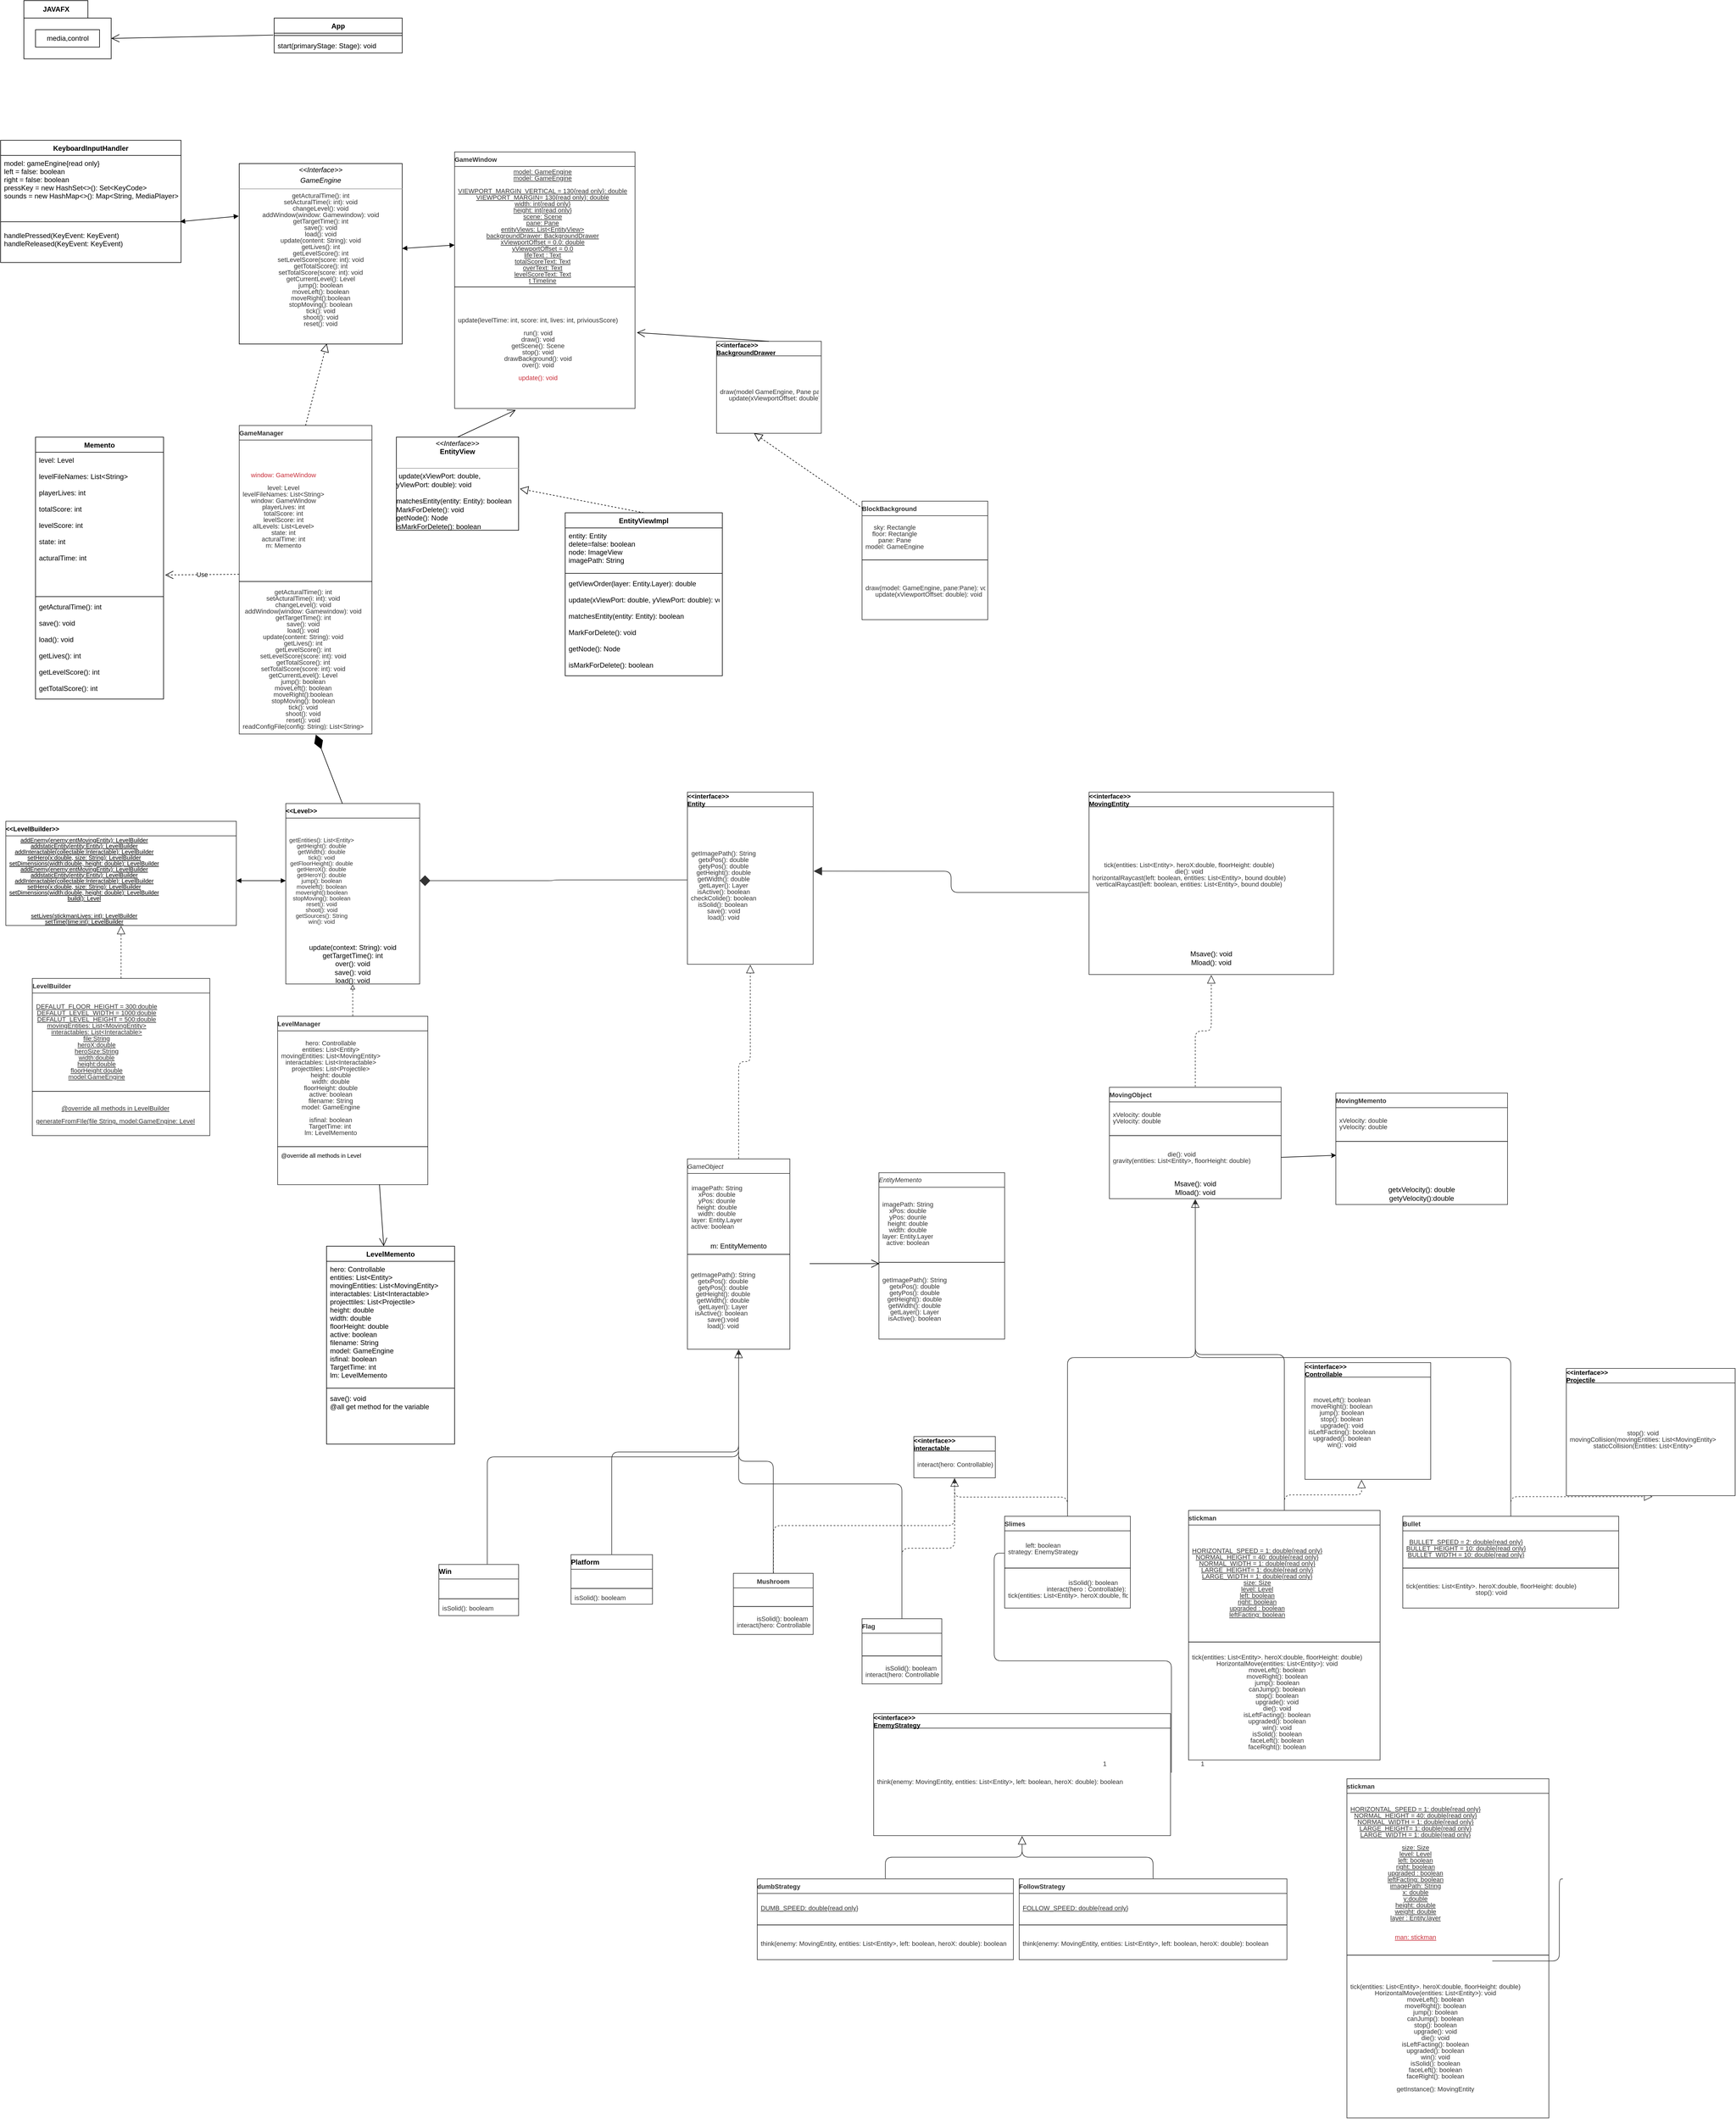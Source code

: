 <mxfile version="13.9.8" type="github">
  <diagram id="kgpKYQtTHZ0yAKxKKP6v" name="Page-1">
    <mxGraphModel dx="1694" dy="1889" grid="1" gridSize="10" guides="1" tooltips="1" connect="1" arrows="1" fold="1" page="1" pageScale="1" pageWidth="850" pageHeight="1100" math="0" shadow="0">
      <root>
        <mxCell id="0" />
        <mxCell id="1" parent="0" />
        <mxCell id="_VWqm0PzK80fMtdGOKL--1" value="GameWindow" style="html=1;overflow=block;whiteSpace=wrap;swimlane;childLayout=stackLayout;horizontal=1;horizontalStack=0;resizeParent=1;resizeParentMax=0;resizeLast=0;collapsible=0;marginBottom=0;swimlaneFillColor=#ffffff;startSize=25;whiteSpace=wrap;fontSize=11;fontColor=#333333;align=center;whiteSpace=wrap;align=left;spacing=0;strokeColor=#333333;strokeOpacity=100;fillOpacity=100;fillColor=#ffffff;" vertex="1" zOrder="835.333" parent="1">
          <mxGeometry x="800" y="10" width="310" height="440.8" as="geometry" />
        </mxCell>
        <mxCell id="_VWqm0PzK80fMtdGOKL--2" value="&lt;div style=&quot;display: flex; justify-content: center; text-align: center; align-items: baseline; font-size: 0; line-height: 1;&quot;&gt;&lt;span&gt;&lt;span style=&quot;font-size:11px;color:#333333;&quot;&gt;model: GameEngine&#xa;&lt;/span&gt;&lt;/span&gt;&lt;/div&gt;&lt;div style=&quot;display: flex; justify-content: center; text-align: center; align-items: baseline; font-size: 0; line-height: 1;&quot;&gt;&lt;span&gt;&lt;span style=&quot;font-size:11px;color:#333333;&quot;&gt;&lt;span style=&quot;font-size:11px;color:#333333;&quot;&gt;model: GameEngine&#xa;&#xa;&lt;/span&gt;&lt;span style=&quot;font-size:11px;color:#333333;text-decoration: underline;&quot;&gt;&lt;/span&gt;&lt;/span&gt;&lt;/span&gt;&lt;/div&gt;&lt;div style=&quot;display: flex; justify-content: center; text-align: center; align-items: baseline; font-size: 0; line-height: 1;&quot;&gt;&lt;span&gt;&lt;span style=&quot;font-size:11px;color:#333333;text-decoration: underline;&quot;&gt;VIEWPORT_MARGIN_VERTICAL = 130{read only}: double&#xa;&lt;/span&gt;&lt;/span&gt;&lt;/div&gt;&lt;div style=&quot;display: flex; justify-content: center; text-align: center; align-items: baseline; font-size: 0; line-height: 1;&quot;&gt;&lt;span&gt;&lt;span style=&quot;font-size:11px;color:#333333;text-decoration: underline;&quot;&gt;VIEWPORT_MARGIN= 130{read only}: double&#xa;&lt;/span&gt;&lt;span style=&quot;font-size:11px;color:#333333;&quot;&gt;&lt;/span&gt;&lt;/span&gt;&lt;/div&gt;&lt;div style=&quot;display: flex; justify-content: center; text-align: center; align-items: baseline; font-size: 0; line-height: 1;&quot;&gt;&lt;span&gt;&lt;span style=&quot;font-size:11px;color:#333333;&quot;&gt;width: int{read only}&#xa;&lt;/span&gt;&lt;/span&gt;&lt;/div&gt;&lt;div style=&quot;display: flex; justify-content: center; text-align: center; align-items: baseline; font-size: 0; line-height: 1;&quot;&gt;&lt;span&gt;&lt;span style=&quot;font-size:11px;color:#333333;&quot;&gt;height: int{read only}&#xa;&lt;/span&gt;&lt;/span&gt;&lt;/div&gt;&lt;div style=&quot;display: flex; justify-content: center; text-align: center; align-items: baseline; font-size: 0; line-height: 1;&quot;&gt;&lt;span&gt;&lt;span style=&quot;font-size:11px;color:#333333;&quot;&gt;scene: Scene&#xa;&lt;/span&gt;&lt;/span&gt;&lt;/div&gt;&lt;div style=&quot;display: flex; justify-content: center; text-align: center; align-items: baseline; font-size: 0; line-height: 1;&quot;&gt;&lt;span&gt;&lt;span style=&quot;font-size:11px;color:#333333;&quot;&gt;pane: Pane&#xa;&lt;/span&gt;&lt;/span&gt;&lt;/div&gt;&lt;div style=&quot;display: flex; justify-content: center; text-align: center; align-items: baseline; font-size: 0; line-height: 1;&quot;&gt;&lt;span&gt;&lt;span style=&quot;font-size:11px;color:#333333;&quot;&gt;entityViews: List&amp;lt;EntityView&amp;gt;&#xa;&lt;/span&gt;&lt;/span&gt;&lt;/div&gt;&lt;div style=&quot;display: flex; justify-content: center; text-align: center; align-items: baseline; font-size: 0; line-height: 1;&quot;&gt;&lt;span&gt;&lt;span style=&quot;font-size:11px;color:#333333;&quot;&gt;backgroundDrawer: BackgroundDrawer&#xa;&lt;/span&gt;&lt;/span&gt;&lt;/div&gt;&lt;div style=&quot;display: flex; justify-content: center; text-align: center; align-items: baseline; font-size: 0; line-height: 1;&quot;&gt;&lt;span&gt;&lt;span style=&quot;font-size:11px;color:#333333;&quot;&gt;xViewportOffset = 0.0: double&#xa;&lt;/span&gt;&lt;/span&gt;&lt;/div&gt;&lt;div style=&quot;display: flex; justify-content: center; text-align: center; align-items: baseline; font-size: 0; line-height: 1;&quot;&gt;&lt;span&gt;&lt;span style=&quot;font-size:11px;color:#333333;&quot;&gt;yViewportOffset = 0.0&#xa;&lt;/span&gt;&lt;/span&gt;&lt;/div&gt;&lt;div style=&quot;display: flex; justify-content: center; text-align: center; align-items: baseline; font-size: 0; line-height: 1;&quot;&gt;&lt;span&gt;&lt;span style=&quot;font-size:11px;color:#333333;&quot;&gt;lifeText : Text&#xa;&lt;/span&gt;&lt;/span&gt;&lt;/div&gt;&lt;div style=&quot;display: flex; justify-content: center; text-align: center; align-items: baseline; font-size: 0; line-height: 1;&quot;&gt;&lt;span&gt;&lt;span style=&quot;font-size:11px;color:#333333;&quot;&gt;totalScoreText: Text&#xa;&lt;/span&gt;&lt;/span&gt;&lt;/div&gt;&lt;div style=&quot;display: flex; justify-content: center; text-align: center; align-items: baseline; font-size: 0; line-height: 1;&quot;&gt;&lt;span&gt;&lt;span style=&quot;font-size:11px;color:#333333;&quot;&gt;overText: Text&#xa;&lt;/span&gt;&lt;/span&gt;&lt;/div&gt;&lt;div style=&quot;display: flex; justify-content: center; text-align: center; align-items: baseline; font-size: 0; line-height: 1;&quot;&gt;&lt;span&gt;&lt;span style=&quot;font-size:11px;color:#333333;&quot;&gt;levelScoreText: Text&#xa;&lt;/span&gt;&lt;/span&gt;&lt;/div&gt;&lt;div style=&quot;display: flex; justify-content: center; text-align: center; align-items: baseline; font-size: 0; line-height: 1;&quot;&gt;&lt;span&gt;&lt;span style=&quot;font-size:11px;color:#333333;&quot;&gt;t Timeline&#xa;&lt;/span&gt;&lt;/span&gt;&lt;/div&gt;&lt;div style=&quot;display: flex; justify-content: center; text-align: center; align-items: baseline; font-size: 0; line-height: 1;&quot;&gt;&lt;span&gt;&lt;/span&gt;&lt;/div&gt;" style="part=1;html=1;resizeHeight=0;strokeColor=none;fillColor=none;align=left;verticalAlign=middle;spacingLeft=4;spacingRight=4;overflow=hidden;rotatable=0;points=[[0,0.5],[1,0.5]];portConstraint=eastwest;swimlaneFillColor=#ffffff;strokeOpacity=100;fillOpacity=100;fontSize=11;fontColor=#333333;fontStyle=4;" vertex="1" parent="_VWqm0PzK80fMtdGOKL--1">
          <mxGeometry y="25" width="310" height="203" as="geometry" />
        </mxCell>
        <mxCell id="_VWqm0PzK80fMtdGOKL--3" value="" style="line;strokeWidth=1;fillColor=none;align=left;verticalAlign=middle;spacingTop=-1;spacingLeft=3;spacingRight=3;rotatable=0;labelPosition=right;points=[];portConstraint=eastwest;" vertex="1" parent="_VWqm0PzK80fMtdGOKL--1">
          <mxGeometry y="228" width="310" height="8" as="geometry" />
        </mxCell>
        <mxCell id="_VWqm0PzK80fMtdGOKL--4" value="&lt;div style=&quot;display: flex; justify-content: center; text-align: center; align-items: baseline; font-size: 0; line-height: 1;&quot;&gt;&lt;span&gt;&lt;span style=&quot;font-size:11px;color:#333333;&quot;&gt;update(levelTime: int, score: int, lives: int, priviousScore)&#xa;&lt;/span&gt;&lt;/span&gt;&lt;/div&gt;&lt;div style=&quot;display: flex; justify-content: center; text-align: center; align-items: baseline; font-size: 0; line-height: 1;&quot;&gt;&lt;span&gt;&lt;span style=&quot;font-size:11px;color:#333333;&quot;&gt;&#xa;&lt;/span&gt;&lt;/span&gt;&lt;/div&gt;&lt;div style=&quot;display: flex; justify-content: center; text-align: center; align-items: baseline; font-size: 0; line-height: 1;&quot;&gt;&lt;span&gt;&lt;span style=&quot;font-size:11px;color:#333333;&quot;&gt;run(): void&#xa;&lt;/span&gt;&lt;/span&gt;&lt;/div&gt;&lt;div style=&quot;display: flex; justify-content: center; text-align: center; align-items: baseline; font-size: 0; line-height: 1;&quot;&gt;&lt;span&gt;&lt;span style=&quot;font-size:11px;color:#333333;&quot;&gt;draw(): void&#xa;&lt;/span&gt;&lt;/span&gt;&lt;/div&gt;&lt;div style=&quot;display: flex; justify-content: center; text-align: center; align-items: baseline; font-size: 0; line-height: 1;&quot;&gt;&lt;span&gt;&lt;span style=&quot;font-size:11px;color:#333333;&quot;&gt;getScene(): Scene&#xa;&lt;/span&gt;&lt;/span&gt;&lt;/div&gt;&lt;div style=&quot;display: flex; justify-content: center; text-align: center; align-items: baseline; font-size: 0; line-height: 1;&quot;&gt;&lt;span&gt;&lt;span style=&quot;font-size:11px;color:#333333;&quot;&gt;stop(): void&#xa;&lt;/span&gt;&lt;/span&gt;&lt;/div&gt;&lt;div style=&quot;display: flex; justify-content: center; text-align: center; align-items: baseline; font-size: 0; line-height: 1;&quot;&gt;&lt;span&gt;&lt;span style=&quot;font-size:11px;color:#333333;&quot;&gt;drawBackground(): void&#xa;&lt;/span&gt;&lt;/span&gt;&lt;/div&gt;&lt;div style=&quot;display: flex; justify-content: center; text-align: center; align-items: baseline; font-size: 0; line-height: 1;&quot;&gt;&lt;span&gt;&lt;span style=&quot;font-size:11px;color:#333333;&quot;&gt;over(): void&#xa;&lt;/span&gt;&lt;/span&gt;&lt;/div&gt;&lt;div style=&quot;display: flex; justify-content: center; text-align: center; align-items: baseline; font-size: 0; line-height: 1;&quot;&gt;&lt;span&gt;&lt;span style=&quot;font-size:11px;color:#333333;&quot;&gt;&#xa;&lt;/span&gt;&lt;span style=&quot;font-size:11px;color:#c92d39;&quot;&gt;&lt;/span&gt;&lt;/span&gt;&lt;/div&gt;&lt;div style=&quot;display: flex; justify-content: center; text-align: center; align-items: baseline; font-size: 0; line-height: 1;&quot;&gt;&lt;span&gt;&lt;span style=&quot;font-size:11px;color:#c92d39;&quot;&gt;update(): void&lt;/span&gt;&lt;/span&gt;&lt;/div&gt;" style="part=1;html=1;resizeHeight=0;strokeColor=none;fillColor=none;align=left;verticalAlign=middle;spacingLeft=4;spacingRight=4;overflow=hidden;rotatable=0;points=[[0,0.5],[1,0.5]];portConstraint=eastwest;swimlaneFillColor=#ffffff;strokeOpacity=100;fillOpacity=100;fontSize=11;fontColor=#333333;" vertex="1" parent="_VWqm0PzK80fMtdGOKL--1">
          <mxGeometry y="236" width="310" height="204.8" as="geometry" />
        </mxCell>
        <mxCell id="_VWqm0PzK80fMtdGOKL--5" value="GameManager" style="html=1;overflow=block;whiteSpace=wrap;swimlane;childLayout=stackLayout;horizontal=1;horizontalStack=0;resizeParent=1;resizeParentMax=0;resizeLast=0;collapsible=0;marginBottom=0;swimlaneFillColor=#ffffff;startSize=25;whiteSpace=wrap;fontSize=11;fontColor=#333333;align=center;whiteSpace=wrap;align=left;spacing=0;strokeColor=#333333;strokeOpacity=100;fillOpacity=100;fillColor=#ffffff;" vertex="1" zOrder="837.333" parent="1">
          <mxGeometry x="430" y="480" width="228" height="530" as="geometry" />
        </mxCell>
        <mxCell id="_VWqm0PzK80fMtdGOKL--6" value="&lt;div style=&quot;display: flex; justify-content: center; text-align: center; align-items: baseline; font-size: 0; line-height: 1;&quot;&gt;&lt;span&gt;&lt;span style=&quot;font-size:11px;color:#c92d39;&quot;&gt;window: GameWindow&#xa;&lt;/span&gt;&lt;/span&gt;&lt;/div&gt;&lt;div style=&quot;display: flex; justify-content: center; text-align: center; align-items: baseline; font-size: 0; line-height: 1;&quot;&gt;&lt;span&gt;&lt;span style=&quot;font-size:11px;color:#c92d39;&quot;&gt;&#xa;&lt;/span&gt;&lt;span style=&quot;font-size:11px;color:#333333;&quot;&gt;&lt;/span&gt;&lt;/span&gt;&lt;/div&gt;&lt;div style=&quot;display: flex; justify-content: center; text-align: center; align-items: baseline; font-size: 0; line-height: 1;&quot;&gt;&lt;span&gt;&lt;span style=&quot;font-size:11px;color:#333333;&quot;&gt;level: Level&#xa;&lt;/span&gt;&lt;/span&gt;&lt;/div&gt;&lt;div style=&quot;display: flex; justify-content: center; text-align: center; align-items: baseline; font-size: 0; line-height: 1;&quot;&gt;&lt;span&gt;&lt;span style=&quot;font-size:11px;color:#333333;&quot;&gt;levelFileNames: List&amp;lt;String&amp;gt;&#xa;&lt;/span&gt;&lt;/span&gt;&lt;/div&gt;&lt;div style=&quot;display: flex; justify-content: center; text-align: center; align-items: baseline; font-size: 0; line-height: 1;&quot;&gt;&lt;span&gt;&lt;span style=&quot;font-size:11px;color:#333333;&quot;&gt;window: GameWindow&#xa;&lt;/span&gt;&lt;/span&gt;&lt;/div&gt;&lt;div style=&quot;display: flex; justify-content: center; text-align: center; align-items: baseline; font-size: 0; line-height: 1;&quot;&gt;&lt;span&gt;&lt;span style=&quot;font-size:11px;color:#333333;&quot;&gt;playerLives: int&#xa;&lt;/span&gt;&lt;/span&gt;&lt;/div&gt;&lt;div style=&quot;display: flex; justify-content: center; text-align: center; align-items: baseline; font-size: 0; line-height: 1;&quot;&gt;&lt;span&gt;&lt;span style=&quot;font-size:11px;color:#333333;&quot;&gt;totalScore: int&#xa;&lt;/span&gt;&lt;/span&gt;&lt;/div&gt;&lt;div style=&quot;display: flex; justify-content: center; text-align: center; align-items: baseline; font-size: 0; line-height: 1;&quot;&gt;&lt;span&gt;&lt;span style=&quot;font-size:11px;color:#333333;&quot;&gt;levelScore: int&#xa;&lt;/span&gt;&lt;/span&gt;&lt;/div&gt;&lt;div style=&quot;display: flex; justify-content: center; text-align: center; align-items: baseline; font-size: 0; line-height: 1;&quot;&gt;&lt;span&gt;&lt;span style=&quot;font-size:11px;color:#333333;&quot;&gt;allLevels: List&amp;lt;Level&amp;gt;&#xa;&lt;/span&gt;&lt;/span&gt;&lt;/div&gt;&lt;div style=&quot;display: flex; justify-content: center; text-align: center; align-items: baseline; font-size: 0; line-height: 1;&quot;&gt;&lt;span&gt;&lt;span style=&quot;font-size:11px;color:#333333;&quot;&gt;state: int&#xa;&lt;/span&gt;&lt;/span&gt;&lt;/div&gt;&lt;div style=&quot;display: flex; justify-content: center; text-align: center; align-items: baseline; font-size: 0; line-height: 1;&quot;&gt;&lt;span&gt;&lt;span style=&quot;font-size:11px;color:#333333;&quot;&gt;acturalTime: int&#xa;&lt;/span&gt;&lt;/span&gt;&lt;/div&gt;&lt;div style=&quot;display: flex; justify-content: center; text-align: center; align-items: baseline; font-size: 0; line-height: 1;&quot;&gt;&lt;span&gt;&lt;span style=&quot;font-size:11px;color:#333333;&quot;&gt;m: Memento&lt;/span&gt;&lt;/span&gt;&lt;/div&gt;" style="part=1;html=1;resizeHeight=0;strokeColor=none;fillColor=none;align=left;verticalAlign=middle;spacingLeft=4;spacingRight=4;overflow=hidden;rotatable=0;points=[[0,0.5],[1,0.5]];portConstraint=eastwest;swimlaneFillColor=#ffffff;strokeOpacity=100;fillOpacity=100;fontSize=11;fontColor=#c92d39;" vertex="1" parent="_VWqm0PzK80fMtdGOKL--5">
          <mxGeometry y="25" width="228" height="239" as="geometry" />
        </mxCell>
        <mxCell id="_VWqm0PzK80fMtdGOKL--7" value="" style="line;strokeWidth=1;fillColor=none;align=left;verticalAlign=middle;spacingTop=-1;spacingLeft=3;spacingRight=3;rotatable=0;labelPosition=right;points=[];portConstraint=eastwest;" vertex="1" parent="_VWqm0PzK80fMtdGOKL--5">
          <mxGeometry y="264" width="228" height="8" as="geometry" />
        </mxCell>
        <mxCell id="_VWqm0PzK80fMtdGOKL--8" value="&lt;div style=&quot;display: flex; justify-content: center; text-align: center; align-items: baseline; font-size: 0; line-height: 1;&quot;&gt;&lt;span&gt;&lt;span style=&quot;font-size:11px;color:#333333;&quot;&gt;getActuralTime(): int&#xa;&lt;/span&gt;&lt;/span&gt;&lt;/div&gt;&lt;div style=&quot;display: flex; justify-content: center; text-align: center; align-items: baseline; font-size: 0; line-height: 1;&quot;&gt;&lt;span&gt;&lt;span style=&quot;font-size:11px;color:#333333;&quot;&gt;setActuralTime(i: int): void&#xa;&lt;/span&gt;&lt;/span&gt;&lt;/div&gt;&lt;div style=&quot;display: flex; justify-content: center; text-align: center; align-items: baseline; font-size: 0; line-height: 1;&quot;&gt;&lt;span&gt;&lt;span style=&quot;font-size:11px;color:#333333;&quot;&gt;changeLevel(): void&#xa;&lt;/span&gt;&lt;/span&gt;&lt;/div&gt;&lt;div style=&quot;display: flex; justify-content: center; text-align: center; align-items: baseline; font-size: 0; line-height: 1;&quot;&gt;&lt;span&gt;&lt;span style=&quot;font-size:11px;color:#333333;&quot;&gt;addWindow(window: Gamewindow): void&#xa;&lt;/span&gt;&lt;/span&gt;&lt;/div&gt;&lt;div style=&quot;display: flex; justify-content: center; text-align: center; align-items: baseline; font-size: 0; line-height: 1;&quot;&gt;&lt;span&gt;&lt;span style=&quot;font-size:11px;color:#333333;&quot;&gt;getTargetTime(): int&#xa;&lt;/span&gt;&lt;/span&gt;&lt;/div&gt;&lt;div style=&quot;display: flex; justify-content: center; text-align: center; align-items: baseline; font-size: 0; line-height: 1;&quot;&gt;&lt;span&gt;&lt;span style=&quot;font-size:11px;color:#333333;&quot;&gt;save(): void&#xa;&lt;/span&gt;&lt;/span&gt;&lt;/div&gt;&lt;div style=&quot;display: flex; justify-content: center; text-align: center; align-items: baseline; font-size: 0; line-height: 1;&quot;&gt;&lt;span&gt;&lt;span style=&quot;font-size:11px;color:#333333;&quot;&gt;load(): void&#xa;&lt;/span&gt;&lt;/span&gt;&lt;/div&gt;&lt;div style=&quot;display: flex; justify-content: center; text-align: center; align-items: baseline; font-size: 0; line-height: 1;&quot;&gt;&lt;span&gt;&lt;span style=&quot;font-size:11px;color:#333333;&quot;&gt;update(content: String): void&#xa;&lt;/span&gt;&lt;/span&gt;&lt;/div&gt;&lt;div style=&quot;display: flex; justify-content: center; text-align: center; align-items: baseline; font-size: 0; line-height: 1;&quot;&gt;&lt;span&gt;&lt;span style=&quot;font-size:11px;color:#333333;&quot;&gt;getLives(): int&#xa;&lt;/span&gt;&lt;/span&gt;&lt;/div&gt;&lt;div style=&quot;display: flex; justify-content: center; text-align: center; align-items: baseline; font-size: 0; line-height: 1;&quot;&gt;&lt;span&gt;&lt;span style=&quot;font-size:11px;color:#333333;&quot;&gt;getLevelScore(): int&#xa;&lt;/span&gt;&lt;/span&gt;&lt;/div&gt;&lt;div style=&quot;display: flex; justify-content: center; text-align: center; align-items: baseline; font-size: 0; line-height: 1;&quot;&gt;&lt;span&gt;&lt;span style=&quot;font-size:11px;color:#333333;&quot;&gt;setLevelScore(score: int): void&#xa;&lt;/span&gt;&lt;/span&gt;&lt;/div&gt;&lt;div style=&quot;display: flex; justify-content: center; text-align: center; align-items: baseline; font-size: 0; line-height: 1;&quot;&gt;&lt;span&gt;&lt;span style=&quot;font-size:11px;color:#333333;&quot;&gt;getTotalScore(): int&#xa;&lt;/span&gt;&lt;/span&gt;&lt;/div&gt;&lt;div style=&quot;display: flex; justify-content: center; text-align: center; align-items: baseline; font-size: 0; line-height: 1;&quot;&gt;&lt;span&gt;&lt;span style=&quot;font-size:11px;color:#333333;&quot;&gt;setTotalScore(score: int): void&#xa;&lt;/span&gt;&lt;/span&gt;&lt;/div&gt;&lt;div style=&quot;display: flex; justify-content: center; text-align: center; align-items: baseline; font-size: 0; line-height: 1;&quot;&gt;&lt;span&gt;&lt;span style=&quot;font-size:11px;color:#333333;&quot;&gt;getCurrentLevel(): Level&#xa;&lt;/span&gt;&lt;/span&gt;&lt;/div&gt;&lt;div style=&quot;display: flex; justify-content: center; text-align: center; align-items: baseline; font-size: 0; line-height: 1;&quot;&gt;&lt;span&gt;&lt;span style=&quot;font-size:11px;color:#333333;&quot;&gt;jump(): boolean&#xa;&lt;/span&gt;&lt;/span&gt;&lt;/div&gt;&lt;div style=&quot;display: flex; justify-content: center; text-align: center; align-items: baseline; font-size: 0; line-height: 1;&quot;&gt;&lt;span&gt;&lt;span style=&quot;font-size:11px;color:#333333;&quot;&gt;moveLeft(): boolean&#xa;&lt;/span&gt;&lt;/span&gt;&lt;/div&gt;&lt;div style=&quot;display: flex; justify-content: center; text-align: center; align-items: baseline; font-size: 0; line-height: 1;&quot;&gt;&lt;span&gt;&lt;span style=&quot;font-size:11px;color:#333333;&quot;&gt;moveRight():boolean&#xa;&lt;/span&gt;&lt;/span&gt;&lt;/div&gt;&lt;div style=&quot;display: flex; justify-content: center; text-align: center; align-items: baseline; font-size: 0; line-height: 1;&quot;&gt;&lt;span&gt;&lt;span style=&quot;font-size:11px;color:#333333;&quot;&gt;stopMoving(): boolean&#xa;&lt;/span&gt;&lt;/span&gt;&lt;/div&gt;&lt;div style=&quot;display: flex; justify-content: center; text-align: center; align-items: baseline; font-size: 0; line-height: 1;&quot;&gt;&lt;span&gt;&lt;span style=&quot;font-size:11px;color:#333333;&quot;&gt;tick(): void&#xa;&lt;/span&gt;&lt;/span&gt;&lt;/div&gt;&lt;div style=&quot;display: flex; justify-content: center; text-align: center; align-items: baseline; font-size: 0; line-height: 1;&quot;&gt;&lt;span&gt;&lt;span style=&quot;font-size:11px;color:#333333;&quot;&gt;shoot(): void&#xa;&lt;/span&gt;&lt;/span&gt;&lt;/div&gt;&lt;div style=&quot;display: flex; justify-content: center; text-align: center; align-items: baseline; font-size: 0; line-height: 1;&quot;&gt;&lt;span&gt;&lt;span style=&quot;font-size:11px;color:#333333;&quot;&gt;reset(): void&#xa;&lt;/span&gt;&lt;/span&gt;&lt;/div&gt;&lt;div style=&quot;display: flex; justify-content: center; text-align: center; align-items: baseline; font-size: 0; line-height: 1;&quot;&gt;&lt;span&gt;&lt;span style=&quot;font-size:11px;color:#333333;&quot;&gt;readConfigFile(config: String): List&amp;lt;String&amp;gt;&lt;/span&gt;&lt;/span&gt;&lt;/div&gt;" style="part=1;html=1;resizeHeight=0;strokeColor=none;fillColor=none;align=left;verticalAlign=middle;spacingLeft=4;spacingRight=4;overflow=hidden;rotatable=0;points=[[0,0.5],[1,0.5]];portConstraint=eastwest;swimlaneFillColor=#ffffff;strokeOpacity=100;fillOpacity=100;fontSize=11;fontColor=#333333;" vertex="1" parent="_VWqm0PzK80fMtdGOKL--5">
          <mxGeometry y="272" width="228" height="258" as="geometry" />
        </mxCell>
        <mxCell id="_VWqm0PzK80fMtdGOKL--13" value="App" style="swimlane;fontStyle=1;align=center;verticalAlign=top;childLayout=stackLayout;horizontal=1;startSize=26;horizontalStack=0;resizeParent=1;resizeParentMax=0;resizeLast=0;collapsible=1;marginBottom=0;" vertex="1" parent="1">
          <mxGeometry x="490" y="-220" width="220" height="60" as="geometry" />
        </mxCell>
        <mxCell id="_VWqm0PzK80fMtdGOKL--15" value="" style="line;strokeWidth=1;fillColor=none;align=left;verticalAlign=middle;spacingTop=-1;spacingLeft=3;spacingRight=3;rotatable=0;labelPosition=right;points=[];portConstraint=eastwest;" vertex="1" parent="_VWqm0PzK80fMtdGOKL--13">
          <mxGeometry y="26" width="220" height="8" as="geometry" />
        </mxCell>
        <mxCell id="_VWqm0PzK80fMtdGOKL--16" value="start(primaryStage: Stage): void" style="text;strokeColor=none;fillColor=none;align=left;verticalAlign=top;spacingLeft=4;spacingRight=4;overflow=hidden;rotatable=0;points=[[0,0.5],[1,0.5]];portConstraint=eastwest;" vertex="1" parent="_VWqm0PzK80fMtdGOKL--13">
          <mxGeometry y="34" width="220" height="26" as="geometry" />
        </mxCell>
        <mxCell id="_VWqm0PzK80fMtdGOKL--17" value="JAVAFX" style="shape=folder;fontStyle=1;tabWidth=110;tabHeight=30;tabPosition=left;html=1;boundedLbl=1;labelInHeader=1;" vertex="1" parent="1">
          <mxGeometry x="60" y="-250" width="150" height="100" as="geometry" />
        </mxCell>
        <mxCell id="_VWqm0PzK80fMtdGOKL--18" value="media,control" style="html=1;" vertex="1" parent="_VWqm0PzK80fMtdGOKL--17">
          <mxGeometry width="110" height="30" relative="1" as="geometry">
            <mxPoint x="20" y="50" as="offset" />
          </mxGeometry>
        </mxCell>
        <mxCell id="_VWqm0PzK80fMtdGOKL--20" value="KeyboardInputHandler" style="swimlane;fontStyle=1;align=center;verticalAlign=top;childLayout=stackLayout;horizontal=1;startSize=26;horizontalStack=0;resizeParent=1;resizeParentMax=0;resizeLast=0;collapsible=1;marginBottom=0;" vertex="1" parent="1">
          <mxGeometry x="20" y="-10" width="310" height="210" as="geometry" />
        </mxCell>
        <mxCell id="_VWqm0PzK80fMtdGOKL--21" value="model: gameEngine{read only}&#xa;left = false: boolean&#xa;right = false: boolean&#xa;pressKey = new HashSet&lt;&gt;(): Set&lt;KeyCode&gt;&#xa;sounds = new HashMap&lt;&gt;(): Map&lt;String, MediaPlayer&gt;&#xa;" style="text;strokeColor=none;fillColor=none;align=left;verticalAlign=top;spacingLeft=4;spacingRight=4;overflow=hidden;rotatable=0;points=[[0,0.5],[1,0.5]];portConstraint=eastwest;" vertex="1" parent="_VWqm0PzK80fMtdGOKL--20">
          <mxGeometry y="26" width="310" height="104" as="geometry" />
        </mxCell>
        <mxCell id="_VWqm0PzK80fMtdGOKL--22" value="" style="line;strokeWidth=1;fillColor=none;align=left;verticalAlign=middle;spacingTop=-1;spacingLeft=3;spacingRight=3;rotatable=0;labelPosition=right;points=[];portConstraint=eastwest;" vertex="1" parent="_VWqm0PzK80fMtdGOKL--20">
          <mxGeometry y="130" width="310" height="20" as="geometry" />
        </mxCell>
        <mxCell id="_VWqm0PzK80fMtdGOKL--23" value="handlePressed(KeyEvent: KeyEvent)&#xa;handleReleased(KeyEvent: KeyEvent)" style="text;strokeColor=none;fillColor=none;align=left;verticalAlign=top;spacingLeft=4;spacingRight=4;overflow=hidden;rotatable=0;points=[[0,0.5],[1,0.5]];portConstraint=eastwest;" vertex="1" parent="_VWqm0PzK80fMtdGOKL--20">
          <mxGeometry y="150" width="310" height="60" as="geometry" />
        </mxCell>
        <mxCell id="_VWqm0PzK80fMtdGOKL--24" value="&lt;p style=&quot;margin: 0px ; margin-top: 4px ; text-align: center&quot;&gt;&lt;i&gt;&amp;lt;&amp;lt;Interface&amp;gt;&amp;gt;&lt;/i&gt;&lt;br&gt;&lt;b&gt;EntityView&lt;/b&gt;&lt;/p&gt;&lt;br&gt;&lt;hr size=&quot;1&quot;&gt;&lt;p style=&quot;margin: 0px ; margin-left: 4px&quot;&gt;update(xViewPort: double,&amp;nbsp;&lt;/p&gt;yViewPort: double): void&lt;br&gt;&lt;br&gt;matchesEntity(entity: Entity): boolean&lt;br&gt;MarkForDelete(): void&lt;br&gt;getNode(): Node&lt;br&gt;isMarkForDelete(): boolean&lt;br&gt;" style="verticalAlign=top;align=left;overflow=fill;fontSize=12;fontFamily=Helvetica;html=1;" vertex="1" parent="1">
          <mxGeometry x="700" y="500" width="210" height="160" as="geometry" />
        </mxCell>
        <mxCell id="_VWqm0PzK80fMtdGOKL--25" value="EntityViewImpl" style="swimlane;fontStyle=1;align=center;verticalAlign=top;childLayout=stackLayout;horizontal=1;startSize=26;horizontalStack=0;resizeParent=1;resizeParentMax=0;resizeLast=0;collapsible=1;marginBottom=0;" vertex="1" parent="1">
          <mxGeometry x="990" y="630" width="270" height="280" as="geometry" />
        </mxCell>
        <mxCell id="_VWqm0PzK80fMtdGOKL--26" value="entity: Entity&#xa;delete=false: boolean&#xa;node: ImageView&#xa;imagePath: String&#xa;" style="text;strokeColor=none;fillColor=none;align=left;verticalAlign=top;spacingLeft=4;spacingRight=4;overflow=hidden;rotatable=0;points=[[0,0.5],[1,0.5]];portConstraint=eastwest;" vertex="1" parent="_VWqm0PzK80fMtdGOKL--25">
          <mxGeometry y="26" width="270" height="74" as="geometry" />
        </mxCell>
        <mxCell id="_VWqm0PzK80fMtdGOKL--27" value="" style="line;strokeWidth=1;fillColor=none;align=left;verticalAlign=middle;spacingTop=-1;spacingLeft=3;spacingRight=3;rotatable=0;labelPosition=right;points=[];portConstraint=eastwest;" vertex="1" parent="_VWqm0PzK80fMtdGOKL--25">
          <mxGeometry y="100" width="270" height="8" as="geometry" />
        </mxCell>
        <mxCell id="_VWqm0PzK80fMtdGOKL--28" value="getViewOrder(layer: Entity.Layer): double&#xa; &#xa;update(xViewPort: double, yViewPort: double): void&#xa;&#xa;matchesEntity(entity: Entity): boolean&#xa;&#xa;MarkForDelete(): void&#xa;&#xa;getNode(): Node&#xa;&#xa;isMarkForDelete(): boolean" style="text;strokeColor=none;fillColor=none;align=left;verticalAlign=top;spacingLeft=4;spacingRight=4;overflow=hidden;rotatable=0;points=[[0,0.5],[1,0.5]];portConstraint=eastwest;" vertex="1" parent="_VWqm0PzK80fMtdGOKL--25">
          <mxGeometry y="108" width="270" height="172" as="geometry" />
        </mxCell>
        <mxCell id="_VWqm0PzK80fMtdGOKL--29" value="BlockBackground" style="html=1;overflow=block;whiteSpace=wrap;swimlane;childLayout=stackLayout;horizontal=1;horizontalStack=0;resizeParent=1;resizeParentMax=0;resizeLast=0;collapsible=0;marginBottom=0;swimlaneFillColor=#ffffff;startSize=25;whiteSpace=wrap;fontSize=11;fontColor=#333333;align=center;whiteSpace=wrap;align=left;spacing=0;strokeColor=#333333;strokeOpacity=100;fillOpacity=100;fillColor=#ffffff;" vertex="1" zOrder="166.667" parent="1">
          <mxGeometry x="1500" y="610" width="216" height="203.6" as="geometry" />
        </mxCell>
        <mxCell id="_VWqm0PzK80fMtdGOKL--30" value="&lt;div style=&quot;display: flex; justify-content: center; text-align: center; align-items: baseline; font-size: 0; line-height: 1;&quot;&gt;&lt;span&gt;&lt;span style=&quot;font-size:11px;color:#333333;&quot;&gt;sky: Rectangle&#xa;&lt;/span&gt;&lt;/span&gt;&lt;/div&gt;&lt;div style=&quot;display: flex; justify-content: center; text-align: center; align-items: baseline; font-size: 0; line-height: 1;&quot;&gt;&lt;span&gt;&lt;span style=&quot;font-size:11px;color:#333333;&quot;&gt;floor: Rectangle&#xa;&lt;/span&gt;&lt;/span&gt;&lt;/div&gt;&lt;div style=&quot;display: flex; justify-content: center; text-align: center; align-items: baseline; font-size: 0; line-height: 1;&quot;&gt;&lt;span&gt;&lt;span style=&quot;font-size:11px;color:#333333;&quot;&gt;pane: Pane&#xa;&lt;/span&gt;&lt;/span&gt;&lt;/div&gt;&lt;div style=&quot;display: flex; justify-content: center; text-align: center; align-items: baseline; font-size: 0; line-height: 1;&quot;&gt;&lt;span&gt;&lt;span style=&quot;font-size:11px;color:#333333;&quot;&gt;model: GameEngine&lt;/span&gt;&lt;/span&gt;&lt;/div&gt;" style="part=1;html=1;resizeHeight=0;strokeColor=none;fillColor=none;align=left;verticalAlign=middle;spacingLeft=4;spacingRight=4;overflow=hidden;rotatable=0;points=[[0,0.5],[1,0.5]];portConstraint=eastwest;swimlaneFillColor=#ffffff;strokeOpacity=100;fillOpacity=100;fontSize=11;fontColor=#333333;" vertex="1" parent="_VWqm0PzK80fMtdGOKL--29">
          <mxGeometry y="25" width="216" height="72" as="geometry" />
        </mxCell>
        <mxCell id="_VWqm0PzK80fMtdGOKL--31" value="" style="line;strokeWidth=1;fillColor=none;align=left;verticalAlign=middle;spacingTop=-1;spacingLeft=3;spacingRight=3;rotatable=0;labelPosition=right;points=[];portConstraint=eastwest;" vertex="1" parent="_VWqm0PzK80fMtdGOKL--29">
          <mxGeometry y="97" width="216" height="8" as="geometry" />
        </mxCell>
        <mxCell id="_VWqm0PzK80fMtdGOKL--32" value="&lt;div style=&quot;display: flex; justify-content: center; text-align: center; align-items: baseline; font-size: 0; line-height: 1;&quot;&gt;&lt;span&gt;&lt;span style=&quot;font-size:11px;color:#333333;&quot;&gt;draw(model: GameEngine, pane:Pane): void&#xa;&lt;/span&gt;&lt;/span&gt;&lt;/div&gt;&lt;div style=&quot;display: flex; justify-content: center; text-align: center; align-items: baseline; font-size: 0; line-height: 1;&quot;&gt;&lt;span&gt;&lt;span style=&quot;font-size:11px;color:#333333;&quot;&gt;update(xViewportOffset: double): void&lt;/span&gt;&lt;/span&gt;&lt;/div&gt;" style="part=1;html=1;resizeHeight=0;strokeColor=none;fillColor=none;align=left;verticalAlign=middle;spacingLeft=4;spacingRight=4;overflow=hidden;rotatable=0;points=[[0,0.5],[1,0.5]];portConstraint=eastwest;swimlaneFillColor=#ffffff;strokeOpacity=100;fillOpacity=100;fontSize=11;fontColor=#333333;" vertex="1" parent="_VWqm0PzK80fMtdGOKL--29">
          <mxGeometry y="105" width="216" height="98.6" as="geometry" />
        </mxCell>
        <mxCell id="_VWqm0PzK80fMtdGOKL--33" value="&amp;lt;&amp;lt;interface&amp;gt;&amp;gt;&#xa;BackgroundDrawer" style="html=1;overflow=block;whiteSpace=wrap;swimlane;childLayout=stackLayout;horizontal=1;horizontalStack=0;resizeParent=1;resizeParentMax=0;resizeLast=0;collapsible=0;marginBottom=0;swimlaneFillColor=#ffffff;startSize=25;whiteSpace=wrap;fontSize=11;fontStyle=1;whiteSpace=wrap;align=left;spacing=0;strokeColor=#333333;strokeOpacity=100;fillOpacity=100;fillColor=#ffffff;" vertex="1" zOrder="168.667" parent="1">
          <mxGeometry x="1250" y="335.4" width="180" height="158" as="geometry" />
        </mxCell>
        <mxCell id="_VWqm0PzK80fMtdGOKL--34" value="&lt;div style=&quot;display: flex; justify-content: center; text-align: center; align-items: baseline; font-size: 0; line-height: 1;&quot;&gt;&lt;span&gt;&lt;span style=&quot;font-size:11px;color:#333333;&quot;&gt;draw(model GameEngine, Pane pane): void&#xa;&lt;/span&gt;&lt;/span&gt;&lt;/div&gt;&lt;div style=&quot;display: flex; justify-content: center; text-align: center; align-items: baseline; font-size: 0; line-height: 1;&quot;&gt;&lt;span&gt;&lt;span style=&quot;font-size:11px;color:#333333;&quot;&gt;update(xViewportOffset: double): void&#xa;&lt;/span&gt;&lt;/span&gt;&lt;/div&gt;&lt;div style=&quot;display: flex; justify-content: center; text-align: center; align-items: baseline; font-size: 0; line-height: 1;&quot;&gt;&lt;span&gt;&lt;/span&gt;&lt;/div&gt;" style="part=1;html=1;resizeHeight=0;strokeColor=none;fillColor=none;align=left;verticalAlign=middle;spacingLeft=4;spacingRight=4;overflow=hidden;rotatable=0;points=[[0,0.5],[1,0.5]];portConstraint=eastwest;swimlaneFillColor=#ffffff;strokeOpacity=100;fillOpacity=100;fontSize=11;fontColor=#333333;" vertex="1" parent="_VWqm0PzK80fMtdGOKL--33">
          <mxGeometry y="25" width="180" height="133" as="geometry" />
        </mxCell>
        <mxCell id="_VWqm0PzK80fMtdGOKL--19" value="" style="endArrow=open;endFill=1;endSize=12;html=1;entryX=0;entryY=0;entryDx=150;entryDy=65;entryPerimeter=0;exitX=-0.007;exitY=-0.183;exitDx=0;exitDy=0;exitPerimeter=0;" edge="1" parent="1" source="_VWqm0PzK80fMtdGOKL--16" target="_VWqm0PzK80fMtdGOKL--17">
          <mxGeometry width="160" relative="1" as="geometry">
            <mxPoint x="509" y="-210" as="sourcePoint" />
            <mxPoint x="669" y="-210" as="targetPoint" />
          </mxGeometry>
        </mxCell>
        <mxCell id="_VWqm0PzK80fMtdGOKL--39" value="" style="endArrow=block;dashed=1;endFill=0;endSize=12;html=1;entryX=0.358;entryY=1;entryDx=0;entryDy=0;exitX=0.007;exitY=0.063;exitDx=0;exitDy=0;exitPerimeter=0;entryPerimeter=0;" edge="1" parent="1" source="_VWqm0PzK80fMtdGOKL--29" target="_VWqm0PzK80fMtdGOKL--34">
          <mxGeometry width="160" relative="1" as="geometry">
            <mxPoint x="680" y="710" as="sourcePoint" />
            <mxPoint x="840" y="710" as="targetPoint" />
          </mxGeometry>
        </mxCell>
        <mxCell id="_VWqm0PzK80fMtdGOKL--40" value="" style="endArrow=block;dashed=1;endFill=0;endSize=12;html=1;exitX=0.5;exitY=0;exitDx=0;exitDy=0;entryX=1.01;entryY=0.554;entryDx=0;entryDy=0;entryPerimeter=0;" edge="1" parent="1" source="_VWqm0PzK80fMtdGOKL--25" target="_VWqm0PzK80fMtdGOKL--24">
          <mxGeometry width="160" relative="1" as="geometry">
            <mxPoint x="1350" y="559.41" as="sourcePoint" />
            <mxPoint x="1510" y="559.41" as="targetPoint" />
          </mxGeometry>
        </mxCell>
        <mxCell id="_VWqm0PzK80fMtdGOKL--42" value="" style="endArrow=open;endFill=1;endSize=12;html=1;exitX=0.5;exitY=0;exitDx=0;exitDy=0;entryX=0.339;entryY=1.012;entryDx=0;entryDy=0;entryPerimeter=0;" edge="1" parent="1" source="_VWqm0PzK80fMtdGOKL--24" target="_VWqm0PzK80fMtdGOKL--4">
          <mxGeometry width="160" relative="1" as="geometry">
            <mxPoint x="950" y="510" as="sourcePoint" />
            <mxPoint x="1110" y="510" as="targetPoint" />
          </mxGeometry>
        </mxCell>
        <mxCell id="_VWqm0PzK80fMtdGOKL--45" value="" style="endArrow=open;endFill=1;endSize=12;html=1;exitX=0.5;exitY=0;exitDx=0;exitDy=0;entryX=1.01;entryY=0.363;entryDx=0;entryDy=0;entryPerimeter=0;" edge="1" parent="1" source="_VWqm0PzK80fMtdGOKL--33" target="_VWqm0PzK80fMtdGOKL--4">
          <mxGeometry width="160" relative="1" as="geometry">
            <mxPoint x="1290" y="300" as="sourcePoint" />
            <mxPoint x="1450" y="300" as="targetPoint" />
          </mxGeometry>
        </mxCell>
        <mxCell id="_VWqm0PzK80fMtdGOKL--55" value="&lt;p style=&quot;margin: 0px ; margin-top: 4px ; text-align: center&quot;&gt;&lt;i&gt;&amp;lt;&amp;lt;Interface&amp;gt;&amp;gt;&lt;/i&gt;&lt;/p&gt;&lt;p style=&quot;margin: 0px ; margin-top: 4px ; text-align: center&quot;&gt;&lt;i&gt;GameEngine&lt;/i&gt;&lt;/p&gt;&lt;hr size=&quot;1&quot;&gt;&lt;div style=&quot;color: rgb(51 , 51 , 51) ; display: flex ; justify-content: center ; text-align: center ; align-items: baseline ; font-size: 0px ; line-height: 1&quot;&gt;&lt;span style=&quot;font-size: 11px&quot;&gt;getActuralTime(): int&lt;br&gt;&lt;/span&gt;&lt;/div&gt;&lt;div style=&quot;color: rgb(51 , 51 , 51) ; display: flex ; justify-content: center ; text-align: center ; align-items: baseline ; font-size: 0px ; line-height: 1&quot;&gt;&lt;span style=&quot;font-size: 11px&quot;&gt;setActuralTime(i: int): void&lt;br&gt;&lt;/span&gt;&lt;/div&gt;&lt;div style=&quot;color: rgb(51 , 51 , 51) ; display: flex ; justify-content: center ; text-align: center ; align-items: baseline ; font-size: 0px ; line-height: 1&quot;&gt;&lt;span style=&quot;font-size: 11px&quot;&gt;changeLevel(): void&lt;br&gt;&lt;/span&gt;&lt;/div&gt;&lt;div style=&quot;color: rgb(51 , 51 , 51) ; display: flex ; justify-content: center ; text-align: center ; align-items: baseline ; font-size: 0px ; line-height: 1&quot;&gt;&lt;span style=&quot;font-size: 11px&quot;&gt;addWindow(window: Gamewindow): void&lt;br&gt;&lt;/span&gt;&lt;/div&gt;&lt;div style=&quot;color: rgb(51 , 51 , 51) ; display: flex ; justify-content: center ; text-align: center ; align-items: baseline ; font-size: 0px ; line-height: 1&quot;&gt;&lt;span style=&quot;font-size: 11px&quot;&gt;getTargetTime(): int&lt;br&gt;&lt;/span&gt;&lt;/div&gt;&lt;div style=&quot;color: rgb(51 , 51 , 51) ; display: flex ; justify-content: center ; text-align: center ; align-items: baseline ; font-size: 0px ; line-height: 1&quot;&gt;&lt;span style=&quot;font-size: 11px&quot;&gt;save(): void&lt;br&gt;&lt;/span&gt;&lt;/div&gt;&lt;div style=&quot;color: rgb(51 , 51 , 51) ; display: flex ; justify-content: center ; text-align: center ; align-items: baseline ; font-size: 0px ; line-height: 1&quot;&gt;&lt;span style=&quot;font-size: 11px&quot;&gt;load(): void&lt;br&gt;&lt;/span&gt;&lt;/div&gt;&lt;div style=&quot;color: rgb(51 , 51 , 51) ; display: flex ; justify-content: center ; text-align: center ; align-items: baseline ; font-size: 0px ; line-height: 1&quot;&gt;&lt;span style=&quot;font-size: 11px&quot;&gt;update(content: String): void&lt;br&gt;&lt;/span&gt;&lt;/div&gt;&lt;div style=&quot;color: rgb(51 , 51 , 51) ; display: flex ; justify-content: center ; text-align: center ; align-items: baseline ; font-size: 0px ; line-height: 1&quot;&gt;&lt;span style=&quot;font-size: 11px&quot;&gt;getLives(): int&lt;br&gt;&lt;/span&gt;&lt;/div&gt;&lt;div style=&quot;color: rgb(51 , 51 , 51) ; display: flex ; justify-content: center ; text-align: center ; align-items: baseline ; font-size: 0px ; line-height: 1&quot;&gt;&lt;span style=&quot;font-size: 11px&quot;&gt;getLevelScore(): int&lt;br&gt;&lt;/span&gt;&lt;/div&gt;&lt;div style=&quot;color: rgb(51 , 51 , 51) ; display: flex ; justify-content: center ; text-align: center ; align-items: baseline ; font-size: 0px ; line-height: 1&quot;&gt;&lt;span style=&quot;font-size: 11px&quot;&gt;setLevelScore(score: int): void&lt;br&gt;&lt;/span&gt;&lt;/div&gt;&lt;div style=&quot;color: rgb(51 , 51 , 51) ; display: flex ; justify-content: center ; text-align: center ; align-items: baseline ; font-size: 0px ; line-height: 1&quot;&gt;&lt;span style=&quot;font-size: 11px&quot;&gt;getTotalScore(): int&lt;br&gt;&lt;/span&gt;&lt;/div&gt;&lt;div style=&quot;color: rgb(51 , 51 , 51) ; display: flex ; justify-content: center ; text-align: center ; align-items: baseline ; font-size: 0px ; line-height: 1&quot;&gt;&lt;span style=&quot;font-size: 11px&quot;&gt;setTotalScore(score: int): void&lt;br&gt;&lt;/span&gt;&lt;/div&gt;&lt;div style=&quot;color: rgb(51 , 51 , 51) ; display: flex ; justify-content: center ; text-align: center ; align-items: baseline ; font-size: 0px ; line-height: 1&quot;&gt;&lt;span style=&quot;font-size: 11px&quot;&gt;getCurrentLevel(): Level&lt;br&gt;&lt;/span&gt;&lt;/div&gt;&lt;div style=&quot;color: rgb(51 , 51 , 51) ; display: flex ; justify-content: center ; text-align: center ; align-items: baseline ; font-size: 0px ; line-height: 1&quot;&gt;&lt;span style=&quot;font-size: 11px&quot;&gt;jump(): boolean&lt;br&gt;&lt;/span&gt;&lt;/div&gt;&lt;div style=&quot;color: rgb(51 , 51 , 51) ; display: flex ; justify-content: center ; text-align: center ; align-items: baseline ; font-size: 0px ; line-height: 1&quot;&gt;&lt;span style=&quot;font-size: 11px&quot;&gt;moveLeft(): boolean&lt;br&gt;&lt;/span&gt;&lt;/div&gt;&lt;div style=&quot;color: rgb(51 , 51 , 51) ; display: flex ; justify-content: center ; text-align: center ; align-items: baseline ; font-size: 0px ; line-height: 1&quot;&gt;&lt;span style=&quot;font-size: 11px&quot;&gt;moveRight():boolean&lt;br&gt;&lt;/span&gt;&lt;/div&gt;&lt;div style=&quot;color: rgb(51 , 51 , 51) ; display: flex ; justify-content: center ; text-align: center ; align-items: baseline ; font-size: 0px ; line-height: 1&quot;&gt;&lt;span style=&quot;font-size: 11px&quot;&gt;stopMoving(): boolean&lt;br&gt;&lt;/span&gt;&lt;/div&gt;&lt;div style=&quot;color: rgb(51 , 51 , 51) ; display: flex ; justify-content: center ; text-align: center ; align-items: baseline ; font-size: 0px ; line-height: 1&quot;&gt;&lt;span style=&quot;font-size: 11px&quot;&gt;tick(): void&lt;br&gt;&lt;/span&gt;&lt;/div&gt;&lt;div style=&quot;color: rgb(51 , 51 , 51) ; display: flex ; justify-content: center ; text-align: center ; align-items: baseline ; font-size: 0px ; line-height: 1&quot;&gt;&lt;span style=&quot;font-size: 11px&quot;&gt;shoot(): void&lt;br&gt;&lt;/span&gt;&lt;/div&gt;&lt;div style=&quot;color: rgb(51 , 51 , 51) ; display: flex ; justify-content: center ; text-align: center ; align-items: baseline ; font-size: 0px ; line-height: 1&quot;&gt;&lt;span style=&quot;font-size: 11px&quot;&gt;reset(): void&lt;br&gt;&lt;/span&gt;&lt;/div&gt;&lt;div style=&quot;color: rgb(51 , 51 , 51) ; display: flex ; justify-content: center ; text-align: center ; align-items: baseline ; font-size: 0px ; line-height: 1&quot;&gt;&lt;span style=&quot;font-size: 11px&quot;&gt;&lt;br&gt;&lt;/span&gt;&lt;/div&gt;" style="verticalAlign=top;align=left;overflow=fill;fontSize=12;fontFamily=Helvetica;html=1;" vertex="1" parent="1">
          <mxGeometry x="430" y="30.0" width="280" height="310" as="geometry" />
        </mxCell>
        <mxCell id="_VWqm0PzK80fMtdGOKL--57" value="Memento" style="swimlane;fontStyle=1;align=center;verticalAlign=top;childLayout=stackLayout;horizontal=1;startSize=26;horizontalStack=0;resizeParent=1;resizeParentMax=0;resizeLast=0;collapsible=1;marginBottom=0;" vertex="1" parent="1">
          <mxGeometry x="80" y="500" width="220" height="450" as="geometry" />
        </mxCell>
        <mxCell id="_VWqm0PzK80fMtdGOKL--58" value="level: Level&#xa;&#xa;levelFileNames: List&lt;String&gt;&#xa;&#xa;playerLives: int&#xa;&#xa;totalScore: int&#xa;&#xa;levelScore: int&#xa;&#xa;state: int&#xa;&#xa;acturalTime: int" style="text;strokeColor=none;fillColor=none;align=left;verticalAlign=top;spacingLeft=4;spacingRight=4;overflow=hidden;rotatable=0;points=[[0,0.5],[1,0.5]];portConstraint=eastwest;" vertex="1" parent="_VWqm0PzK80fMtdGOKL--57">
          <mxGeometry y="26" width="220" height="244" as="geometry" />
        </mxCell>
        <mxCell id="_VWqm0PzK80fMtdGOKL--59" value="" style="line;strokeWidth=1;fillColor=none;align=left;verticalAlign=middle;spacingTop=-1;spacingLeft=3;spacingRight=3;rotatable=0;labelPosition=right;points=[];portConstraint=eastwest;" vertex="1" parent="_VWqm0PzK80fMtdGOKL--57">
          <mxGeometry y="270" width="220" height="8" as="geometry" />
        </mxCell>
        <mxCell id="_VWqm0PzK80fMtdGOKL--60" value="getActuralTime(): int&#xa;&#xa;save(): void&#xa;&#xa;load(): void&#xa;&#xa;getLives(): int&#xa;&#xa;getLevelScore(): int&#xa;&#xa;getTotalScore(): int&#xa;&#xa;" style="text;strokeColor=none;fillColor=none;align=left;verticalAlign=top;spacingLeft=4;spacingRight=4;overflow=hidden;rotatable=0;points=[[0,0.5],[1,0.5]];portConstraint=eastwest;" vertex="1" parent="_VWqm0PzK80fMtdGOKL--57">
          <mxGeometry y="278" width="220" height="172" as="geometry" />
        </mxCell>
        <mxCell id="_VWqm0PzK80fMtdGOKL--61" value="" style="endArrow=block;startArrow=block;endFill=1;startFill=1;html=1;" edge="1" parent="1" source="_VWqm0PzK80fMtdGOKL--55">
          <mxGeometry width="160" relative="1" as="geometry">
            <mxPoint x="700" y="170" as="sourcePoint" />
            <mxPoint x="800" y="170" as="targetPoint" />
          </mxGeometry>
        </mxCell>
        <mxCell id="_VWqm0PzK80fMtdGOKL--62" value="" style="endArrow=block;startArrow=block;endFill=1;startFill=1;html=1;entryX=-0.003;entryY=0.291;entryDx=0;entryDy=0;entryPerimeter=0;exitX=0.995;exitY=0.491;exitDx=0;exitDy=0;exitPerimeter=0;" edge="1" parent="1" source="_VWqm0PzK80fMtdGOKL--22" target="_VWqm0PzK80fMtdGOKL--55">
          <mxGeometry width="160" relative="1" as="geometry">
            <mxPoint x="320" y="120" as="sourcePoint" />
            <mxPoint x="480" y="120" as="targetPoint" />
          </mxGeometry>
        </mxCell>
        <mxCell id="_VWqm0PzK80fMtdGOKL--64" value="" style="endArrow=block;dashed=1;endFill=0;endSize=12;html=1;exitX=0.5;exitY=0;exitDx=0;exitDy=0;entryX=0.537;entryY=0.998;entryDx=0;entryDy=0;entryPerimeter=0;" edge="1" parent="1" source="_VWqm0PzK80fMtdGOKL--5" target="_VWqm0PzK80fMtdGOKL--55">
          <mxGeometry width="160" relative="1" as="geometry">
            <mxPoint x="500" y="440" as="sourcePoint" />
            <mxPoint x="660" y="440" as="targetPoint" />
          </mxGeometry>
        </mxCell>
        <mxCell id="_VWqm0PzK80fMtdGOKL--65" value="Use" style="endArrow=open;endSize=12;dashed=1;html=1;exitX=-0.001;exitY=0.965;exitDx=0;exitDy=0;exitPerimeter=0;entryX=1.012;entryY=0.864;entryDx=0;entryDy=0;entryPerimeter=0;" edge="1" parent="1" source="_VWqm0PzK80fMtdGOKL--6" target="_VWqm0PzK80fMtdGOKL--58">
          <mxGeometry width="160" relative="1" as="geometry">
            <mxPoint x="360" y="700" as="sourcePoint" />
            <mxPoint x="520" y="700" as="targetPoint" />
          </mxGeometry>
        </mxCell>
        <mxCell id="_VWqm0PzK80fMtdGOKL--68" value="LevelBuilder" style="points=[[0.148,0.943,0]];html=1;overflow=block;whiteSpace=wrap;swimlane;childLayout=stackLayout;horizontal=1;horizontalStack=0;resizeParent=1;resizeParentMax=0;resizeLast=0;collapsible=0;marginBottom=0;swimlaneFillColor=#ffffff;startSize=25;whiteSpace=wrap;fontSize=11;fontColor=#333333;align=center;whiteSpace=wrap;align=left;spacing=0;strokeColor=#333333;strokeOpacity=100;fillOpacity=100;fillColor=#ffffff;" vertex="1" zOrder="773.333" parent="1">
          <mxGeometry x="74.5" y="1430" width="305" height="270" as="geometry" />
        </mxCell>
        <mxCell id="_VWqm0PzK80fMtdGOKL--69" value="&lt;div style=&quot;display: flex; justify-content: center; text-align: center; align-items: baseline; font-size: 0; line-height: 1;&quot;&gt;&lt;span&gt;&lt;span style=&quot;font-size:11px;color:#333333;text-decoration: underline;&quot;&gt;DEFALUT_FLOOR_HEIGHT = 300:double&#xa;&lt;/span&gt;&lt;/span&gt;&lt;/div&gt;&lt;div style=&quot;display: flex; justify-content: center; text-align: center; align-items: baseline; font-size: 0; line-height: 1;&quot;&gt;&lt;span&gt;&lt;span style=&quot;font-size:11px;color:#333333;text-decoration: underline;&quot;&gt;DEFALUT_LEVEL_WIDTH = 1000:double&#xa;&lt;/span&gt;&lt;/span&gt;&lt;/div&gt;&lt;div style=&quot;display: flex; justify-content: center; text-align: center; align-items: baseline; font-size: 0; line-height: 1;&quot;&gt;&lt;span&gt;&lt;span style=&quot;font-size:11px;color:#333333;text-decoration: underline;&quot;&gt;DEFALUT_LEVEL_HEIGHT = 500:double&#xa;&lt;/span&gt;&lt;span style=&quot;font-size:11px;color:#333333;&quot;&gt;&lt;/span&gt;&lt;/span&gt;&lt;/div&gt;&lt;div style=&quot;display: flex; justify-content: center; text-align: center; align-items: baseline; font-size: 0; line-height: 1;&quot;&gt;&lt;span&gt;&lt;span style=&quot;font-size:11px;color:#333333;&quot;&gt;movingEntities: List&amp;lt;MovingEntity&amp;gt;&#xa;&lt;/span&gt;&lt;/span&gt;&lt;/div&gt;&lt;div style=&quot;display: flex; justify-content: center; text-align: center; align-items: baseline; font-size: 0; line-height: 1;&quot;&gt;&lt;span&gt;&lt;span style=&quot;font-size:11px;color:#333333;&quot;&gt;interactables: List&amp;lt;Interactable&amp;gt;&#xa;&lt;/span&gt;&lt;/span&gt;&lt;/div&gt;&lt;div style=&quot;display: flex; justify-content: center; text-align: center; align-items: baseline; font-size: 0; line-height: 1;&quot;&gt;&lt;span&gt;&lt;span style=&quot;font-size:11px;color:#333333;&quot;&gt;file:String&#xa;&lt;/span&gt;&lt;/span&gt;&lt;/div&gt;&lt;div style=&quot;display: flex; justify-content: center; text-align: center; align-items: baseline; font-size: 0; line-height: 1;&quot;&gt;&lt;span&gt;&lt;span style=&quot;font-size:11px;color:#333333;&quot;&gt;heroX:double&#xa;&lt;/span&gt;&lt;/span&gt;&lt;/div&gt;&lt;div style=&quot;display: flex; justify-content: center; text-align: center; align-items: baseline; font-size: 0; line-height: 1;&quot;&gt;&lt;span&gt;&lt;span style=&quot;font-size:11px;color:#333333;&quot;&gt;heroSize:String&#xa;&lt;/span&gt;&lt;/span&gt;&lt;/div&gt;&lt;div style=&quot;display: flex; justify-content: center; text-align: center; align-items: baseline; font-size: 0; line-height: 1;&quot;&gt;&lt;span&gt;&lt;span style=&quot;font-size:11px;color:#333333;&quot;&gt;width:double&#xa;&lt;/span&gt;&lt;/span&gt;&lt;/div&gt;&lt;div style=&quot;display: flex; justify-content: center; text-align: center; align-items: baseline; font-size: 0; line-height: 1;&quot;&gt;&lt;span&gt;&lt;span style=&quot;font-size:11px;color:#333333;&quot;&gt;height:double&#xa;&lt;/span&gt;&lt;/span&gt;&lt;/div&gt;&lt;div style=&quot;display: flex; justify-content: center; text-align: center; align-items: baseline; font-size: 0; line-height: 1;&quot;&gt;&lt;span&gt;&lt;span style=&quot;font-size:11px;color:#333333;&quot;&gt;floorHeight:double&#xa;&lt;/span&gt;&lt;/span&gt;&lt;/div&gt;&lt;div style=&quot;display: flex; justify-content: center; text-align: center; align-items: baseline; font-size: 0; line-height: 1;&quot;&gt;&lt;span&gt;&lt;span style=&quot;font-size:11px;color:#333333;&quot;&gt;model:GameEngine&lt;/span&gt;&lt;/span&gt;&lt;/div&gt;" style="part=1;html=1;resizeHeight=0;strokeColor=none;fillColor=none;align=left;verticalAlign=middle;spacingLeft=4;spacingRight=4;overflow=hidden;rotatable=0;points=[[0,0.5],[1,0.5]];portConstraint=eastwest;swimlaneFillColor=#ffffff;strokeOpacity=100;fillOpacity=100;fontSize=11;fontColor=#333333;fontStyle=4;" vertex="1" parent="_VWqm0PzK80fMtdGOKL--68">
          <mxGeometry y="25" width="305" height="165" as="geometry" />
        </mxCell>
        <mxCell id="_VWqm0PzK80fMtdGOKL--70" value="" style="line;strokeWidth=1;fillColor=none;align=left;verticalAlign=middle;spacingTop=-1;spacingLeft=3;spacingRight=3;rotatable=0;labelPosition=right;points=[];portConstraint=eastwest;" vertex="1" parent="_VWqm0PzK80fMtdGOKL--68">
          <mxGeometry y="190" width="305" height="8" as="geometry" />
        </mxCell>
        <mxCell id="_VWqm0PzK80fMtdGOKL--71" value="&lt;div style=&quot;display: flex; justify-content: center; text-align: center; align-items: baseline; font-size: 0; line-height: 1;&quot;&gt;&lt;span&gt;&lt;span style=&quot;font-size:11px;color:#333333;&quot;&gt;&lt;span style=&quot;font-size:11px;color:#333333;&quot;&gt;@override all methods in LevelBuilder&lt;/span&gt;&lt;span style=&quot;font-size:11px;color:#333333;text-decoration: underline;&quot;&gt;&#xa;&lt;/span&gt;&lt;/span&gt;&lt;/span&gt;&lt;/div&gt;&lt;div style=&quot;display: flex; justify-content: center; text-align: center; align-items: baseline; font-size: 0; line-height: 1;&quot;&gt;&lt;span&gt;&lt;span style=&quot;font-size:11px;color:#333333;text-decoration: underline;&quot;&gt;&#xa;&lt;/span&gt;&lt;/span&gt;&lt;/div&gt;&lt;div style=&quot;display: flex; justify-content: center; text-align: center; align-items: baseline; font-size: 0; line-height: 1;&quot;&gt;&lt;span&gt;&lt;span style=&quot;font-size:11px;color:#333333;text-decoration: underline;&quot;&gt;generateFromFIle(file String, model:GameEngine: Level&lt;/span&gt;&lt;/span&gt;&lt;/div&gt;" style="part=1;html=1;resizeHeight=0;strokeColor=none;fillColor=none;align=left;verticalAlign=middle;spacingLeft=4;spacingRight=4;overflow=hidden;rotatable=0;points=[[0,0.5],[1,0.5]];portConstraint=eastwest;swimlaneFillColor=#ffffff;strokeOpacity=100;fillOpacity=100;fontSize=11;fontColor=#333333;fontStyle=4;" vertex="1" parent="_VWqm0PzK80fMtdGOKL--68">
          <mxGeometry y="198" width="305" height="72" as="geometry" />
        </mxCell>
        <mxCell id="_VWqm0PzK80fMtdGOKL--72" value="&amp;lt;&amp;lt;Level&amp;gt;&amp;gt;" style="html=1;overflow=block;whiteSpace=wrap;swimlane;childLayout=stackLayout;horizontal=1;horizontalStack=0;resizeParent=1;resizeParentMax=0;resizeLast=0;collapsible=0;marginBottom=0;swimlaneFillColor=#ffffff;startSize=25;whiteSpace=wrap;fontSize=11;fontStyle=1;whiteSpace=wrap;align=left;spacing=0;strokeColor=#333333;strokeOpacity=100;fillOpacity=100;fillColor=#ffffff;" vertex="1" zOrder="775.333" parent="1">
          <mxGeometry x="510" y="1129.5" width="230" height="310" as="geometry" />
        </mxCell>
        <mxCell id="_VWqm0PzK80fMtdGOKL--73" value="&lt;div style=&quot;display: flex ; justify-content: center ; text-align: center ; align-items: baseline ; font-size: 0 ; line-height: 1&quot;&gt;&lt;span&gt;&lt;span style=&quot;font-size: 10px ; color: #333333&quot;&gt;getEntities(): List&amp;lt;Entity&amp;gt;&lt;br&gt;&lt;/span&gt;&lt;/span&gt;&lt;/div&gt;&lt;div style=&quot;display: flex ; justify-content: center ; text-align: center ; align-items: baseline ; font-size: 0 ; line-height: 1&quot;&gt;&lt;span&gt;&lt;span style=&quot;font-size: 10px ; color: #333333&quot;&gt;getHeight(): double&lt;br&gt;&lt;/span&gt;&lt;/span&gt;&lt;/div&gt;&lt;div style=&quot;display: flex ; justify-content: center ; text-align: center ; align-items: baseline ; font-size: 0 ; line-height: 1&quot;&gt;&lt;span&gt;&lt;span style=&quot;font-size: 10px ; color: #333333&quot;&gt;getWidth(): double&lt;br&gt;&lt;/span&gt;&lt;/span&gt;&lt;/div&gt;&lt;div style=&quot;display: flex ; justify-content: center ; text-align: center ; align-items: baseline ; font-size: 0 ; line-height: 1&quot;&gt;&lt;span&gt;&lt;span style=&quot;font-size: 10px ; color: #333333&quot;&gt;tick(): void&lt;br&gt;&lt;/span&gt;&lt;/span&gt;&lt;/div&gt;&lt;div style=&quot;display: flex ; justify-content: center ; text-align: center ; align-items: baseline ; font-size: 0 ; line-height: 1&quot;&gt;&lt;span&gt;&lt;span style=&quot;font-size: 10px ; color: #333333&quot;&gt;getFloorHeight(): double&lt;br&gt;&lt;/span&gt;&lt;/span&gt;&lt;/div&gt;&lt;div style=&quot;display: flex ; justify-content: center ; text-align: center ; align-items: baseline ; font-size: 0 ; line-height: 1&quot;&gt;&lt;span&gt;&lt;span style=&quot;font-size: 10px ; color: #333333&quot;&gt;getHeroX(): double&lt;br&gt;&lt;/span&gt;&lt;/span&gt;&lt;/div&gt;&lt;div style=&quot;display: flex ; justify-content: center ; text-align: center ; align-items: baseline ; font-size: 0 ; line-height: 1&quot;&gt;&lt;span&gt;&lt;span style=&quot;font-size: 10px ; color: #333333&quot;&gt;getHeroY(): double&lt;br&gt;&lt;/span&gt;&lt;/span&gt;&lt;/div&gt;&lt;div style=&quot;display: flex ; justify-content: center ; text-align: center ; align-items: baseline ; font-size: 0 ; line-height: 1&quot;&gt;&lt;span&gt;&lt;span style=&quot;font-size: 10px ; color: #333333&quot;&gt;jump(): boolean&lt;br&gt;&lt;/span&gt;&lt;/span&gt;&lt;/div&gt;&lt;div style=&quot;display: flex ; justify-content: center ; text-align: center ; align-items: baseline ; font-size: 0 ; line-height: 1&quot;&gt;&lt;span&gt;&lt;span style=&quot;font-size: 10px ; color: #333333&quot;&gt;moveleft(): boolean&lt;br&gt;&lt;/span&gt;&lt;/span&gt;&lt;/div&gt;&lt;div style=&quot;display: flex ; justify-content: center ; text-align: center ; align-items: baseline ; font-size: 0 ; line-height: 1&quot;&gt;&lt;span&gt;&lt;span style=&quot;font-size: 10px ; color: #333333&quot;&gt;moveright():boolean&lt;br&gt;&lt;/span&gt;&lt;/span&gt;&lt;/div&gt;&lt;div style=&quot;display: flex ; justify-content: center ; text-align: center ; align-items: baseline ; font-size: 0 ; line-height: 1&quot;&gt;&lt;span&gt;&lt;span style=&quot;font-size: 10px ; color: #333333&quot;&gt;stopMoving(): boolean&lt;br&gt;&lt;/span&gt;&lt;/span&gt;&lt;/div&gt;&lt;div style=&quot;display: flex ; justify-content: center ; text-align: center ; align-items: baseline ; font-size: 0 ; line-height: 1&quot;&gt;&lt;span&gt;&lt;span style=&quot;font-size: 10px ; color: #333333&quot;&gt;reset(): void&lt;br&gt;&lt;/span&gt;&lt;/span&gt;&lt;/div&gt;&lt;div style=&quot;display: flex ; justify-content: center ; text-align: center ; align-items: baseline ; font-size: 0 ; line-height: 1&quot;&gt;&lt;span&gt;&lt;span style=&quot;font-size: 10px ; color: #333333&quot;&gt;shoot(): void&lt;br&gt;&lt;/span&gt;&lt;/span&gt;&lt;/div&gt;&lt;div style=&quot;display: flex ; justify-content: center ; text-align: center ; align-items: baseline ; font-size: 0 ; line-height: 1&quot;&gt;&lt;span&gt;&lt;span style=&quot;font-size: 10px ; color: #333333&quot;&gt;getSources(): String&lt;br&gt;&lt;/span&gt;&lt;/span&gt;&lt;span&gt;&lt;span style=&quot;font-size: 10px ; color: #333333&quot;&gt;&lt;br&gt;&lt;/span&gt;&lt;/span&gt;&lt;span&gt;&lt;span style=&quot;font-size: 10px ; color: #333333&quot;&gt;&lt;br&gt;&lt;/span&gt;&lt;/span&gt;&lt;span&gt;&lt;span style=&quot;font-size: 10px ; color: #333333&quot;&gt;&lt;br&gt;&lt;/span&gt;&lt;/span&gt;&lt;/div&gt;&lt;div style=&quot;display: flex ; justify-content: center ; text-align: center ; align-items: baseline ; font-size: 0 ; line-height: 1&quot;&gt;&lt;span&gt;&lt;span style=&quot;font-size: 10px ; color: #333333&quot;&gt;win(): void&lt;/span&gt;&lt;/span&gt;&lt;span&gt;&lt;span style=&quot;font-size: 10px ; color: #333333&quot;&gt;&lt;br&gt;&lt;/span&gt;&lt;/span&gt;&lt;span&gt;&lt;span style=&quot;font-size: 10px ; color: #333333&quot;&gt;&lt;br&gt;&lt;/span&gt;&lt;/span&gt;&lt;span&gt;&lt;span style=&quot;font-size: 10px ; color: #333333&quot;&gt;&lt;br&gt;&lt;/span&gt;&lt;/span&gt;&lt;span&gt;&lt;span style=&quot;font-size: 10px ; color: #333333&quot;&gt;&lt;br&gt;&lt;/span&gt;&lt;/span&gt;&lt;span&gt;&lt;span style=&quot;font-size: 10px ; color: #333333&quot;&gt;&lt;br&gt;&lt;/span&gt;&lt;/span&gt;&lt;span&gt;&lt;span style=&quot;font-size: 10px ; color: #333333&quot;&gt;&lt;br&gt;&lt;/span&gt;&lt;/span&gt;&lt;span&gt;&lt;span style=&quot;font-size: 10px ; color: #333333&quot;&gt;&lt;br&gt;&lt;/span&gt;&lt;/span&gt;&lt;span&gt;&lt;br&gt;&lt;/span&gt;&lt;span&gt;&lt;br&gt;&lt;/span&gt;&lt;span&gt;&lt;br&gt;&lt;/span&gt;&lt;/div&gt;" style="part=1;html=1;resizeHeight=0;strokeColor=none;fillColor=none;align=left;verticalAlign=middle;spacingLeft=4;spacingRight=4;overflow=hidden;rotatable=0;points=[[0,0.5],[1,0.5]];portConstraint=eastwest;swimlaneFillColor=#ffffff;strokeOpacity=100;fillOpacity=100;fontSize=10;fontColor=#333333;" vertex="1" parent="_VWqm0PzK80fMtdGOKL--72">
          <mxGeometry y="25" width="230" height="215" as="geometry" />
        </mxCell>
        <mxCell id="_VWqm0PzK80fMtdGOKL--83" value="update(context: String): void&lt;br&gt;getTargetTime(): int&lt;br&gt;over(): void&lt;br&gt;save(): void&lt;br&gt;load(): void" style="text;html=1;strokeColor=none;fillColor=none;align=center;verticalAlign=middle;whiteSpace=wrap;rounded=0;" vertex="1" parent="_VWqm0PzK80fMtdGOKL--72">
          <mxGeometry y="240" width="230" height="70" as="geometry" />
        </mxCell>
        <mxCell id="_VWqm0PzK80fMtdGOKL--74" value="LevelManager" style="html=1;overflow=block;whiteSpace=wrap;swimlane;childLayout=stackLayout;horizontal=1;horizontalStack=0;resizeParent=1;resizeParentMax=0;resizeLast=0;collapsible=0;marginBottom=0;swimlaneFillColor=#ffffff;startSize=25;whiteSpace=wrap;fontSize=11;fontColor=#333333;align=center;whiteSpace=wrap;align=left;spacing=0;strokeColor=#333333;strokeOpacity=100;fillOpacity=100;fillColor=#ffffff;" vertex="1" zOrder="776.333" parent="1">
          <mxGeometry x="496" y="1495" width="258" height="289.2" as="geometry" />
        </mxCell>
        <mxCell id="_VWqm0PzK80fMtdGOKL--75" value="&lt;div style=&quot;display: flex ; justify-content: center ; text-align: center ; align-items: baseline ; font-size: 0 ; line-height: 1&quot;&gt;&lt;span&gt;&lt;span style=&quot;font-size: 11px ; color: #333333&quot;&gt;hero: Controllable&lt;br&gt;&lt;/span&gt;&lt;/span&gt;&lt;/div&gt;&lt;div style=&quot;display: flex ; justify-content: center ; text-align: center ; align-items: baseline ; font-size: 0 ; line-height: 1&quot;&gt;&lt;span&gt;&lt;span style=&quot;font-size: 11px ; color: #333333&quot;&gt;entities: List&amp;lt;Entity&amp;gt;&lt;br&gt;&lt;/span&gt;&lt;/span&gt;&lt;/div&gt;&lt;div style=&quot;display: flex ; justify-content: center ; text-align: center ; align-items: baseline ; font-size: 0 ; line-height: 1&quot;&gt;&lt;span&gt;&lt;span style=&quot;font-size: 11px ; color: #333333&quot;&gt;movingEntities: List&amp;lt;MovingEntity&amp;gt;&lt;br&gt;&lt;/span&gt;&lt;/span&gt;&lt;/div&gt;&lt;div style=&quot;display: flex ; justify-content: center ; text-align: center ; align-items: baseline ; font-size: 0 ; line-height: 1&quot;&gt;&lt;span&gt;&lt;span style=&quot;font-size: 11px ; color: #333333&quot;&gt;interactables: List&amp;lt;Interactable&amp;gt;&lt;br&gt;&lt;/span&gt;&lt;/span&gt;&lt;/div&gt;&lt;div style=&quot;display: flex ; justify-content: center ; text-align: center ; align-items: baseline ; font-size: 0 ; line-height: 1&quot;&gt;&lt;span&gt;&lt;span style=&quot;font-size: 11px ; color: #333333&quot;&gt;projecttiles: List&amp;lt;Projectile&amp;gt;&lt;br&gt;&lt;/span&gt;&lt;/span&gt;&lt;/div&gt;&lt;div style=&quot;display: flex ; justify-content: center ; text-align: center ; align-items: baseline ; font-size: 0 ; line-height: 1&quot;&gt;&lt;span&gt;&lt;span style=&quot;font-size: 11px ; color: #333333&quot;&gt;height: double&lt;br&gt;&lt;/span&gt;&lt;/span&gt;&lt;/div&gt;&lt;div style=&quot;display: flex ; justify-content: center ; text-align: center ; align-items: baseline ; font-size: 0 ; line-height: 1&quot;&gt;&lt;span&gt;&lt;span style=&quot;font-size: 11px ; color: #333333&quot;&gt;width: double&lt;br&gt;&lt;/span&gt;&lt;/span&gt;&lt;/div&gt;&lt;div style=&quot;display: flex ; justify-content: center ; text-align: center ; align-items: baseline ; font-size: 0 ; line-height: 1&quot;&gt;&lt;span&gt;&lt;span style=&quot;font-size: 11px ; color: #333333&quot;&gt;floorHeight: double&lt;br&gt;&lt;/span&gt;&lt;/span&gt;&lt;/div&gt;&lt;div style=&quot;display: flex ; justify-content: center ; text-align: center ; align-items: baseline ; font-size: 0 ; line-height: 1&quot;&gt;&lt;span&gt;&lt;span style=&quot;font-size: 11px ; color: #333333&quot;&gt;active: boolean&lt;br&gt;&lt;/span&gt;&lt;/span&gt;&lt;/div&gt;&lt;div style=&quot;display: flex ; justify-content: center ; text-align: center ; align-items: baseline ; font-size: 0 ; line-height: 1&quot;&gt;&lt;span&gt;&lt;span style=&quot;font-size: 11px ; color: #333333&quot;&gt;filename: String&lt;br&gt;&lt;/span&gt;&lt;/span&gt;&lt;/div&gt;&lt;div style=&quot;display: flex ; justify-content: center ; text-align: center ; align-items: baseline ; font-size: 0 ; line-height: 1&quot;&gt;&lt;span&gt;&lt;span style=&quot;font-size: 11px ; color: #333333&quot;&gt;model: GameEngine&lt;/span&gt;&lt;/span&gt;&lt;/div&gt;&lt;div style=&quot;display: flex ; justify-content: center ; text-align: center ; align-items: baseline ; font-size: 0 ; line-height: 1&quot;&gt;&lt;span&gt;&lt;span style=&quot;font-size: 11px ; color: #333333&quot;&gt;&lt;br&gt;&lt;/span&gt;&lt;/span&gt;&lt;/div&gt;&lt;div style=&quot;display: flex ; justify-content: center ; text-align: center ; align-items: baseline ; font-size: 0 ; line-height: 1&quot;&gt;&lt;span&gt;&lt;span style=&quot;font-size: 11px ; color: #333333&quot;&gt;isfinal: boolean&lt;br&gt;&lt;/span&gt;&lt;/span&gt;&lt;/div&gt;&lt;div style=&quot;display: flex ; justify-content: center ; text-align: center ; align-items: baseline ; line-height: 1&quot;&gt;&lt;span style=&quot;font-size: 0px&quot;&gt;&lt;span style=&quot;font-size: 11px ; color: #333333&quot;&gt;TargetTime: int &lt;/span&gt;&lt;/span&gt;&lt;span style=&quot;font-size: 0px&quot;&gt;&lt;span style=&quot;font-size: 11px ; color: #333333&quot;&gt;&lt;br&gt;&lt;/span&gt;&lt;/span&gt;&amp;nbsp;&lt;/div&gt;&lt;div style=&quot;display: flex ; justify-content: center ; text-align: center ; align-items: baseline ; line-height: 1&quot;&gt;lm: LevelMemento&lt;/div&gt;" style="part=1;html=1;resizeHeight=0;strokeColor=none;fillColor=none;align=left;verticalAlign=middle;spacingLeft=4;spacingRight=4;overflow=hidden;rotatable=0;points=[[0,0.5],[1,0.5]];portConstraint=eastwest;swimlaneFillColor=#ffffff;strokeOpacity=100;fillOpacity=100;fontSize=11;fontColor=#333333;" vertex="1" parent="_VWqm0PzK80fMtdGOKL--74">
          <mxGeometry y="25" width="258" height="195" as="geometry" />
        </mxCell>
        <mxCell id="_VWqm0PzK80fMtdGOKL--76" value="" style="line;strokeWidth=1;fillColor=none;align=left;verticalAlign=middle;spacingTop=-1;spacingLeft=3;spacingRight=3;rotatable=0;labelPosition=right;points=[];portConstraint=eastwest;" vertex="1" parent="_VWqm0PzK80fMtdGOKL--74">
          <mxGeometry y="220" width="258" height="8" as="geometry" />
        </mxCell>
        <mxCell id="_VWqm0PzK80fMtdGOKL--77" value="&lt;div style=&quot;display: flex; justify-content: center; text-align: center; align-items: baseline; font-size: 0; line-height: 1;&quot;&gt;&lt;span&gt;&lt;span style=&quot;font-size:10px;color:#000000;&quot;&gt;@override all methods in Level&#xa;&lt;/span&gt;&lt;/span&gt;&lt;/div&gt;&lt;div style=&quot;display: flex; justify-content: center; text-align: center; align-items: baseline; font-size: 0; line-height: 1;&quot;&gt;&lt;span&gt;&lt;span style=&quot;font-size:10px;color:#000000;&quot;&gt;&#xa;&lt;/span&gt;&lt;/span&gt;&lt;/div&gt;&lt;div style=&quot;display: flex; justify-content: center; text-align: center; align-items: baseline; font-size: 0; line-height: 1;&quot;&gt;&lt;span&gt;&lt;span style=&quot;font-size:10px;color:#000000;&quot;&gt;&#xa;&lt;/span&gt;&lt;/span&gt;&lt;/div&gt;&lt;div style=&quot;display: flex; justify-content: center; text-align: center; align-items: baseline; font-size: 0; line-height: 1;&quot;&gt;&lt;span&gt;&lt;span style=&quot;font-size:10px;color:#000000;&quot;&gt;&#xa;&lt;/span&gt;&lt;/span&gt;&lt;/div&gt;&lt;div style=&quot;display: flex; justify-content: center; text-align: center; align-items: baseline; font-size: 0; line-height: 1;&quot;&gt;&lt;span&gt;&lt;span style=&quot;font-size:10px;color:#000000;&quot;&gt;&#xa;&lt;/span&gt;&lt;/span&gt;&lt;/div&gt;&lt;div style=&quot;display: flex; justify-content: center; text-align: center; align-items: baseline; font-size: 0; line-height: 1;&quot;&gt;&lt;span&gt;&lt;/span&gt;&lt;/div&gt;" style="part=1;html=1;resizeHeight=0;strokeColor=none;fillColor=none;align=left;verticalAlign=middle;spacingLeft=4;spacingRight=4;overflow=hidden;rotatable=0;points=[[0,0.5],[1,0.5]];portConstraint=eastwest;swimlaneFillColor=#ffffff;strokeOpacity=100;fillOpacity=100;fontSize=10;fontColor=#000000;" vertex="1" parent="_VWqm0PzK80fMtdGOKL--74">
          <mxGeometry y="228" width="258" height="61.2" as="geometry" />
        </mxCell>
        <mxCell id="_VWqm0PzK80fMtdGOKL--78" value="&amp;lt;&amp;lt;LevelBuilder&amp;gt;&amp;gt;" style="html=1;overflow=block;whiteSpace=wrap;swimlane;childLayout=stackLayout;horizontal=1;horizontalStack=0;resizeParent=1;resizeParentMax=0;resizeLast=0;collapsible=0;marginBottom=0;swimlaneFillColor=#ffffff;startSize=25;whiteSpace=wrap;fontSize=11;fontStyle=1;whiteSpace=wrap;align=left;spacing=0;strokeColor=#333333;strokeOpacity=100;fillOpacity=100;fillColor=#ffffff;" vertex="1" zOrder="788.333" parent="1">
          <mxGeometry x="29" y="1160" width="396" height="179" as="geometry" />
        </mxCell>
        <mxCell id="_VWqm0PzK80fMtdGOKL--79" value="&lt;div style=&quot;display: flex; justify-content: center; text-align: center; align-items: baseline; font-size: 0; line-height: 1;&quot;&gt;&lt;span&gt;&lt;span style=&quot;font-size:10px;color:#000000;&quot;&gt;addEnemy(enemy:entMovingEntity): LevelBuilder&#xa;&lt;/span&gt;&lt;/span&gt;&lt;/div&gt;&lt;div style=&quot;display: flex; justify-content: center; text-align: center; align-items: baseline; font-size: 0; line-height: 1;&quot;&gt;&lt;span&gt;&lt;span style=&quot;font-size:10px;color:#000000;&quot;&gt;addstaticEntity(entity:Entity): LevelBuilder&#xa;&lt;/span&gt;&lt;/span&gt;&lt;/div&gt;&lt;div style=&quot;display: flex; justify-content: center; text-align: center; align-items: baseline; font-size: 0; line-height: 1;&quot;&gt;&lt;span&gt;&lt;span style=&quot;font-size:10px;color:#000000;&quot;&gt;addInteractable(collectable:Interactable): LevelBuilder&#xa;&lt;/span&gt;&lt;/span&gt;&lt;/div&gt;&lt;div style=&quot;display: flex; justify-content: center; text-align: center; align-items: baseline; font-size: 0; line-height: 1;&quot;&gt;&lt;span&gt;&lt;span style=&quot;font-size:10px;color:#000000;&quot;&gt;setHero(x:double, size: String): LevelBuilder&#xa;&lt;/span&gt;&lt;/span&gt;&lt;/div&gt;&lt;div style=&quot;display: flex; justify-content: center; text-align: center; align-items: baseline; font-size: 0; line-height: 1;&quot;&gt;&lt;span&gt;&lt;span style=&quot;font-size:10px;color:#000000;&quot;&gt;setDimensions(width:double, height: double): LevelBuilder&#xa;&lt;/span&gt;&lt;/span&gt;&lt;/div&gt;&lt;div style=&quot;display: flex; justify-content: center; text-align: center; align-items: baseline; font-size: 0; line-height: 1;&quot;&gt;&lt;span&gt;&lt;span style=&quot;font-size:10px;color:#000000;&quot;&gt;&lt;span style=&quot;font-size:10px;color:#000000;&quot;&gt;addEnemy(enemy:entMovingEntity): LevelBuilder&#xa;addstaticEntity(entity:Entity): LevelBuilder&#xa;addInteractable(collectable:Interactable): LevelBuilder&#xa;setHero(x:double, size: String): LevelBuilder&#xa;setDimensions(width:double, height: double): LevelBuilder&#xa;build(): Level&#xa;&lt;/span&gt;&lt;span style=&quot;font-size:10px;color:#000000;text-decoration: underline;&quot;&gt;&lt;/span&gt;&lt;/span&gt;&lt;/span&gt;&lt;/div&gt;&lt;div style=&quot;display: flex; justify-content: center; text-align: center; align-items: baseline; font-size: 0; line-height: 1;&quot;&gt;&lt;span&gt;&lt;span style=&quot;font-size:10px;color:#000000;text-decoration: underline;&quot;&gt;&#xa;&lt;/span&gt;&lt;/span&gt;&lt;/div&gt;&lt;div style=&quot;display: flex; justify-content: center; text-align: center; align-items: baseline; font-size: 0; line-height: 1;&quot;&gt;&lt;span&gt;&lt;span style=&quot;font-size:10px;color:#000000;text-decoration: underline;&quot;&gt;&#xa;&lt;/span&gt;&lt;/span&gt;&lt;/div&gt;&lt;div style=&quot;display: flex; justify-content: center; text-align: center; align-items: baseline; font-size: 0; line-height: 1;&quot;&gt;&lt;span&gt;&lt;span style=&quot;font-size:10px;color:#000000;text-decoration: underline;&quot;&gt;setLives(stickmanLives: int): LevelBuilder&#xa;&lt;/span&gt;&lt;/span&gt;&lt;/div&gt;&lt;div style=&quot;display: flex; justify-content: center; text-align: center; align-items: baseline; font-size: 0; line-height: 1;&quot;&gt;&lt;span&gt;&lt;span style=&quot;font-size:10px;color:#000000;text-decoration: underline;&quot;&gt;setTime(time:int): LevelBuilder&#xa;&lt;/span&gt;&lt;/span&gt;&lt;/div&gt;&lt;div style=&quot;display: flex; justify-content: center; text-align: center; align-items: baseline; font-size: 0; line-height: 1;&quot;&gt;&lt;span&gt;&lt;span style=&quot;font-size:10px;color:#000000;text-decoration: underline;&quot;&gt;setFinal&#xa;&lt;/span&gt;&lt;/span&gt;&lt;/div&gt;&lt;div style=&quot;display: flex; justify-content: center; text-align: center; align-items: baseline; font-size: 0; line-height: 1;&quot;&gt;&lt;span&gt;&lt;span style=&quot;font-size:10px;color:#000000;text-decoration: underline;&quot;&gt;&#xa;&lt;/span&gt;&lt;/span&gt;&lt;/div&gt;&lt;div style=&quot;display: flex; justify-content: center; text-align: center; align-items: baseline; font-size: 0; line-height: 1;&quot;&gt;&lt;span&gt;&lt;/span&gt;&lt;/div&gt;" style="part=1;html=1;resizeHeight=0;strokeColor=none;fillColor=none;align=left;verticalAlign=middle;spacingLeft=4;spacingRight=4;overflow=hidden;rotatable=0;points=[[0,0.5],[1,0.5]];portConstraint=eastwest;swimlaneFillColor=#ffffff;strokeOpacity=100;fillOpacity=100;fontSize=10;fontColor=#000000;fontStyle=4;" vertex="1" parent="_VWqm0PzK80fMtdGOKL--78">
          <mxGeometry y="25" width="396" height="154" as="geometry" />
        </mxCell>
        <UserObject label="" lucidchartObjectId="Qq9MM4cIq05w" id="_VWqm0PzK80fMtdGOKL--80">
          <mxCell style="html=1;jettySize=18;whiteSpace=wrap;overflow=block;fontSize=11;strokeColor=#333333;strokeOpacity=100;dashed=1;rounded=1;arcSize=24;edgeStyle=orthogonalEdgeStyle;startArrow=none;;endArrow=block;endFill=0;;exitX=0.5;exitY=-0.002;exitPerimeter=0;entryX=0.5;entryY=1.003;entryPerimeter=0;" edge="1" parent="1" source="_VWqm0PzK80fMtdGOKL--74" target="_VWqm0PzK80fMtdGOKL--72">
            <mxGeometry width="100" height="100" relative="1" as="geometry">
              <Array as="points" />
            </mxGeometry>
          </mxCell>
        </UserObject>
        <UserObject label="" lucidchartObjectId="Lw9MgMNsIpVk" id="_VWqm0PzK80fMtdGOKL--81">
          <mxCell style="html=1;jettySize=18;whiteSpace=wrap;overflow=block;fontSize=11;strokeColor=#333333;strokeOpacity=100;dashed=1;rounded=1;arcSize=24;edgeStyle=orthogonalEdgeStyle;startArrow=none;;endArrow=block;endFill=0;endSize=12;;exitX=0.5;exitY=-0.002;exitPerimeter=0;entryX=0.5;entryY=1.003;entryPerimeter=0;" edge="1" parent="1" source="_VWqm0PzK80fMtdGOKL--68" target="_VWqm0PzK80fMtdGOKL--78">
            <mxGeometry width="100" height="100" relative="1" as="geometry">
              <Array as="points" />
            </mxGeometry>
          </mxCell>
        </UserObject>
        <mxCell id="_VWqm0PzK80fMtdGOKL--84" value="" style="endArrow=block;startArrow=block;endFill=1;startFill=1;html=1;entryX=0;entryY=0.5;entryDx=0;entryDy=0;" edge="1" parent="1" source="_VWqm0PzK80fMtdGOKL--79" target="_VWqm0PzK80fMtdGOKL--73">
          <mxGeometry width="160" relative="1" as="geometry">
            <mxPoint x="420" y="1220" as="sourcePoint" />
            <mxPoint x="580" y="1220" as="targetPoint" />
          </mxGeometry>
        </mxCell>
        <mxCell id="_VWqm0PzK80fMtdGOKL--86" value="LevelMemento" style="swimlane;fontStyle=1;align=center;verticalAlign=top;childLayout=stackLayout;horizontal=1;startSize=26;horizontalStack=0;resizeParent=1;resizeParentMax=0;resizeLast=0;collapsible=1;marginBottom=0;" vertex="1" parent="1">
          <mxGeometry x="580" y="1890" width="220" height="340" as="geometry" />
        </mxCell>
        <mxCell id="_VWqm0PzK80fMtdGOKL--87" value="hero: Controllable&#xa;entities: List&lt;Entity&gt;&#xa;movingEntities: List&lt;MovingEntity&gt;&#xa;interactables: List&lt;Interactable&gt;&#xa;projecttiles: List&lt;Projectile&gt;&#xa;height: double&#xa;width: double&#xa;floorHeight: double&#xa;active: boolean&#xa;filename: String&#xa;model: GameEngine&#xa;isfinal: boolean&#xa;TargetTime: int &#xa;lm: LevelMemento" style="text;strokeColor=none;fillColor=none;align=left;verticalAlign=top;spacingLeft=4;spacingRight=4;overflow=hidden;rotatable=0;points=[[0,0.5],[1,0.5]];portConstraint=eastwest;" vertex="1" parent="_VWqm0PzK80fMtdGOKL--86">
          <mxGeometry y="26" width="220" height="214" as="geometry" />
        </mxCell>
        <mxCell id="_VWqm0PzK80fMtdGOKL--88" value="" style="line;strokeWidth=1;fillColor=none;align=left;verticalAlign=middle;spacingTop=-1;spacingLeft=3;spacingRight=3;rotatable=0;labelPosition=right;points=[];portConstraint=eastwest;" vertex="1" parent="_VWqm0PzK80fMtdGOKL--86">
          <mxGeometry y="240" width="220" height="8" as="geometry" />
        </mxCell>
        <mxCell id="_VWqm0PzK80fMtdGOKL--89" value="save(): void&#xa;@all get method for the variable" style="text;strokeColor=none;fillColor=none;align=left;verticalAlign=top;spacingLeft=4;spacingRight=4;overflow=hidden;rotatable=0;points=[[0,0.5],[1,0.5]];portConstraint=eastwest;" vertex="1" parent="_VWqm0PzK80fMtdGOKL--86">
          <mxGeometry y="248" width="220" height="92" as="geometry" />
        </mxCell>
        <mxCell id="_VWqm0PzK80fMtdGOKL--90" value="" style="endArrow=open;endFill=1;endSize=12;html=1;exitX=0.678;exitY=0.996;exitDx=0;exitDy=0;exitPerimeter=0;" edge="1" parent="1" source="_VWqm0PzK80fMtdGOKL--77" target="_VWqm0PzK80fMtdGOKL--86">
          <mxGeometry width="160" relative="1" as="geometry">
            <mxPoint x="750" y="1640" as="sourcePoint" />
            <mxPoint x="910" y="1640" as="targetPoint" />
          </mxGeometry>
        </mxCell>
        <mxCell id="_VWqm0PzK80fMtdGOKL--91" value="&amp;lt;&amp;lt;interface&amp;gt;&amp;gt;&#xa;EnemyStrategy" style="html=1;overflow=block;whiteSpace=wrap;swimlane;childLayout=stackLayout;horizontal=1;horizontalStack=0;resizeParent=1;resizeParentMax=0;resizeLast=0;collapsible=0;marginBottom=0;swimlaneFillColor=#ffffff;startSize=25;whiteSpace=wrap;fontSize=11;fontStyle=1;whiteSpace=wrap;align=left;spacing=0;strokeColor=#333333;strokeOpacity=100;fillOpacity=100;fillColor=#ffffff;" vertex="1" zOrder="796.333" parent="1">
          <mxGeometry x="1520" y="2693" width="510" height="209.6" as="geometry" />
        </mxCell>
        <mxCell id="_VWqm0PzK80fMtdGOKL--92" value="think(enemy: MovingEntity, entities: List&amp;lt;Entity&amp;gt;, left: boolean, heroX: double): boolean" style="part=1;html=1;resizeHeight=0;strokeColor=none;fillColor=none;align=left;verticalAlign=middle;spacingLeft=4;spacingRight=4;overflow=hidden;rotatable=0;points=[[0,0.5],[1,0.5]];portConstraint=eastwest;swimlaneFillColor=#ffffff;strokeOpacity=100;fillOpacity=100;fontSize=11;fontColor=#333333;" vertex="1" parent="_VWqm0PzK80fMtdGOKL--91">
          <mxGeometry y="25" width="510" height="184.6" as="geometry" />
        </mxCell>
        <mxCell id="_VWqm0PzK80fMtdGOKL--93" value="FollowStrategy" style="html=1;overflow=block;whiteSpace=wrap;swimlane;childLayout=stackLayout;horizontal=1;horizontalStack=0;resizeParent=1;resizeParentMax=0;resizeLast=0;collapsible=0;marginBottom=0;swimlaneFillColor=#ffffff;startSize=25;whiteSpace=wrap;fontSize=11;fontColor=#333333;align=center;whiteSpace=wrap;align=left;spacing=0;strokeColor=#333333;strokeOpacity=100;fillOpacity=100;fillColor=#ffffff;" vertex="1" zOrder="797.333" parent="1">
          <mxGeometry x="1770" y="2977" width="460" height="138.8" as="geometry" />
        </mxCell>
        <mxCell id="_VWqm0PzK80fMtdGOKL--94" value="FOLLOW_SPEED: double{read only}" style="part=1;html=1;resizeHeight=0;strokeColor=none;fillColor=none;align=left;verticalAlign=middle;spacingLeft=4;spacingRight=4;overflow=hidden;rotatable=0;points=[[0,0.5],[1,0.5]];portConstraint=eastwest;swimlaneFillColor=#ffffff;strokeOpacity=100;fillOpacity=100;fontSize=11;fontColor=#333333;fontStyle=4;" vertex="1" parent="_VWqm0PzK80fMtdGOKL--93">
          <mxGeometry y="25" width="460" height="50" as="geometry" />
        </mxCell>
        <mxCell id="_VWqm0PzK80fMtdGOKL--95" value="" style="line;strokeWidth=1;fillColor=none;align=left;verticalAlign=middle;spacingTop=-1;spacingLeft=3;spacingRight=3;rotatable=0;labelPosition=right;points=[];portConstraint=eastwest;" vertex="1" parent="_VWqm0PzK80fMtdGOKL--93">
          <mxGeometry y="75" width="460" height="8" as="geometry" />
        </mxCell>
        <mxCell id="_VWqm0PzK80fMtdGOKL--96" value="think(enemy: MovingEntity, entities: List&amp;lt;Entity&amp;gt;, left: boolean, heroX: double): boolean" style="part=1;html=1;resizeHeight=0;strokeColor=none;fillColor=none;align=left;verticalAlign=middle;spacingLeft=4;spacingRight=4;overflow=hidden;rotatable=0;points=[[0,0.5],[1,0.5]];portConstraint=eastwest;swimlaneFillColor=#ffffff;strokeOpacity=100;fillOpacity=100;fontSize=11;fontColor=#333333;" vertex="1" parent="_VWqm0PzK80fMtdGOKL--93">
          <mxGeometry y="83" width="460" height="55.8" as="geometry" />
        </mxCell>
        <mxCell id="_VWqm0PzK80fMtdGOKL--97" value="dumbStrategy" style="html=1;overflow=block;whiteSpace=wrap;swimlane;childLayout=stackLayout;horizontal=1;horizontalStack=0;resizeParent=1;resizeParentMax=0;resizeLast=0;collapsible=0;marginBottom=0;swimlaneFillColor=#ffffff;startSize=25;whiteSpace=wrap;fontSize=11;fontColor=#333333;align=center;whiteSpace=wrap;align=left;spacing=0;strokeColor=#333333;strokeOpacity=100;fillOpacity=100;fillColor=#ffffff;" vertex="1" zOrder="798.333" parent="1">
          <mxGeometry x="1320" y="2977" width="440" height="138.8" as="geometry" />
        </mxCell>
        <mxCell id="_VWqm0PzK80fMtdGOKL--98" value="DUMB_SPEED: double{read only}" style="part=1;html=1;resizeHeight=0;strokeColor=none;fillColor=none;align=left;verticalAlign=middle;spacingLeft=4;spacingRight=4;overflow=hidden;rotatable=0;points=[[0,0.5],[1,0.5]];portConstraint=eastwest;swimlaneFillColor=#ffffff;strokeOpacity=100;fillOpacity=100;fontSize=11;fontColor=#333333;fontStyle=4;" vertex="1" parent="_VWqm0PzK80fMtdGOKL--97">
          <mxGeometry y="25" width="440" height="50" as="geometry" />
        </mxCell>
        <mxCell id="_VWqm0PzK80fMtdGOKL--99" value="" style="line;strokeWidth=1;fillColor=none;align=left;verticalAlign=middle;spacingTop=-1;spacingLeft=3;spacingRight=3;rotatable=0;labelPosition=right;points=[];portConstraint=eastwest;" vertex="1" parent="_VWqm0PzK80fMtdGOKL--97">
          <mxGeometry y="75" width="440" height="8" as="geometry" />
        </mxCell>
        <mxCell id="_VWqm0PzK80fMtdGOKL--100" value="think(enemy: MovingEntity, entities: List&amp;lt;Entity&amp;gt;, left: boolean, heroX: double): boolean" style="part=1;html=1;resizeHeight=0;strokeColor=none;fillColor=none;align=left;verticalAlign=middle;spacingLeft=4;spacingRight=4;overflow=hidden;rotatable=0;points=[[0,0.5],[1,0.5]];portConstraint=eastwest;swimlaneFillColor=#ffffff;strokeOpacity=100;fillOpacity=100;fontSize=11;fontColor=#333333;" vertex="1" parent="_VWqm0PzK80fMtdGOKL--97">
          <mxGeometry y="83" width="440" height="55.8" as="geometry" />
        </mxCell>
        <UserObject label="" lucidchartObjectId="J8.MnDPE2_BM" id="_VWqm0PzK80fMtdGOKL--101">
          <mxCell style="html=1;jettySize=18;whiteSpace=wrap;overflow=block;fontSize=11;strokeColor=#333333;strokeOpacity=100;rounded=1;arcSize=24;edgeStyle=orthogonalEdgeStyle;startArrow=none;;endArrow=block;endFill=0;endSize=12;;exitX=0.5;exitY=-0.005;exitPerimeter=0;entryX=0.5;entryY=1.004;entryPerimeter=0;" edge="1" parent="1" source="_VWqm0PzK80fMtdGOKL--97" target="_VWqm0PzK80fMtdGOKL--91">
            <mxGeometry width="100" height="100" relative="1" as="geometry">
              <Array as="points" />
            </mxGeometry>
          </mxCell>
        </UserObject>
        <UserObject label="" lucidchartObjectId="88.MynN0ZQ0O" id="_VWqm0PzK80fMtdGOKL--102">
          <mxCell style="html=1;jettySize=18;whiteSpace=wrap;overflow=block;fontSize=11;strokeColor=#333333;strokeOpacity=100;rounded=1;arcSize=24;edgeStyle=orthogonalEdgeStyle;startArrow=none;;endArrow=block;endFill=0;endSize=12;;exitX=0.5;exitY=-0.005;exitPerimeter=0;entryX=0.5;entryY=1.004;entryPerimeter=0;" edge="1" parent="1" source="_VWqm0PzK80fMtdGOKL--93" target="_VWqm0PzK80fMtdGOKL--91">
            <mxGeometry width="100" height="100" relative="1" as="geometry">
              <Array as="points" />
            </mxGeometry>
          </mxCell>
        </UserObject>
        <mxCell id="_VWqm0PzK80fMtdGOKL--103" value="Slimes" style="html=1;overflow=block;whiteSpace=wrap;swimlane;childLayout=stackLayout;horizontal=1;horizontalStack=0;resizeParent=1;resizeParentMax=0;resizeLast=0;collapsible=0;marginBottom=0;swimlaneFillColor=#ffffff;startSize=25;whiteSpace=wrap;fontSize=11;fontColor=#333333;align=center;whiteSpace=wrap;align=left;spacing=0;strokeColor=#333333;strokeOpacity=100;fillOpacity=100;fillColor=#ffffff;" vertex="1" zOrder="801.333" parent="1">
          <mxGeometry x="1745" y="2354" width="216" height="157.8" as="geometry" />
        </mxCell>
        <mxCell id="_VWqm0PzK80fMtdGOKL--104" value="&lt;div style=&quot;display: flex; justify-content: center; text-align: center; align-items: baseline; font-size: 0; line-height: 1;&quot;&gt;&lt;span&gt;&lt;span style=&quot;font-size:11px;color:#333333;&quot;&gt;left: boolean&#xa;&lt;/span&gt;&lt;/span&gt;&lt;/div&gt;&lt;div style=&quot;display: flex; justify-content: center; text-align: center; align-items: baseline; font-size: 0; line-height: 1;&quot;&gt;&lt;span&gt;&lt;span style=&quot;font-size:11px;color:#333333;&quot;&gt;strategy: EnemyStrategy&lt;/span&gt;&lt;/span&gt;&lt;/div&gt;" style="part=1;html=1;resizeHeight=0;strokeColor=none;fillColor=none;align=left;verticalAlign=middle;spacingLeft=4;spacingRight=4;overflow=hidden;rotatable=0;points=[[0,0.5],[1,0.5]];portConstraint=eastwest;swimlaneFillColor=#ffffff;strokeOpacity=100;fillOpacity=100;fontSize=11;fontColor=#333333;" vertex="1" parent="_VWqm0PzK80fMtdGOKL--103">
          <mxGeometry y="25" width="216" height="60" as="geometry" />
        </mxCell>
        <mxCell id="_VWqm0PzK80fMtdGOKL--105" value="" style="line;strokeWidth=1;fillColor=none;align=left;verticalAlign=middle;spacingTop=-1;spacingLeft=3;spacingRight=3;rotatable=0;labelPosition=right;points=[];portConstraint=eastwest;" vertex="1" parent="_VWqm0PzK80fMtdGOKL--103">
          <mxGeometry y="85" width="216" height="8" as="geometry" />
        </mxCell>
        <mxCell id="_VWqm0PzK80fMtdGOKL--106" value="&lt;div style=&quot;display: flex; justify-content: center; text-align: center; align-items: baseline; font-size: 0; line-height: 1;&quot;&gt;&lt;span&gt;&lt;span style=&quot;font-size:11px;color:#333333;&quot;&gt;isSolid(): boolean&#xa;&lt;/span&gt;&lt;/span&gt;&lt;/div&gt;&lt;div style=&quot;display: flex; justify-content: center; text-align: center; align-items: baseline; font-size: 0; line-height: 1;&quot;&gt;&lt;span&gt;&lt;span style=&quot;font-size:11px;color:#333333;&quot;&gt;interact(hero : Controllable): void&#xa;&lt;/span&gt;&lt;/span&gt;&lt;/div&gt;&lt;div style=&quot;display: flex; justify-content: center; text-align: center; align-items: baseline; font-size: 0; line-height: 1;&quot;&gt;&lt;span&gt;&lt;span style=&quot;font-size:11px;color:#333333;&quot;&gt;tick(entities: List&amp;lt;Entity&amp;gt;. heroX:double, floorHeight: double)&lt;/span&gt;&lt;/span&gt;&lt;/div&gt;" style="part=1;html=1;resizeHeight=0;strokeColor=none;fillColor=none;align=left;verticalAlign=middle;spacingLeft=4;spacingRight=4;overflow=hidden;rotatable=0;points=[[0,0.5],[1,0.5]];portConstraint=eastwest;swimlaneFillColor=#ffffff;strokeOpacity=100;fillOpacity=100;fontSize=11;fontColor=#333333;" vertex="1" parent="_VWqm0PzK80fMtdGOKL--103">
          <mxGeometry y="93" width="216" height="64.8" as="geometry" />
        </mxCell>
        <UserObject label="" lucidchartObjectId="rc~MnaT-mCAj" id="_VWqm0PzK80fMtdGOKL--107">
          <mxCell style="html=1;jettySize=18;whiteSpace=wrap;overflow=block;fontSize=11;strokeColor=#333333;strokeOpacity=100;rounded=1;arcSize=24;edgeStyle=orthogonalEdgeStyle;startArrow=none;;endArrow=none;;exitX=1.003;exitY=0.484;exitPerimeter=0;entryX=-0.003;entryY=0.402;entryPerimeter=0;" edge="1" parent="1" source="_VWqm0PzK80fMtdGOKL--91" target="_VWqm0PzK80fMtdGOKL--103">
            <mxGeometry width="100" height="100" relative="1" as="geometry">
              <Array as="points" />
            </mxGeometry>
          </mxCell>
        </UserObject>
        <UserObject label="1" lucidchartObjectId="Ec~MwNfRPvqh" id="_VWqm0PzK80fMtdGOKL--108">
          <mxCell style="html=1;overflow=block;whiteSpace=wrap;;whiteSpace=wrap;fontSize=11;fontColor=#333333;align=center;spacing=3;strokeOpacity=0;fillOpacity=0;fillColor=#ffffff;" vertex="1" zOrder="803.333" parent="1">
            <mxGeometry x="2013" y="2761" width="144" height="36" as="geometry" />
          </mxCell>
        </UserObject>
        <UserObject label="1" lucidchartObjectId="Ic~MHQ1O_9VS" id="_VWqm0PzK80fMtdGOKL--109">
          <mxCell style="html=1;overflow=block;whiteSpace=wrap;;whiteSpace=wrap;fontSize=11;fontColor=#333333;align=center;spacing=3;strokeOpacity=0;fillOpacity=0;fillColor=#ffffff;" vertex="1" zOrder="804.333" parent="1">
            <mxGeometry x="1845" y="2761" width="144" height="36" as="geometry" />
          </mxCell>
        </UserObject>
        <mxCell id="_VWqm0PzK80fMtdGOKL--110" value="&amp;lt;&amp;lt;interface&amp;gt;&amp;gt;&#xa;Entity" style="html=1;overflow=block;whiteSpace=wrap;swimlane;childLayout=stackLayout;horizontal=1;horizontalStack=0;resizeParent=1;resizeParentMax=0;resizeLast=0;collapsible=0;marginBottom=0;swimlaneFillColor=#ffffff;startSize=25;whiteSpace=wrap;fontSize=11;fontStyle=1;whiteSpace=wrap;align=left;spacing=0;strokeColor=#333333;strokeOpacity=100;fillOpacity=100;fillColor=#ffffff;" vertex="1" zOrder="805.333" parent="1">
          <mxGeometry x="1200" y="1110" width="216" height="295.6" as="geometry" />
        </mxCell>
        <mxCell id="_VWqm0PzK80fMtdGOKL--111" value="&lt;div style=&quot;display: flex ; justify-content: center ; text-align: center ; align-items: baseline ; font-size: 0 ; line-height: 1&quot;&gt;&lt;span&gt;&lt;span style=&quot;font-size: 11px ; color: #333333&quot;&gt;getImagePath(): String&lt;br&gt;&lt;/span&gt;&lt;/span&gt;&lt;/div&gt;&lt;div style=&quot;display: flex ; justify-content: center ; text-align: center ; align-items: baseline ; font-size: 0 ; line-height: 1&quot;&gt;&lt;span&gt;&lt;span style=&quot;font-size: 11px ; color: #333333&quot;&gt;getxPos(): double&lt;br&gt;&lt;/span&gt;&lt;/span&gt;&lt;/div&gt;&lt;div style=&quot;display: flex ; justify-content: center ; text-align: center ; align-items: baseline ; font-size: 0 ; line-height: 1&quot;&gt;&lt;span&gt;&lt;span style=&quot;font-size: 11px ; color: #333333&quot;&gt;getyPos(): double&lt;br&gt;&lt;/span&gt;&lt;/span&gt;&lt;/div&gt;&lt;div style=&quot;display: flex ; justify-content: center ; text-align: center ; align-items: baseline ; font-size: 0 ; line-height: 1&quot;&gt;&lt;span&gt;&lt;span style=&quot;font-size: 11px ; color: #333333&quot;&gt;getHeight(): double&lt;br&gt;&lt;/span&gt;&lt;/span&gt;&lt;/div&gt;&lt;div style=&quot;display: flex ; justify-content: center ; text-align: center ; align-items: baseline ; font-size: 0 ; line-height: 1&quot;&gt;&lt;span&gt;&lt;span style=&quot;font-size: 11px ; color: #333333&quot;&gt;getWidth(): double&lt;br&gt;&lt;/span&gt;&lt;/span&gt;&lt;/div&gt;&lt;div style=&quot;display: flex ; justify-content: center ; text-align: center ; align-items: baseline ; font-size: 0 ; line-height: 1&quot;&gt;&lt;span&gt;&lt;span style=&quot;font-size: 11px ; color: #333333&quot;&gt;getLayer(): Layer&lt;br&gt;&lt;/span&gt;&lt;/span&gt;&lt;/div&gt;&lt;div style=&quot;display: flex ; justify-content: center ; text-align: center ; align-items: baseline ; font-size: 0 ; line-height: 1&quot;&gt;&lt;span&gt;&lt;span style=&quot;font-size: 11px ; color: #333333&quot;&gt;isActive(): boolean&lt;br&gt;&lt;/span&gt;&lt;/span&gt;&lt;/div&gt;&lt;div style=&quot;display: flex ; justify-content: center ; text-align: center ; align-items: baseline ; font-size: 0 ; line-height: 1&quot;&gt;&lt;span&gt;&lt;span style=&quot;font-size: 11px ; color: #333333&quot;&gt;checkColide(): boolean&lt;br&gt;&lt;/span&gt;&lt;/span&gt;&lt;/div&gt;&lt;div style=&quot;display: flex ; justify-content: center ; text-align: center ; align-items: baseline ; line-height: 1&quot;&gt;&lt;span style=&quot;font-size: 0px&quot;&gt;&lt;span style=&quot;font-size: 11px ; color: #333333&quot;&gt;isSolid(): boolean&lt;br&gt;&lt;/span&gt;&lt;/span&gt;&lt;span style=&quot;font-size: 0px&quot;&gt;&lt;br&gt;&lt;/span&gt;&amp;nbsp;&lt;/div&gt;&lt;div style=&quot;display: flex ; justify-content: center ; text-align: center ; align-items: baseline ; line-height: 1&quot;&gt;save(): void&lt;/div&gt;&lt;div style=&quot;display: flex ; justify-content: center ; text-align: center ; align-items: baseline ; line-height: 1&quot;&gt;load(): void&lt;/div&gt;&lt;div style=&quot;display: flex ; justify-content: center ; text-align: center ; align-items: baseline ; font-size: 0 ; line-height: 1&quot;&gt;&lt;span&gt;&lt;/span&gt;&lt;/div&gt;" style="part=1;html=1;resizeHeight=0;strokeColor=none;fillColor=none;align=left;verticalAlign=middle;spacingLeft=4;spacingRight=4;overflow=hidden;rotatable=0;points=[[0,0.5],[1,0.5]];portConstraint=eastwest;swimlaneFillColor=#ffffff;strokeOpacity=100;fillOpacity=100;fontSize=11;fontColor=#333333;" vertex="1" parent="_VWqm0PzK80fMtdGOKL--110">
          <mxGeometry y="25" width="216" height="270.6" as="geometry" />
        </mxCell>
        <mxCell id="_VWqm0PzK80fMtdGOKL--112" value="GameObject" style="html=1;overflow=block;whiteSpace=wrap;swimlane;childLayout=stackLayout;horizontal=1;horizontalStack=0;resizeParent=1;resizeParentMax=0;resizeLast=0;collapsible=0;marginBottom=0;swimlaneFillColor=#ffffff;startSize=25;whiteSpace=wrap;fontSize=11;fontColor=#333333;fontStyle=2;align=center;whiteSpace=wrap;align=left;spacing=0;strokeColor=#333333;strokeOpacity=100;fillOpacity=100;fillColor=#ffffff;" vertex="1" zOrder="806.333" parent="1">
          <mxGeometry x="1200" y="1740" width="176" height="327" as="geometry" />
        </mxCell>
        <mxCell id="_VWqm0PzK80fMtdGOKL--113" value="&lt;div style=&quot;display: flex ; justify-content: center ; text-align: center ; align-items: baseline ; font-size: 0 ; line-height: 1&quot;&gt;&lt;span&gt;&lt;span style=&quot;font-size: 11px ; color: #333333&quot;&gt;imagePath: String&lt;br&gt;&lt;/span&gt;&lt;/span&gt;&lt;/div&gt;&lt;div style=&quot;display: flex ; justify-content: center ; text-align: center ; align-items: baseline ; font-size: 0 ; line-height: 1&quot;&gt;&lt;span&gt;&lt;span style=&quot;font-size: 11px ; color: #333333&quot;&gt;xPos: double&lt;br&gt;&lt;/span&gt;&lt;/span&gt;&lt;/div&gt;&lt;div style=&quot;display: flex ; justify-content: center ; text-align: center ; align-items: baseline ; font-size: 0 ; line-height: 1&quot;&gt;&lt;span&gt;&lt;span style=&quot;font-size: 11px ; color: #333333&quot;&gt;yPos: dounle&lt;br&gt;&lt;/span&gt;&lt;/span&gt;&lt;/div&gt;&lt;div style=&quot;display: flex ; justify-content: center ; text-align: center ; align-items: baseline ; font-size: 0 ; line-height: 1&quot;&gt;&lt;span&gt;&lt;span style=&quot;font-size: 11px ; color: #333333&quot;&gt;height: double&lt;br&gt;&lt;/span&gt;&lt;/span&gt;&lt;/div&gt;&lt;div style=&quot;display: flex ; justify-content: center ; text-align: center ; align-items: baseline ; font-size: 0 ; line-height: 1&quot;&gt;&lt;span&gt;&lt;span style=&quot;font-size: 11px ; color: #333333&quot;&gt;width: double&lt;br&gt;&lt;/span&gt;&lt;/span&gt;&lt;/div&gt;&lt;div style=&quot;display: flex ; justify-content: center ; text-align: center ; align-items: baseline ; font-size: 0 ; line-height: 1&quot;&gt;&lt;span&gt;&lt;span style=&quot;font-size: 11px ; color: #333333&quot;&gt;layer: Entity.Layer&lt;br&gt;&lt;/span&gt;&lt;/span&gt;&lt;/div&gt;&lt;div style=&quot;display: flex ; justify-content: center ; text-align: center ; align-items: baseline ; font-size: 0 ; line-height: 1&quot;&gt;&lt;span&gt;&lt;span style=&quot;font-size: 11px ; color: #333333&quot;&gt;active: boolean&lt;/span&gt;&lt;span style=&quot;font-size: 11px&quot;&gt;&amp;nbsp;&lt;/span&gt;&lt;span style=&quot;font-size: 11px&quot;&gt;&amp;nbsp;&lt;/span&gt;&lt;/span&gt;&lt;span&gt;&lt;br&gt;&lt;/span&gt;&lt;span&gt;&lt;br&gt;&lt;/span&gt;&lt;span&gt;&lt;br&gt;&lt;/span&gt;&lt;span&gt;&lt;br&gt;&lt;/span&gt;&lt;span&gt;&lt;span style=&quot;font-size: 11px ; color: #333333&quot;&gt;&lt;br&gt;&lt;/span&gt;&lt;/span&gt;&lt;span&gt;&lt;span style=&quot;font-size: 11px ; color: #333333&quot;&gt;&amp;nbsp;&lt;/span&gt;&lt;/span&gt;&lt;span&gt;&lt;span style=&quot;font-size: 11px ; color: #333333&quot;&gt;&amp;nbsp;&lt;/span&gt;&lt;span style=&quot;font-size: 11px&quot;&gt;&amp;nbsp;&lt;/span&gt;&lt;/span&gt;&lt;span&gt;&lt;span style=&quot;font-size: 11px ; color: #333333&quot;&gt;&lt;br&gt;&lt;/span&gt;&lt;/span&gt;&lt;span&gt;&lt;span style=&quot;font-size: 11px ; color: #333333&quot;&gt;&lt;br&gt;&lt;/span&gt;&lt;/span&gt;&lt;span&gt;&lt;span style=&quot;font-size: 11px ; color: #333333&quot;&gt;&lt;br&gt;&lt;/span&gt;&lt;/span&gt;&lt;span&gt;&lt;br&gt;&lt;/span&gt;&lt;span&gt;&lt;br&gt;&lt;/span&gt;&lt;span&gt;&lt;br&gt;&lt;/span&gt;&lt;/div&gt;" style="part=1;html=1;resizeHeight=0;strokeColor=none;fillColor=none;align=left;verticalAlign=middle;spacingLeft=4;spacingRight=4;overflow=hidden;rotatable=0;points=[[0,0.5],[1,0.5]];portConstraint=eastwest;swimlaneFillColor=#ffffff;strokeOpacity=100;fillOpacity=100;fontSize=11;fontColor=#333333;" vertex="1" parent="_VWqm0PzK80fMtdGOKL--112">
          <mxGeometry y="25" width="176" height="115" as="geometry" />
        </mxCell>
        <mxCell id="_VWqm0PzK80fMtdGOKL--178" value="m: EntityMemento" style="text;html=1;strokeColor=none;fillColor=none;align=center;verticalAlign=middle;whiteSpace=wrap;rounded=0;" vertex="1" parent="_VWqm0PzK80fMtdGOKL--112">
          <mxGeometry y="140" width="176" height="20" as="geometry" />
        </mxCell>
        <mxCell id="_VWqm0PzK80fMtdGOKL--114" value="" style="line;strokeWidth=1;fillColor=none;align=left;verticalAlign=middle;spacingTop=-1;spacingLeft=3;spacingRight=3;rotatable=0;labelPosition=right;points=[];portConstraint=eastwest;" vertex="1" parent="_VWqm0PzK80fMtdGOKL--112">
          <mxGeometry y="160" width="176" height="8" as="geometry" />
        </mxCell>
        <mxCell id="_VWqm0PzK80fMtdGOKL--115" value="&lt;div style=&quot;display: flex ; justify-content: center ; text-align: center ; align-items: baseline ; font-size: 0 ; line-height: 1&quot;&gt;&lt;span&gt;&lt;span style=&quot;font-size: 11px ; color: #333333&quot;&gt;getImagePath(): String&lt;br&gt;&lt;/span&gt;&lt;/span&gt;&lt;/div&gt;&lt;div style=&quot;display: flex ; justify-content: center ; text-align: center ; align-items: baseline ; font-size: 0 ; line-height: 1&quot;&gt;&lt;span&gt;&lt;span style=&quot;font-size: 11px ; color: #333333&quot;&gt;getxPos(): double&lt;br&gt;&lt;/span&gt;&lt;/span&gt;&lt;/div&gt;&lt;div style=&quot;display: flex ; justify-content: center ; text-align: center ; align-items: baseline ; font-size: 0 ; line-height: 1&quot;&gt;&lt;span&gt;&lt;span style=&quot;font-size: 11px ; color: #333333&quot;&gt;getyPos(): double&lt;br&gt;&lt;/span&gt;&lt;/span&gt;&lt;/div&gt;&lt;div style=&quot;display: flex ; justify-content: center ; text-align: center ; align-items: baseline ; font-size: 0 ; line-height: 1&quot;&gt;&lt;span&gt;&lt;span style=&quot;font-size: 11px ; color: #333333&quot;&gt;getHeight(): double&lt;br&gt;&lt;/span&gt;&lt;/span&gt;&lt;/div&gt;&lt;div style=&quot;display: flex ; justify-content: center ; text-align: center ; align-items: baseline ; font-size: 0 ; line-height: 1&quot;&gt;&lt;span&gt;&lt;span style=&quot;font-size: 11px ; color: #333333&quot;&gt;getWidth(): double&lt;br&gt;&lt;/span&gt;&lt;/span&gt;&lt;/div&gt;&lt;div style=&quot;display: flex ; justify-content: center ; text-align: center ; align-items: baseline ; font-size: 0 ; line-height: 1&quot;&gt;&lt;span&gt;&lt;span style=&quot;font-size: 11px ; color: #333333&quot;&gt;getLayer(): Layer&lt;br&gt;&lt;/span&gt;&lt;/span&gt;&lt;/div&gt;&lt;div style=&quot;display: flex ; justify-content: center ; text-align: center ; align-items: baseline ; line-height: 1&quot;&gt;&lt;span style=&quot;font-size: 0px&quot;&gt;&lt;span style=&quot;font-size: 11px ; color: #333333&quot;&gt;isActive(): boolean&amp;nbsp;&lt;/span&gt;&lt;/span&gt;&lt;span style=&quot;font-size: 0px&quot;&gt;&lt;span style=&quot;font-size: 11px ; color: #333333&quot;&gt;&lt;br&gt;&lt;/span&gt;&lt;/span&gt;&lt;span style=&quot;font-size: 0px&quot;&gt;&lt;span style=&quot;font-size: 11px ; color: #333333&quot;&gt;&lt;br&gt;&lt;/span&gt;&lt;/span&gt;&lt;span style=&quot;font-size: 0px&quot;&gt;&lt;span style=&quot;font-size: 11px ; color: #333333&quot;&gt;&lt;br&gt;&lt;/span&gt;&lt;/span&gt;&lt;span style=&quot;font-size: 0px&quot;&gt;&lt;span style=&quot;font-size: 11px ; color: #333333&quot;&gt;&lt;br&gt;&lt;/span&gt;&lt;/span&gt;&lt;span style=&quot;font-size: 0px&quot;&gt;&lt;br&gt;&lt;/span&gt;&amp;nbsp;&lt;/div&gt;&lt;div style=&quot;display: flex ; justify-content: center ; text-align: center ; align-items: baseline ; line-height: 1&quot;&gt;save():void&lt;/div&gt;&lt;div style=&quot;display: flex ; justify-content: center ; text-align: center ; align-items: baseline ; line-height: 1&quot;&gt;load(): void&lt;br&gt;&lt;/div&gt;&lt;div style=&quot;display: flex ; justify-content: center ; text-align: center ; align-items: baseline ; line-height: 1&quot;&gt;&lt;span style=&quot;font-size: 0px&quot;&gt;&lt;br&gt;&lt;/span&gt;&lt;span style=&quot;font-size: 0px&quot;&gt;&lt;br&gt;&lt;/span&gt;&lt;/div&gt;&lt;div style=&quot;display: flex ; justify-content: center ; text-align: center ; align-items: baseline ; font-size: 0 ; line-height: 1&quot;&gt;&lt;span&gt;&lt;span style=&quot;font-size: 11px ; color: #333333&quot;&gt;&lt;br&gt;&lt;/span&gt;&lt;/span&gt;&lt;/div&gt;&lt;div style=&quot;display: flex ; justify-content: center ; text-align: center ; align-items: baseline ; font-size: 0 ; line-height: 1&quot;&gt;&lt;span&gt;&lt;/span&gt;&lt;/div&gt;" style="part=1;html=1;resizeHeight=0;strokeColor=none;fillColor=none;align=left;verticalAlign=middle;spacingLeft=4;spacingRight=4;overflow=hidden;rotatable=0;points=[[0,0.5],[1,0.5]];portConstraint=eastwest;swimlaneFillColor=#ffffff;strokeOpacity=100;fillOpacity=100;fontSize=11;fontColor=#333333;" vertex="1" parent="_VWqm0PzK80fMtdGOKL--112">
          <mxGeometry y="168" width="176" height="159" as="geometry" />
        </mxCell>
        <UserObject label="" lucidchartObjectId="pxaNl2UnKoX8" id="_VWqm0PzK80fMtdGOKL--116">
          <mxCell style="html=1;jettySize=18;whiteSpace=wrap;overflow=block;fontSize=11;strokeColor=#333333;strokeOpacity=100;dashed=1;rounded=1;arcSize=24;edgeStyle=orthogonalEdgeStyle;startArrow=none;;endArrow=block;endFill=0;endSize=12;;exitX=0.5;exitY=-0.002;exitPerimeter=0;entryX=0.5;entryY=1.003;entryPerimeter=0;" edge="1" parent="1" source="_VWqm0PzK80fMtdGOKL--112" target="_VWqm0PzK80fMtdGOKL--110">
            <mxGeometry width="100" height="100" relative="1" as="geometry">
              <Array as="points" />
            </mxGeometry>
          </mxCell>
        </UserObject>
        <mxCell id="_VWqm0PzK80fMtdGOKL--117" value="Flag" style="html=1;overflow=block;whiteSpace=wrap;swimlane;childLayout=stackLayout;horizontal=1;horizontalStack=0;resizeParent=1;resizeParentMax=0;resizeLast=0;collapsible=0;marginBottom=0;swimlaneFillColor=#ffffff;startSize=25;whiteSpace=wrap;fontSize=11;fontColor=#333333;align=center;whiteSpace=wrap;align=left;spacing=0;strokeColor=#333333;strokeOpacity=100;fillOpacity=100;fillColor=#ffffff;" vertex="1" zOrder="808.333" parent="1">
          <mxGeometry x="1500" y="2530" width="137" height="112" as="geometry" />
        </mxCell>
        <mxCell id="_VWqm0PzK80fMtdGOKL--118" value="" style="part=1;html=1;resizeHeight=0;strokeColor=none;fillColor=none;align=left;verticalAlign=middle;spacingLeft=4;spacingRight=4;overflow=hidden;rotatable=0;points=[[0,0.5],[1,0.5]];portConstraint=eastwest;swimlaneFillColor=#ffffff;strokeOpacity=100;fillOpacity=100;fontSize=11;" vertex="1" parent="_VWqm0PzK80fMtdGOKL--117">
          <mxGeometry y="25" width="137" height="35" as="geometry" />
        </mxCell>
        <mxCell id="_VWqm0PzK80fMtdGOKL--119" value="" style="line;strokeWidth=1;fillColor=none;align=left;verticalAlign=middle;spacingTop=-1;spacingLeft=3;spacingRight=3;rotatable=0;labelPosition=right;points=[];portConstraint=eastwest;" vertex="1" parent="_VWqm0PzK80fMtdGOKL--117">
          <mxGeometry y="60" width="137" height="8" as="geometry" />
        </mxCell>
        <mxCell id="_VWqm0PzK80fMtdGOKL--120" value="&lt;div style=&quot;display: flex; justify-content: center; text-align: center; align-items: baseline; font-size: 0; line-height: 1;&quot;&gt;&lt;span&gt;&lt;span style=&quot;font-size:11px;color:#333333;&quot;&gt;isSolid(): booleam&#xa;&lt;/span&gt;&lt;/span&gt;&lt;/div&gt;&lt;div style=&quot;display: flex; justify-content: center; text-align: center; align-items: baseline; font-size: 0; line-height: 1;&quot;&gt;&lt;span&gt;&lt;span style=&quot;font-size:11px;color:#333333;&quot;&gt;interact(hero: Controllable): void&lt;/span&gt;&lt;/span&gt;&lt;/div&gt;" style="part=1;html=1;resizeHeight=0;strokeColor=none;fillColor=none;align=left;verticalAlign=middle;spacingLeft=4;spacingRight=4;overflow=hidden;rotatable=0;points=[[0,0.5],[1,0.5]];portConstraint=eastwest;swimlaneFillColor=#ffffff;strokeOpacity=100;fillOpacity=100;fontSize=11;fontColor=#333333;" vertex="1" parent="_VWqm0PzK80fMtdGOKL--117">
          <mxGeometry y="68" width="137" height="44" as="geometry" />
        </mxCell>
        <mxCell id="_VWqm0PzK80fMtdGOKL--121" value="&lt;div style=&quot;display: flex; justify-content: center; text-align: center; align-items: baseline; font-size: 0; line-height: 1;&quot;&gt;&lt;span&gt;&lt;span style=&quot;font-size:12px;color:#000000;&quot;&gt; &lt;/span&gt;&lt;span style=&quot;font-size:11px;color:#333333;&quot;&gt;Mushroom&lt;/span&gt;&lt;/span&gt;&lt;/div&gt;" style="html=1;overflow=block;whiteSpace=wrap;swimlane;childLayout=stackLayout;horizontal=1;horizontalStack=0;resizeParent=1;resizeParentMax=0;resizeLast=0;collapsible=0;marginBottom=0;swimlaneFillColor=#ffffff;startSize=25;whiteSpace=wrap;overflow=block;html=1;fontSize=11;whiteSpace=wrap;fontSize=11;align=left;spacing=0;strokeColor=#333333;strokeOpacity=100;fillOpacity=100;fillColor=#ffffff;" vertex="1" zOrder="810.333" parent="1">
          <mxGeometry x="1279" y="2452" width="137" height="105" as="geometry" />
        </mxCell>
        <mxCell id="_VWqm0PzK80fMtdGOKL--122" value="" style="part=1;html=1;resizeHeight=0;strokeColor=none;fillColor=none;align=left;verticalAlign=middle;spacingLeft=4;spacingRight=4;overflow=hidden;rotatable=0;points=[[0,0.5],[1,0.5]];portConstraint=eastwest;swimlaneFillColor=#ffffff;strokeOpacity=100;fillOpacity=100;fontSize=11;" vertex="1" parent="_VWqm0PzK80fMtdGOKL--121">
          <mxGeometry y="25" width="137" height="28" as="geometry" />
        </mxCell>
        <mxCell id="_VWqm0PzK80fMtdGOKL--123" value="" style="line;strokeWidth=1;fillColor=none;align=left;verticalAlign=middle;spacingTop=-1;spacingLeft=3;spacingRight=3;rotatable=0;labelPosition=right;points=[];portConstraint=eastwest;" vertex="1" parent="_VWqm0PzK80fMtdGOKL--121">
          <mxGeometry y="53" width="137" height="8" as="geometry" />
        </mxCell>
        <mxCell id="_VWqm0PzK80fMtdGOKL--124" value="&lt;div style=&quot;display: flex; justify-content: center; text-align: center; align-items: baseline; font-size: 0; line-height: 1;&quot;&gt;&lt;span&gt;&lt;span style=&quot;font-size:11px;color:#333333;&quot;&gt;isSolid(): booleam&#xa;&lt;/span&gt;&lt;/span&gt;&lt;/div&gt;&lt;div style=&quot;display: flex; justify-content: center; text-align: center; align-items: baseline; font-size: 0; line-height: 1;&quot;&gt;&lt;span&gt;&lt;span style=&quot;font-size:11px;color:#333333;&quot;&gt;interact(hero: Controllable): void&lt;/span&gt;&lt;/span&gt;&lt;/div&gt;" style="part=1;html=1;resizeHeight=0;strokeColor=none;fillColor=none;align=left;verticalAlign=middle;spacingLeft=4;spacingRight=4;overflow=hidden;rotatable=0;points=[[0,0.5],[1,0.5]];portConstraint=eastwest;swimlaneFillColor=#ffffff;strokeOpacity=100;fillOpacity=100;fontSize=11;fontColor=#333333;" vertex="1" parent="_VWqm0PzK80fMtdGOKL--121">
          <mxGeometry y="61" width="137" height="44" as="geometry" />
        </mxCell>
        <mxCell id="_VWqm0PzK80fMtdGOKL--125" value="Platform" style="html=1;overflow=block;whiteSpace=wrap;swimlane;childLayout=stackLayout;horizontal=1;horizontalStack=0;resizeParent=1;resizeParentMax=0;resizeLast=0;collapsible=0;marginBottom=0;swimlaneFillColor=#ffffff;startSize=25;whiteSpace=wrap;fontSize=12;fontColor=#000000;align=center;whiteSpace=wrap;align=left;spacing=0;strokeColor=#333333;strokeOpacity=100;fillOpacity=100;fillColor=#ffffff;" vertex="1" zOrder="812.333" parent="1">
          <mxGeometry x="1000" y="2420" width="140" height="85" as="geometry" />
        </mxCell>
        <mxCell id="_VWqm0PzK80fMtdGOKL--126" value="" style="part=1;html=1;resizeHeight=0;strokeColor=none;fillColor=none;align=left;verticalAlign=middle;spacingLeft=4;spacingRight=4;overflow=hidden;rotatable=0;points=[[0,0.5],[1,0.5]];portConstraint=eastwest;swimlaneFillColor=#ffffff;strokeOpacity=100;fillOpacity=100;fontSize=11;" vertex="1" parent="_VWqm0PzK80fMtdGOKL--125">
          <mxGeometry y="25" width="140" height="29" as="geometry" />
        </mxCell>
        <mxCell id="_VWqm0PzK80fMtdGOKL--127" value="" style="line;strokeWidth=1;fillColor=none;align=left;verticalAlign=middle;spacingTop=-1;spacingLeft=3;spacingRight=3;rotatable=0;labelPosition=right;points=[];portConstraint=eastwest;" vertex="1" parent="_VWqm0PzK80fMtdGOKL--125">
          <mxGeometry y="54" width="140" height="8" as="geometry" />
        </mxCell>
        <mxCell id="_VWqm0PzK80fMtdGOKL--128" value="&lt;div style=&quot;display: flex; justify-content: center; text-align: center; align-items: baseline; font-size: 0; line-height: 1;&quot;&gt;&lt;span&gt;&lt;span style=&quot;font-size:11px;color:#333333;&quot;&gt;isSolid(): booleam&#xa;&lt;/span&gt;&lt;span style=&quot;font-size:12px;color:#000000;&quot;&gt;&lt;/span&gt;&lt;/span&gt;&lt;/div&gt;&lt;div style=&quot;display: flex; justify-content: center; text-align: center; align-items: baseline; font-size: 0; line-height: 1;&quot;&gt;&lt;span&gt;&lt;span style=&quot;font-size:12px;color:#000000;&quot;&gt; &lt;/span&gt;&lt;/span&gt;&lt;/div&gt;" style="part=1;html=1;resizeHeight=0;strokeColor=none;fillColor=none;align=left;verticalAlign=middle;spacingLeft=4;spacingRight=4;overflow=hidden;rotatable=0;points=[[0,0.5],[1,0.5]];portConstraint=eastwest;swimlaneFillColor=#ffffff;strokeOpacity=100;fillOpacity=100;fontSize=12;fontColor=#333333;" vertex="1" parent="_VWqm0PzK80fMtdGOKL--125">
          <mxGeometry y="62" width="140" height="23" as="geometry" />
        </mxCell>
        <mxCell id="_VWqm0PzK80fMtdGOKL--129" value="&amp;lt;&amp;lt;interface&amp;gt;&amp;gt;&#xa;interactable" style="html=1;overflow=block;whiteSpace=wrap;swimlane;childLayout=stackLayout;horizontal=1;horizontalStack=0;resizeParent=1;resizeParentMax=0;resizeLast=0;collapsible=0;marginBottom=0;swimlaneFillColor=#ffffff;startSize=25;whiteSpace=wrap;fontSize=11;fontStyle=1;whiteSpace=wrap;align=left;spacing=0;strokeColor=#333333;strokeOpacity=100;fillOpacity=100;fillColor=#ffffff;" vertex="1" zOrder="813.333" parent="1">
          <mxGeometry x="1589" y="2217" width="140" height="71" as="geometry" />
        </mxCell>
        <mxCell id="_VWqm0PzK80fMtdGOKL--130" value="interact(hero: Controllable): void" style="part=1;html=1;resizeHeight=0;strokeColor=none;fillColor=none;align=left;verticalAlign=middle;spacingLeft=4;spacingRight=4;overflow=hidden;rotatable=0;points=[[0,0.5],[1,0.5]];portConstraint=eastwest;swimlaneFillColor=#ffffff;strokeOpacity=100;fillOpacity=100;fontSize=11;fontColor=#333333;" vertex="1" parent="_VWqm0PzK80fMtdGOKL--129">
          <mxGeometry y="25" width="140" height="46" as="geometry" />
        </mxCell>
        <UserObject label="" lucidchartObjectId="kFaN7GrjYHkD" id="_VWqm0PzK80fMtdGOKL--131">
          <mxCell style="html=1;jettySize=18;whiteSpace=wrap;overflow=block;fontSize=11;strokeColor=#333333;strokeOpacity=100;rounded=1;arcSize=24;edgeStyle=orthogonalEdgeStyle;startArrow=none;;endArrow=block;endFill=1;;exitX=0.5;exitY=-0.006;exitPerimeter=0;entryX=0.5;entryY=1.002;entryPerimeter=0;" edge="1" parent="1" source="_VWqm0PzK80fMtdGOKL--117" target="_VWqm0PzK80fMtdGOKL--112">
            <mxGeometry width="100" height="100" relative="1" as="geometry">
              <Array as="points" />
            </mxGeometry>
          </mxCell>
        </UserObject>
        <UserObject label="" lucidchartObjectId="oFaNDWELcQuK" id="_VWqm0PzK80fMtdGOKL--132">
          <mxCell style="html=1;jettySize=18;whiteSpace=wrap;overflow=block;fontSize=11;strokeColor=#333333;strokeOpacity=100;rounded=1;arcSize=24;edgeStyle=orthogonalEdgeStyle;startArrow=none;;endArrow=block;endFill=1;;exitX=0.5;exitY=-0.006;exitPerimeter=0;entryX=0.5;entryY=1.002;entryPerimeter=0;" edge="1" parent="1" source="_VWqm0PzK80fMtdGOKL--121" target="_VWqm0PzK80fMtdGOKL--112">
            <mxGeometry width="100" height="100" relative="1" as="geometry">
              <Array as="points" />
            </mxGeometry>
          </mxCell>
        </UserObject>
        <UserObject label="" lucidchartObjectId="wFaNtc9hzo.x" id="_VWqm0PzK80fMtdGOKL--133">
          <mxCell style="html=1;jettySize=18;whiteSpace=wrap;overflow=block;fontSize=11;strokeColor=#333333;strokeOpacity=100;rounded=1;arcSize=24;edgeStyle=orthogonalEdgeStyle;startArrow=none;;endArrow=block;endFill=1;;exitX=0.607;exitY=-0.006;exitPerimeter=0;entryX=0.5;entryY=1.002;entryPerimeter=0;exitDx=0;exitDy=0;" edge="1" parent="1" target="_VWqm0PzK80fMtdGOKL--112" source="_VWqm0PzK80fMtdGOKL--169">
            <mxGeometry width="100" height="100" relative="1" as="geometry">
              <Array as="points" />
              <mxPoint x="770" y="2377" as="sourcePoint" />
            </mxGeometry>
          </mxCell>
        </UserObject>
        <UserObject label="" lucidchartObjectId="IFaNivXg_3H2" id="_VWqm0PzK80fMtdGOKL--134">
          <mxCell style="html=1;jettySize=18;whiteSpace=wrap;overflow=block;fontSize=11;strokeColor=#333333;strokeOpacity=100;rounded=1;arcSize=24;edgeStyle=orthogonalEdgeStyle;startArrow=none;;endArrow=block;endFill=0;endSize=12;;exitX=0.5;exitY=-0.007;exitPerimeter=0;entryX=0.5;entryY=1.002;entryPerimeter=0;" edge="1" parent="1" source="_VWqm0PzK80fMtdGOKL--125" target="_VWqm0PzK80fMtdGOKL--112">
            <mxGeometry width="100" height="100" relative="1" as="geometry">
              <Array as="points" />
            </mxGeometry>
          </mxCell>
        </UserObject>
        <UserObject label="" lucidchartObjectId="TFaNOphio67G" id="_VWqm0PzK80fMtdGOKL--135">
          <mxCell style="html=1;jettySize=18;whiteSpace=wrap;overflow=block;fontSize=11;strokeColor=#333333;strokeOpacity=100;dashed=1;rounded=1;arcSize=24;edgeStyle=orthogonalEdgeStyle;startArrow=none;;endArrow=block;endFill=1;;exitX=0.5;exitY=-0.006;exitPerimeter=0;entryX=0.5;entryY=1.008;entryPerimeter=0;" edge="1" parent="1" source="_VWqm0PzK80fMtdGOKL--117" target="_VWqm0PzK80fMtdGOKL--129">
            <mxGeometry width="100" height="100" relative="1" as="geometry">
              <Array as="points" />
            </mxGeometry>
          </mxCell>
        </UserObject>
        <UserObject label="" lucidchartObjectId="YFaNc2bYLMct" id="_VWqm0PzK80fMtdGOKL--136">
          <mxCell style="html=1;jettySize=18;whiteSpace=wrap;overflow=block;fontSize=11;strokeColor=#333333;strokeOpacity=100;dashed=1;rounded=1;arcSize=24;edgeStyle=orthogonalEdgeStyle;startArrow=none;;endArrow=block;endFill=1;;exitX=0.503;exitY=-0.006;exitPerimeter=0;entryX=0.5;entryY=1.008;entryPerimeter=0;" edge="1" parent="1" source="_VWqm0PzK80fMtdGOKL--121" target="_VWqm0PzK80fMtdGOKL--129">
            <mxGeometry width="100" height="100" relative="1" as="geometry">
              <Array as="points" />
            </mxGeometry>
          </mxCell>
        </UserObject>
        <mxCell id="_VWqm0PzK80fMtdGOKL--137" value="&amp;lt;&amp;lt;interface&amp;gt;&amp;gt;&#xa;MovingEntity" style="html=1;overflow=block;whiteSpace=wrap;swimlane;childLayout=stackLayout;horizontal=1;horizontalStack=0;resizeParent=1;resizeParentMax=0;resizeLast=0;collapsible=0;marginBottom=0;swimlaneFillColor=#ffffff;startSize=25;whiteSpace=wrap;fontSize=11;fontStyle=1;whiteSpace=wrap;align=left;spacing=0;strokeColor=#333333;strokeOpacity=100;fillOpacity=100;fillColor=#ffffff;" vertex="1" zOrder="820.333" parent="1">
          <mxGeometry x="1890" y="1110" width="420" height="313.2" as="geometry" />
        </mxCell>
        <mxCell id="_VWqm0PzK80fMtdGOKL--138" value="&lt;div style=&quot;display: flex ; justify-content: center ; text-align: center ; align-items: baseline ; font-size: 0 ; line-height: 1&quot;&gt;&lt;span&gt;&lt;span style=&quot;font-size: 11px ; color: #333333&quot;&gt;tick(entities: List&amp;lt;Entity&amp;gt;. heroX:double, floorHeight: double)&lt;br&gt;&lt;/span&gt;&lt;/span&gt;&lt;/div&gt;&lt;div style=&quot;display: flex ; justify-content: center ; text-align: center ; align-items: baseline ; font-size: 0 ; line-height: 1&quot;&gt;&lt;span&gt;&lt;span style=&quot;font-size: 11px ; color: #333333&quot;&gt;die(): void&lt;br&gt;&lt;/span&gt;&lt;/span&gt;&lt;/div&gt;&lt;div style=&quot;display: flex ; justify-content: center ; text-align: center ; align-items: baseline ; font-size: 0 ; line-height: 1&quot;&gt;&lt;span&gt;&lt;span style=&quot;font-size: 11px ; color: #333333&quot;&gt;horizontalRaycast(left: boolean, entities: List&amp;lt;Entity&amp;gt;, bound double)&lt;br&gt;&lt;/span&gt;&lt;/span&gt;&lt;/div&gt;&lt;div style=&quot;display: flex ; justify-content: center ; text-align: center ; align-items: baseline ; font-size: 0 ; line-height: 1&quot;&gt;&lt;span&gt;&lt;span style=&quot;font-size: 11px ; color: #333333&quot;&gt;verticalRaycast(left: boolean, entities: List&amp;lt;Entity&amp;gt;, bound double)&lt;/span&gt;&lt;/span&gt;&lt;span&gt;&lt;span style=&quot;font-size: 11px ; color: #333333&quot;&gt;&lt;br&gt;&lt;/span&gt;&lt;/span&gt;&lt;span&gt;&lt;span style=&quot;font-size: 11px ; color: #333333&quot;&gt;&lt;br&gt;&lt;/span&gt;&lt;/span&gt;&lt;/div&gt;" style="part=1;html=1;resizeHeight=0;strokeColor=none;fillColor=none;align=left;verticalAlign=middle;spacingLeft=4;spacingRight=4;overflow=hidden;rotatable=0;points=[[0,0.5],[1,0.5]];portConstraint=eastwest;swimlaneFillColor=#ffffff;strokeOpacity=100;fillOpacity=100;fontSize=11;fontColor=#333333;" vertex="1" parent="_VWqm0PzK80fMtdGOKL--137">
          <mxGeometry y="25" width="420" height="231.6" as="geometry" />
        </mxCell>
        <mxCell id="_VWqm0PzK80fMtdGOKL--180" value="Msave(): void&lt;br&gt;Mload(): void" style="text;html=1;strokeColor=none;fillColor=none;align=center;verticalAlign=middle;whiteSpace=wrap;rounded=0;" vertex="1" parent="_VWqm0PzK80fMtdGOKL--137">
          <mxGeometry y="256.6" width="420" height="56.6" as="geometry" />
        </mxCell>
        <mxCell id="_VWqm0PzK80fMtdGOKL--139" value="MovingObject" style="html=1;overflow=block;whiteSpace=wrap;swimlane;childLayout=stackLayout;horizontal=1;horizontalStack=0;resizeParent=1;resizeParentMax=0;resizeLast=0;collapsible=0;marginBottom=0;swimlaneFillColor=#ffffff;startSize=25;whiteSpace=wrap;fontSize=11;fontColor=#333333;align=center;whiteSpace=wrap;align=left;spacing=0;strokeColor=#333333;strokeOpacity=100;fillOpacity=100;fillColor=#ffffff;" vertex="1" zOrder="821.333" parent="1">
          <mxGeometry x="1925" y="1617" width="295" height="191.4" as="geometry" />
        </mxCell>
        <mxCell id="_VWqm0PzK80fMtdGOKL--140" value="&lt;div style=&quot;display: flex; justify-content: center; text-align: center; align-items: baseline; font-size: 0; line-height: 1;&quot;&gt;&lt;span&gt;&lt;span style=&quot;font-size:11px;color:#333333;&quot;&gt;xVelocity: double&#xa;&lt;/span&gt;&lt;/span&gt;&lt;/div&gt;&lt;div style=&quot;display: flex; justify-content: center; text-align: center; align-items: baseline; font-size: 0; line-height: 1;&quot;&gt;&lt;span&gt;&lt;span style=&quot;font-size:11px;color:#333333;&quot;&gt;yVelocity: double&lt;/span&gt;&lt;/span&gt;&lt;/div&gt;" style="part=1;html=1;resizeHeight=0;strokeColor=none;fillColor=none;align=left;verticalAlign=middle;spacingLeft=4;spacingRight=4;overflow=hidden;rotatable=0;points=[[0,0.5],[1,0.5]];portConstraint=eastwest;swimlaneFillColor=#ffffff;strokeOpacity=100;fillOpacity=100;fontSize=11;fontColor=#333333;" vertex="1" parent="_VWqm0PzK80fMtdGOKL--139">
          <mxGeometry y="25" width="295" height="54" as="geometry" />
        </mxCell>
        <mxCell id="_VWqm0PzK80fMtdGOKL--141" value="" style="line;strokeWidth=1;fillColor=none;align=left;verticalAlign=middle;spacingTop=-1;spacingLeft=3;spacingRight=3;rotatable=0;labelPosition=right;points=[];portConstraint=eastwest;" vertex="1" parent="_VWqm0PzK80fMtdGOKL--139">
          <mxGeometry y="79" width="295" height="8" as="geometry" />
        </mxCell>
        <mxCell id="_VWqm0PzK80fMtdGOKL--142" value="&lt;div style=&quot;display: flex ; justify-content: center ; text-align: center ; align-items: baseline ; font-size: 0 ; line-height: 1&quot;&gt;&lt;span&gt;&lt;span style=&quot;font-size: 11px ; color: #333333&quot;&gt;die(): void&lt;br&gt;&lt;/span&gt;&lt;/span&gt;&lt;/div&gt;&lt;div style=&quot;display: flex ; justify-content: center ; text-align: center ; align-items: baseline ; line-height: 1&quot;&gt;&lt;span style=&quot;font-size: 0px&quot;&gt;&lt;span style=&quot;font-size: 11px ; color: #333333&quot;&gt;gravity(entities: List&amp;lt;Entity&amp;gt;, floorHeight: double)&lt;/span&gt;&lt;/span&gt;&lt;span style=&quot;font-size: 0px&quot;&gt;&lt;span style=&quot;font-size: 11px ; color: #333333&quot;&gt;&lt;br&gt;&lt;/span&gt;&lt;/span&gt;&lt;span style=&quot;font-size: 0px&quot;&gt;&lt;span style=&quot;font-size: 11px ; color: #333333&quot;&gt;&lt;br&gt;&lt;/span&gt;&lt;/span&gt;&lt;span style=&quot;font-size: 0px&quot;&gt;&lt;span style=&quot;font-size: 11px ; color: #333333&quot;&gt;&lt;br&gt;&lt;/span&gt;&lt;/span&gt;&lt;span style=&quot;font-size: 0px&quot;&gt;&lt;span style=&quot;font-size: 11px ; color: #333333&quot;&gt;&lt;br&gt;&lt;/span&gt;&lt;/span&gt;&lt;span style=&quot;font-size: 0px&quot;&gt;&lt;span style=&quot;font-size: 11px ; color: #333333&quot;&gt;&lt;br&gt;&lt;/span&gt;&lt;/span&gt;&lt;span style=&quot;font-size: 0px&quot;&gt;&lt;span style=&quot;font-size: 11px ; color: #333333&quot;&gt;&lt;br&gt;&lt;/span&gt;&lt;/span&gt;&lt;br&gt;&lt;/div&gt;" style="part=1;html=1;resizeHeight=0;strokeColor=none;fillColor=none;align=left;verticalAlign=middle;spacingLeft=4;spacingRight=4;overflow=hidden;rotatable=0;points=[[0,0.5],[1,0.5]];portConstraint=eastwest;swimlaneFillColor=#ffffff;strokeOpacity=100;fillOpacity=100;fontSize=11;fontColor=#333333;" vertex="1" parent="_VWqm0PzK80fMtdGOKL--139">
          <mxGeometry y="87" width="295" height="66.8" as="geometry" />
        </mxCell>
        <mxCell id="_VWqm0PzK80fMtdGOKL--179" value="Msave(): void&lt;br&gt;Mload(): void" style="text;html=1;strokeColor=none;fillColor=none;align=center;verticalAlign=middle;whiteSpace=wrap;rounded=0;" vertex="1" parent="_VWqm0PzK80fMtdGOKL--139">
          <mxGeometry y="153.8" width="295" height="37.6" as="geometry" />
        </mxCell>
        <mxCell id="_VWqm0PzK80fMtdGOKL--143" value="stickman" style="html=1;overflow=block;whiteSpace=wrap;swimlane;childLayout=stackLayout;horizontal=1;horizontalStack=0;resizeParent=1;resizeParentMax=0;resizeLast=0;collapsible=0;marginBottom=0;swimlaneFillColor=#ffffff;startSize=25;whiteSpace=wrap;fontSize=11;fontColor=#333333;align=center;whiteSpace=wrap;align=left;spacing=0;strokeColor=#333333;strokeOpacity=100;fillOpacity=100;fillColor=#ffffff;" vertex="1" zOrder="822.333" parent="1">
          <mxGeometry x="2061" y="2344" width="329" height="428.8" as="geometry" />
        </mxCell>
        <mxCell id="_VWqm0PzK80fMtdGOKL--144" value="&lt;div style=&quot;display: flex; justify-content: center; text-align: center; align-items: baseline; font-size: 0; line-height: 1;&quot;&gt;&lt;span&gt;&lt;span style=&quot;font-size:11px;color:#333333;text-decoration: underline;&quot;&gt;HORIZONTAL_SPEED = 1: double{read only}&#xa;&lt;/span&gt;&lt;/span&gt;&lt;/div&gt;&lt;div style=&quot;display: flex; justify-content: center; text-align: center; align-items: baseline; font-size: 0; line-height: 1;&quot;&gt;&lt;span&gt;&lt;span style=&quot;font-size:11px;color:#333333;text-decoration: underline;&quot;&gt;NORMAL_HEIGHT = 40: double{read only}&#xa;&lt;/span&gt;&lt;/span&gt;&lt;/div&gt;&lt;div style=&quot;display: flex; justify-content: center; text-align: center; align-items: baseline; font-size: 0; line-height: 1;&quot;&gt;&lt;span&gt;&lt;span style=&quot;font-size:11px;color:#333333;text-decoration: underline;&quot;&gt;NORMAL_WIDTH = 1: double{read only}&#xa;&lt;/span&gt;&lt;/span&gt;&lt;/div&gt;&lt;div style=&quot;display: flex; justify-content: center; text-align: center; align-items: baseline; font-size: 0; line-height: 1;&quot;&gt;&lt;span&gt;&lt;span style=&quot;font-size:11px;color:#333333;text-decoration: underline;&quot;&gt;LARGE_HEIGHT= 1: double{read only}&#xa;&lt;/span&gt;&lt;/span&gt;&lt;/div&gt;&lt;div style=&quot;display: flex; justify-content: center; text-align: center; align-items: baseline; font-size: 0; line-height: 1;&quot;&gt;&lt;span&gt;&lt;span style=&quot;font-size:11px;color:#333333;text-decoration: underline;&quot;&gt;LARGE_WIDTH = 1: double{read only}&#xa;&lt;/span&gt;&lt;span style=&quot;font-size:11px;color:#333333;&quot;&gt;&lt;/span&gt;&lt;/span&gt;&lt;/div&gt;&lt;div style=&quot;display: flex; justify-content: center; text-align: center; align-items: baseline; font-size: 0; line-height: 1;&quot;&gt;&lt;span&gt;&lt;span style=&quot;font-size:11px;color:#333333;&quot;&gt;size: Size&#xa;&lt;/span&gt;&lt;/span&gt;&lt;/div&gt;&lt;div style=&quot;display: flex; justify-content: center; text-align: center; align-items: baseline; font-size: 0; line-height: 1;&quot;&gt;&lt;span&gt;&lt;span style=&quot;font-size:11px;color:#333333;&quot;&gt;level: Level&#xa;&lt;/span&gt;&lt;/span&gt;&lt;/div&gt;&lt;div style=&quot;display: flex; justify-content: center; text-align: center; align-items: baseline; font-size: 0; line-height: 1;&quot;&gt;&lt;span&gt;&lt;span style=&quot;font-size:11px;color:#333333;&quot;&gt;left: boolean&#xa;&lt;/span&gt;&lt;/span&gt;&lt;/div&gt;&lt;div style=&quot;display: flex; justify-content: center; text-align: center; align-items: baseline; font-size: 0; line-height: 1;&quot;&gt;&lt;span&gt;&lt;span style=&quot;font-size:11px;color:#333333;&quot;&gt;right: boolean&#xa;&lt;/span&gt;&lt;/span&gt;&lt;/div&gt;&lt;div style=&quot;display: flex; justify-content: center; text-align: center; align-items: baseline; font-size: 0; line-height: 1;&quot;&gt;&lt;span&gt;&lt;span style=&quot;font-size:11px;color:#333333;&quot;&gt;upgraded : boolean&#xa;&lt;/span&gt;&lt;/span&gt;&lt;/div&gt;&lt;div style=&quot;display: flex; justify-content: center; text-align: center; align-items: baseline; font-size: 0; line-height: 1;&quot;&gt;&lt;span&gt;&lt;span style=&quot;font-size:11px;color:#333333;&quot;&gt;leftFacting: boolean&lt;/span&gt;&lt;/span&gt;&lt;/div&gt;" style="part=1;html=1;resizeHeight=0;strokeColor=none;fillColor=none;align=left;verticalAlign=middle;spacingLeft=4;spacingRight=4;overflow=hidden;rotatable=0;points=[[0,0.5],[1,0.5]];portConstraint=eastwest;swimlaneFillColor=#ffffff;strokeOpacity=100;fillOpacity=100;fontSize=11;fontColor=#333333;fontStyle=4;" vertex="1" parent="_VWqm0PzK80fMtdGOKL--143">
          <mxGeometry y="25" width="329" height="197" as="geometry" />
        </mxCell>
        <mxCell id="_VWqm0PzK80fMtdGOKL--145" value="" style="line;strokeWidth=1;fillColor=none;align=left;verticalAlign=middle;spacingTop=-1;spacingLeft=3;spacingRight=3;rotatable=0;labelPosition=right;points=[];portConstraint=eastwest;" vertex="1" parent="_VWqm0PzK80fMtdGOKL--143">
          <mxGeometry y="222" width="329" height="8" as="geometry" />
        </mxCell>
        <mxCell id="_VWqm0PzK80fMtdGOKL--146" value="&lt;div style=&quot;display: flex; justify-content: center; text-align: center; align-items: baseline; font-size: 0; line-height: 1;&quot;&gt;&lt;span&gt;&lt;span style=&quot;font-size:11px;color:#333333;&quot;&gt;tick(entities: List&amp;lt;Entity&amp;gt;. heroX:double, floorHeight: double)&#xa;&lt;/span&gt;&lt;/span&gt;&lt;/div&gt;&lt;div style=&quot;display: flex; justify-content: center; text-align: center; align-items: baseline; font-size: 0; line-height: 1;&quot;&gt;&lt;span&gt;&lt;span style=&quot;font-size:11px;color:#333333;&quot;&gt;HorizontalMove(entities: List&amp;lt;Entity&amp;gt;): void&#xa;&lt;/span&gt;&lt;/span&gt;&lt;/div&gt;&lt;div style=&quot;display: flex; justify-content: center; text-align: center; align-items: baseline; font-size: 0; line-height: 1;&quot;&gt;&lt;span&gt;&lt;span style=&quot;font-size:11px;color:#333333;&quot;&gt;moveLeft(): boolean&#xa;&lt;/span&gt;&lt;/span&gt;&lt;/div&gt;&lt;div style=&quot;display: flex; justify-content: center; text-align: center; align-items: baseline; font-size: 0; line-height: 1;&quot;&gt;&lt;span&gt;&lt;span style=&quot;font-size:11px;color:#333333;&quot;&gt;moveRight(): boolean&#xa;&lt;/span&gt;&lt;/span&gt;&lt;/div&gt;&lt;div style=&quot;display: flex; justify-content: center; text-align: center; align-items: baseline; font-size: 0; line-height: 1;&quot;&gt;&lt;span&gt;&lt;span style=&quot;font-size:11px;color:#333333;&quot;&gt;jump(): boolean&#xa;&lt;/span&gt;&lt;/span&gt;&lt;/div&gt;&lt;div style=&quot;display: flex; justify-content: center; text-align: center; align-items: baseline; font-size: 0; line-height: 1;&quot;&gt;&lt;span&gt;&lt;span style=&quot;font-size:11px;color:#333333;&quot;&gt;canJump(): boolean&#xa;&lt;/span&gt;&lt;/span&gt;&lt;/div&gt;&lt;div style=&quot;display: flex; justify-content: center; text-align: center; align-items: baseline; font-size: 0; line-height: 1;&quot;&gt;&lt;span&gt;&lt;span style=&quot;font-size:11px;color:#333333;&quot;&gt;stop(): boolean&#xa;&lt;/span&gt;&lt;/span&gt;&lt;/div&gt;&lt;div style=&quot;display: flex; justify-content: center; text-align: center; align-items: baseline; font-size: 0; line-height: 1;&quot;&gt;&lt;span&gt;&lt;span style=&quot;font-size:11px;color:#333333;&quot;&gt;upgrade(): void&#xa;&lt;/span&gt;&lt;/span&gt;&lt;/div&gt;&lt;div style=&quot;display: flex; justify-content: center; text-align: center; align-items: baseline; font-size: 0; line-height: 1;&quot;&gt;&lt;span&gt;&lt;span style=&quot;font-size:11px;color:#333333;&quot;&gt;die(): void&#xa;&lt;/span&gt;&lt;/span&gt;&lt;/div&gt;&lt;div style=&quot;display: flex; justify-content: center; text-align: center; align-items: baseline; font-size: 0; line-height: 1;&quot;&gt;&lt;span&gt;&lt;span style=&quot;font-size:11px;color:#333333;&quot;&gt;isLeftFacting(): boolean&#xa;&lt;/span&gt;&lt;/span&gt;&lt;/div&gt;&lt;div style=&quot;display: flex; justify-content: center; text-align: center; align-items: baseline; font-size: 0; line-height: 1;&quot;&gt;&lt;span&gt;&lt;span style=&quot;font-size:11px;color:#333333;&quot;&gt;upgraded(): boolean&#xa;&lt;/span&gt;&lt;/span&gt;&lt;/div&gt;&lt;div style=&quot;display: flex; justify-content: center; text-align: center; align-items: baseline; font-size: 0; line-height: 1;&quot;&gt;&lt;span&gt;&lt;span style=&quot;font-size:11px;color:#333333;&quot;&gt;win(): void&#xa;&lt;/span&gt;&lt;/span&gt;&lt;/div&gt;&lt;div style=&quot;display: flex; justify-content: center; text-align: center; align-items: baseline; font-size: 0; line-height: 1;&quot;&gt;&lt;span&gt;&lt;span style=&quot;font-size:11px;color:#333333;&quot;&gt;isSolid(): boolean&#xa;&lt;/span&gt;&lt;/span&gt;&lt;/div&gt;&lt;div style=&quot;display: flex; justify-content: center; text-align: center; align-items: baseline; font-size: 0; line-height: 1;&quot;&gt;&lt;span&gt;&lt;span style=&quot;font-size:11px;color:#333333;&quot;&gt;faceLeft(): boolean&#xa;&lt;/span&gt;&lt;/span&gt;&lt;/div&gt;&lt;div style=&quot;display: flex; justify-content: center; text-align: center; align-items: baseline; font-size: 0; line-height: 1;&quot;&gt;&lt;span&gt;&lt;span style=&quot;font-size:11px;color:#333333;&quot;&gt;faceRight(): boolean&lt;/span&gt;&lt;/span&gt;&lt;/div&gt;" style="part=1;html=1;resizeHeight=0;strokeColor=none;fillColor=none;align=left;verticalAlign=middle;spacingLeft=4;spacingRight=4;overflow=hidden;rotatable=0;points=[[0,0.5],[1,0.5]];portConstraint=eastwest;swimlaneFillColor=#ffffff;strokeOpacity=100;fillOpacity=100;fontSize=11;fontColor=#333333;" vertex="1" parent="_VWqm0PzK80fMtdGOKL--143">
          <mxGeometry y="230" width="329" height="198.8" as="geometry" />
        </mxCell>
        <mxCell id="_VWqm0PzK80fMtdGOKL--147" value="Bullet" style="html=1;overflow=block;whiteSpace=wrap;swimlane;childLayout=stackLayout;horizontal=1;horizontalStack=0;resizeParent=1;resizeParentMax=0;resizeLast=0;collapsible=0;marginBottom=0;swimlaneFillColor=#ffffff;startSize=25;whiteSpace=wrap;fontSize=11;fontColor=#333333;align=center;whiteSpace=wrap;align=left;spacing=0;strokeColor=#333333;strokeOpacity=100;fillOpacity=100;fillColor=#ffffff;" vertex="1" zOrder="823.333" parent="1">
          <mxGeometry x="2429" y="2354" width="371" height="157.8" as="geometry" />
        </mxCell>
        <mxCell id="_VWqm0PzK80fMtdGOKL--148" value="&lt;div style=&quot;display: flex; justify-content: center; text-align: center; align-items: baseline; font-size: 0; line-height: 1;&quot;&gt;&lt;span&gt;&lt;span style=&quot;font-size:11px;color:#333333;text-decoration: underline;&quot;&gt;BULLET_SPEED = 2: double{read only}&#xa;&lt;/span&gt;&lt;/span&gt;&lt;/div&gt;&lt;div style=&quot;display: flex; justify-content: center; text-align: center; align-items: baseline; font-size: 0; line-height: 1;&quot;&gt;&lt;span&gt;&lt;span style=&quot;font-size:11px;color:#333333;text-decoration: underline;&quot;&gt;BULLET_HEIGHT = 10: double{read only}&#xa;&lt;/span&gt;&lt;/span&gt;&lt;/div&gt;&lt;div style=&quot;display: flex; justify-content: center; text-align: center; align-items: baseline; font-size: 0; line-height: 1;&quot;&gt;&lt;span&gt;&lt;span style=&quot;font-size:11px;color:#333333;text-decoration: underline;&quot;&gt;BULLET_WIDTH = 10: double{read only}&lt;/span&gt;&lt;/span&gt;&lt;/div&gt;" style="part=1;html=1;resizeHeight=0;strokeColor=none;fillColor=none;align=left;verticalAlign=middle;spacingLeft=4;spacingRight=4;overflow=hidden;rotatable=0;points=[[0,0.5],[1,0.5]];portConstraint=eastwest;swimlaneFillColor=#ffffff;strokeOpacity=100;fillOpacity=100;fontSize=11;fontColor=#333333;fontStyle=4;" vertex="1" parent="_VWqm0PzK80fMtdGOKL--147">
          <mxGeometry y="25" width="371" height="60" as="geometry" />
        </mxCell>
        <mxCell id="_VWqm0PzK80fMtdGOKL--149" value="" style="line;strokeWidth=1;fillColor=none;align=left;verticalAlign=middle;spacingTop=-1;spacingLeft=3;spacingRight=3;rotatable=0;labelPosition=right;points=[];portConstraint=eastwest;" vertex="1" parent="_VWqm0PzK80fMtdGOKL--147">
          <mxGeometry y="85" width="371" height="8" as="geometry" />
        </mxCell>
        <mxCell id="_VWqm0PzK80fMtdGOKL--150" value="&lt;div style=&quot;display: flex; justify-content: center; text-align: center; align-items: baseline; font-size: 0; line-height: 1;&quot;&gt;&lt;span&gt;&lt;span style=&quot;font-size:11px;color:#333333;&quot;&gt;tick(entities: List&amp;lt;Entity&amp;gt;. heroX:double, floorHeight: double)&#xa;&lt;/span&gt;&lt;/span&gt;&lt;/div&gt;&lt;div style=&quot;display: flex; justify-content: center; text-align: center; align-items: baseline; font-size: 0; line-height: 1;&quot;&gt;&lt;span&gt;&lt;span style=&quot;font-size:11px;color:#333333;&quot;&gt;stop(): void&lt;/span&gt;&lt;/span&gt;&lt;/div&gt;" style="part=1;html=1;resizeHeight=0;strokeColor=none;fillColor=none;align=left;verticalAlign=middle;spacingLeft=4;spacingRight=4;overflow=hidden;rotatable=0;points=[[0,0.5],[1,0.5]];portConstraint=eastwest;swimlaneFillColor=#ffffff;strokeOpacity=100;fillOpacity=100;fontSize=11;fontColor=#333333;" vertex="1" parent="_VWqm0PzK80fMtdGOKL--147">
          <mxGeometry y="93" width="371" height="64.8" as="geometry" />
        </mxCell>
        <UserObject label="" lucidchartObjectId="0KlNmeJ._8i3" id="_VWqm0PzK80fMtdGOKL--151">
          <mxCell style="html=1;jettySize=18;whiteSpace=wrap;overflow=block;fontSize=11;strokeColor=#333333;strokeOpacity=100;rounded=1;arcSize=24;edgeStyle=orthogonalEdgeStyle;startArrow=none;;endArrow=block;endFill=1;;exitX=0.5;exitY=-0.004;exitPerimeter=0;entryX=0.5;entryY=1.005;entryPerimeter=0;" edge="1" parent="1" source="_VWqm0PzK80fMtdGOKL--103" target="_VWqm0PzK80fMtdGOKL--139">
            <mxGeometry width="100" height="100" relative="1" as="geometry">
              <Array as="points" />
            </mxGeometry>
          </mxCell>
        </UserObject>
        <UserObject label="" lucidchartObjectId="6KlNVQb9Wb.0" id="_VWqm0PzK80fMtdGOKL--152">
          <mxCell style="html=1;jettySize=18;whiteSpace=wrap;overflow=block;fontSize=11;strokeColor=#333333;strokeOpacity=100;rounded=1;arcSize=24;edgeStyle=orthogonalEdgeStyle;startArrow=none;;endArrow=block;endFill=1;;exitX=0.5;exitY=-0.001;exitPerimeter=0;entryX=0.5;entryY=1.005;entryPerimeter=0;" edge="1" parent="1" source="_VWqm0PzK80fMtdGOKL--143" target="_VWqm0PzK80fMtdGOKL--139">
            <mxGeometry width="100" height="100" relative="1" as="geometry">
              <Array as="points" />
            </mxGeometry>
          </mxCell>
        </UserObject>
        <UserObject label="" lucidchartObjectId="qLlNsJIuSz2P" id="_VWqm0PzK80fMtdGOKL--153">
          <mxCell style="html=1;jettySize=18;whiteSpace=wrap;overflow=block;fontSize=11;strokeColor=#333333;strokeOpacity=100;rounded=1;arcSize=24;edgeStyle=orthogonalEdgeStyle;startArrow=none;;endArrow=block;endFill=0;endSize=12;;exitX=0.5;exitY=-0.004;exitPerimeter=0;entryX=0.5;entryY=1.005;entryPerimeter=0;" edge="1" parent="1" source="_VWqm0PzK80fMtdGOKL--147" target="_VWqm0PzK80fMtdGOKL--139">
            <mxGeometry width="100" height="100" relative="1" as="geometry">
              <Array as="points" />
            </mxGeometry>
          </mxCell>
        </UserObject>
        <UserObject label="" lucidchartObjectId="XMlNjyfx88U_" id="_VWqm0PzK80fMtdGOKL--154">
          <mxCell style="html=1;jettySize=18;whiteSpace=wrap;overflow=block;fontSize=11;strokeColor=#333333;strokeOpacity=100;dashed=1;rounded=1;arcSize=24;edgeStyle=orthogonalEdgeStyle;startArrow=none;;endArrow=block;endFill=0;endSize=12;;exitX=0.5;exitY=-0.005;exitPerimeter=0;entryX=0.5;entryY=1.003;entryPerimeter=0;" edge="1" parent="1" source="_VWqm0PzK80fMtdGOKL--139" target="_VWqm0PzK80fMtdGOKL--137">
            <mxGeometry width="100" height="100" relative="1" as="geometry">
              <Array as="points" />
            </mxGeometry>
          </mxCell>
        </UserObject>
        <mxCell id="_VWqm0PzK80fMtdGOKL--155" value="&amp;lt;&amp;lt;interface&amp;gt;&amp;gt;&#xa;Controllable" style="html=1;overflow=block;whiteSpace=wrap;swimlane;childLayout=stackLayout;horizontal=1;horizontalStack=0;resizeParent=1;resizeParentMax=0;resizeLast=0;collapsible=0;marginBottom=0;swimlaneFillColor=#ffffff;startSize=25;whiteSpace=wrap;fontSize=11;fontStyle=1;whiteSpace=wrap;align=left;spacing=0;strokeColor=#333333;strokeOpacity=100;fillOpacity=100;fillColor=#ffffff;" vertex="1" zOrder="828.333" parent="1">
          <mxGeometry x="2261" y="2090" width="216" height="200.633" as="geometry" />
        </mxCell>
        <mxCell id="_VWqm0PzK80fMtdGOKL--156" value="&lt;div style=&quot;display: flex; justify-content: center; text-align: center; align-items: baseline; font-size: 0; line-height: 1;&quot;&gt;&lt;span&gt;&lt;span style=&quot;font-size:11px;color:#333333;&quot;&gt;moveLeft(): boolean&#xa;&lt;/span&gt;&lt;/span&gt;&lt;/div&gt;&lt;div style=&quot;display: flex; justify-content: center; text-align: center; align-items: baseline; font-size: 0; line-height: 1;&quot;&gt;&lt;span&gt;&lt;span style=&quot;font-size:11px;color:#333333;&quot;&gt;moveRight(): boolean&#xa;&lt;/span&gt;&lt;/span&gt;&lt;/div&gt;&lt;div style=&quot;display: flex; justify-content: center; text-align: center; align-items: baseline; font-size: 0; line-height: 1;&quot;&gt;&lt;span&gt;&lt;span style=&quot;font-size:11px;color:#333333;&quot;&gt;jump(): boolean&#xa;&lt;/span&gt;&lt;/span&gt;&lt;/div&gt;&lt;div style=&quot;display: flex; justify-content: center; text-align: center; align-items: baseline; font-size: 0; line-height: 1;&quot;&gt;&lt;span&gt;&lt;span style=&quot;font-size:11px;color:#333333;&quot;&gt;stop(): boolean&#xa;&lt;/span&gt;&lt;/span&gt;&lt;/div&gt;&lt;div style=&quot;display: flex; justify-content: center; text-align: center; align-items: baseline; font-size: 0; line-height: 1;&quot;&gt;&lt;span&gt;&lt;span style=&quot;font-size:11px;color:#333333;&quot;&gt;upgrade(): void&#xa;&lt;/span&gt;&lt;/span&gt;&lt;/div&gt;&lt;div style=&quot;display: flex; justify-content: center; text-align: center; align-items: baseline; font-size: 0; line-height: 1;&quot;&gt;&lt;span&gt;&lt;span style=&quot;font-size:11px;color:#333333;&quot;&gt;isLeftFacting(): boolean&#xa;&lt;/span&gt;&lt;/span&gt;&lt;/div&gt;&lt;div style=&quot;display: flex; justify-content: center; text-align: center; align-items: baseline; font-size: 0; line-height: 1;&quot;&gt;&lt;span&gt;&lt;span style=&quot;font-size:11px;color:#333333;&quot;&gt;upgraded(): boolean&#xa;&lt;/span&gt;&lt;/span&gt;&lt;/div&gt;&lt;div style=&quot;display: flex; justify-content: center; text-align: center; align-items: baseline; font-size: 0; line-height: 1;&quot;&gt;&lt;span&gt;&lt;span style=&quot;font-size:11px;color:#333333;&quot;&gt;win(): void&#xa;&lt;/span&gt;&lt;/span&gt;&lt;/div&gt;&lt;div style=&quot;display: flex; justify-content: center; text-align: center; align-items: baseline; font-size: 0; line-height: 1;&quot;&gt;&lt;span&gt;&lt;span style=&quot;font-size:11px;color:#333333;&quot;&gt;&#xa;&lt;/span&gt;&lt;/span&gt;&lt;/div&gt;&lt;div style=&quot;display: flex; justify-content: center; text-align: center; align-items: baseline; font-size: 0; line-height: 1;&quot;&gt;&lt;span&gt;&lt;span style=&quot;font-size:11px;color:#333333;&quot;&gt;&#xa;&lt;/span&gt;&lt;/span&gt;&lt;/div&gt;&lt;div style=&quot;display: flex; justify-content: center; text-align: center; align-items: baseline; font-size: 0; line-height: 1;&quot;&gt;&lt;span&gt;&lt;/span&gt;&lt;/div&gt;" style="part=1;html=1;resizeHeight=0;strokeColor=none;fillColor=none;align=left;verticalAlign=middle;spacingLeft=4;spacingRight=4;overflow=hidden;rotatable=0;points=[[0,0.5],[1,0.5]];portConstraint=eastwest;swimlaneFillColor=#ffffff;strokeOpacity=100;fillOpacity=100;fontSize=11;fontColor=#333333;" vertex="1" parent="_VWqm0PzK80fMtdGOKL--155">
          <mxGeometry y="25" width="216" height="175.633" as="geometry" />
        </mxCell>
        <UserObject label="" lucidchartObjectId="PNlNNx4SAErH" id="_VWqm0PzK80fMtdGOKL--157">
          <mxCell style="html=1;jettySize=18;whiteSpace=wrap;overflow=block;fontSize=11;strokeColor=#333333;strokeOpacity=100;dashed=1;rounded=1;arcSize=24;edgeStyle=orthogonalEdgeStyle;startArrow=none;;endArrow=block;endFill=0;endSize=12;;exitX=0.5;exitY=-0.004;exitPerimeter=0;entryX=0.5;entryY=1.008;entryPerimeter=0;" edge="1" parent="1" source="_VWqm0PzK80fMtdGOKL--103" target="_VWqm0PzK80fMtdGOKL--129">
            <mxGeometry width="100" height="100" relative="1" as="geometry">
              <Array as="points" />
            </mxGeometry>
          </mxCell>
        </UserObject>
        <UserObject label="" lucidchartObjectId="QVlNPPRJ.oWi" id="_VWqm0PzK80fMtdGOKL--158">
          <mxCell style="html=1;jettySize=18;whiteSpace=wrap;overflow=block;fontSize=11;strokeColor=#333333;strokeOpacity=100;dashed=1;rounded=1;arcSize=24;edgeStyle=orthogonalEdgeStyle;startArrow=none;;endArrow=block;endFill=0;endSize=12;;exitX=0.5;exitY=-0.001;exitPerimeter=0;entryX=0.45;entryY=1.003;entryPerimeter=0;" edge="1" parent="1" source="_VWqm0PzK80fMtdGOKL--143" target="_VWqm0PzK80fMtdGOKL--155">
            <mxGeometry width="100" height="100" relative="1" as="geometry">
              <Array as="points" />
            </mxGeometry>
          </mxCell>
        </UserObject>
        <UserObject label="" lucidchartObjectId="5VlN.Tl8haqo" id="_VWqm0PzK80fMtdGOKL--159">
          <mxCell style="html=1;jettySize=18;whiteSpace=wrap;overflow=block;fontSize=11;strokeColor=#333333;strokeOpacity=100;dashed=1;rounded=1;arcSize=24;edgeStyle=orthogonalEdgeStyle;startArrow=none;;endArrow=block;endFill=0;endSize=12;;exitX=0.5;exitY=-0.004;exitPerimeter=0;entryX=0.511;entryY=1.009;entryPerimeter=0;entryDx=0;entryDy=0;" edge="1" parent="1" source="_VWqm0PzK80fMtdGOKL--147" target="_VWqm0PzK80fMtdGOKL--187">
            <mxGeometry width="100" height="100" relative="1" as="geometry">
              <Array as="points" />
              <mxPoint x="2765" y="2159" as="targetPoint" />
            </mxGeometry>
          </mxCell>
        </UserObject>
        <UserObject label="" lucidchartObjectId="QXlNr~Q4hfsk" id="_VWqm0PzK80fMtdGOKL--160">
          <mxCell style="html=1;jettySize=18;whiteSpace=wrap;overflow=block;fontSize=11;strokeColor=#333333;strokeOpacity=100;rounded=1;arcSize=24;edgeStyle=orthogonalEdgeStyle;startArrow=block;endFill=0;startSize=12;;endArrow=none;;exitX=1.003;exitY=0.459;exitPerimeter=0;entryX=-0.003;entryY=0.55;entryPerimeter=0;" edge="1" parent="1" source="_VWqm0PzK80fMtdGOKL--110" target="_VWqm0PzK80fMtdGOKL--137">
            <mxGeometry width="100" height="100" relative="1" as="geometry">
              <Array as="points" />
            </mxGeometry>
          </mxCell>
        </UserObject>
        <UserObject label="" lucidchartObjectId="u0eOBhqn0oez" id="_VWqm0PzK80fMtdGOKL--161">
          <mxCell style="html=1;jettySize=18;whiteSpace=wrap;overflow=block;fontSize=11;strokeColor=#333333;strokeOpacity=100;rounded=1;arcSize=24;edgeStyle=orthogonalEdgeStyle;startArrow=diamond;endFill=0;startSize=16;;endArrow=none;;entryX=-0.003;entryY=0.51;entryPerimeter=0;" edge="1" parent="1" target="_VWqm0PzK80fMtdGOKL--110" source="_VWqm0PzK80fMtdGOKL--73">
            <mxGeometry width="100" height="100" relative="1" as="geometry">
              <Array as="points" />
              <mxPoint x="946" y="1526" as="sourcePoint" />
            </mxGeometry>
          </mxCell>
        </UserObject>
        <mxCell id="_VWqm0PzK80fMtdGOKL--162" value="stickman" style="points=[[0.72,0.537,0]];html=1;overflow=block;whiteSpace=wrap;swimlane;childLayout=stackLayout;horizontal=1;horizontalStack=0;resizeParent=1;resizeParentMax=0;resizeLast=0;collapsible=0;marginBottom=0;swimlaneFillColor=#ffffff;startSize=25;whiteSpace=wrap;fontSize=11;fontColor=#333333;align=center;whiteSpace=wrap;align=left;spacing=0;strokeColor=#333333;strokeOpacity=100;fillOpacity=100;fillColor=#ffffff;" vertex="1" zOrder="840.333" parent="1">
          <mxGeometry x="2333" y="2805" width="347" height="582.8" as="geometry" />
        </mxCell>
        <mxCell id="_VWqm0PzK80fMtdGOKL--163" value="&lt;div style=&quot;display: flex; justify-content: center; text-align: center; align-items: baseline; font-size: 0; line-height: 1;&quot;&gt;&lt;span&gt;&lt;span style=&quot;font-size:11px;color:#333333;text-decoration: underline;&quot;&gt;HORIZONTAL_SPEED = 1: double{read only}&#xa;&lt;/span&gt;&lt;/span&gt;&lt;/div&gt;&lt;div style=&quot;display: flex; justify-content: center; text-align: center; align-items: baseline; font-size: 0; line-height: 1;&quot;&gt;&lt;span&gt;&lt;span style=&quot;font-size:11px;color:#333333;text-decoration: underline;&quot;&gt;NORMAL_HEIGHT = 40: double{read only}&#xa;&lt;/span&gt;&lt;/span&gt;&lt;/div&gt;&lt;div style=&quot;display: flex; justify-content: center; text-align: center; align-items: baseline; font-size: 0; line-height: 1;&quot;&gt;&lt;span&gt;&lt;span style=&quot;font-size:11px;color:#333333;text-decoration: underline;&quot;&gt;NORMAL_WIDTH = 1: double{read only}&#xa;&lt;/span&gt;&lt;/span&gt;&lt;/div&gt;&lt;div style=&quot;display: flex; justify-content: center; text-align: center; align-items: baseline; font-size: 0; line-height: 1;&quot;&gt;&lt;span&gt;&lt;span style=&quot;font-size:11px;color:#333333;text-decoration: underline;&quot;&gt;LARGE_HEIGHT= 1: double{read only}&#xa;&lt;/span&gt;&lt;/span&gt;&lt;/div&gt;&lt;div style=&quot;display: flex; justify-content: center; text-align: center; align-items: baseline; font-size: 0; line-height: 1;&quot;&gt;&lt;span&gt;&lt;span style=&quot;font-size:11px;color:#333333;text-decoration: underline;&quot;&gt;LARGE_WIDTH = 1: double{read only}&#xa;&lt;/span&gt;&lt;span style=&quot;font-size:11px;color:#333333;&quot;&gt;&lt;/span&gt;&lt;/span&gt;&lt;/div&gt;&lt;div style=&quot;display: flex; justify-content: center; text-align: center; align-items: baseline; font-size: 0; line-height: 1;&quot;&gt;&lt;span&gt;&lt;span style=&quot;font-size:11px;color:#333333;&quot;&gt;&#xa;&lt;/span&gt;&lt;/span&gt;&lt;/div&gt;&lt;div style=&quot;display: flex; justify-content: center; text-align: center; align-items: baseline; font-size: 0; line-height: 1;&quot;&gt;&lt;span&gt;&lt;span style=&quot;font-size:11px;color:#333333;&quot;&gt;size: Size &#xa;&lt;/span&gt;&lt;/span&gt;&lt;/div&gt;&lt;div style=&quot;display: flex; justify-content: center; text-align: center; align-items: baseline; font-size: 0; line-height: 1;&quot;&gt;&lt;span&gt;&lt;span style=&quot;font-size:11px;color:#333333;&quot;&gt;level: Level &#xa;&lt;/span&gt;&lt;/span&gt;&lt;/div&gt;&lt;div style=&quot;display: flex; justify-content: center; text-align: center; align-items: baseline; font-size: 0; line-height: 1;&quot;&gt;&lt;span&gt;&lt;span style=&quot;font-size:11px;color:#333333;&quot;&gt;left: boolean&#xa;&lt;/span&gt;&lt;/span&gt;&lt;/div&gt;&lt;div style=&quot;display: flex; justify-content: center; text-align: center; align-items: baseline; font-size: 0; line-height: 1;&quot;&gt;&lt;span&gt;&lt;span style=&quot;font-size:11px;color:#333333;&quot;&gt;right: boolean&#xa;&lt;/span&gt;&lt;/span&gt;&lt;/div&gt;&lt;div style=&quot;display: flex; justify-content: center; text-align: center; align-items: baseline; font-size: 0; line-height: 1;&quot;&gt;&lt;span&gt;&lt;span style=&quot;font-size:11px;color:#333333;&quot;&gt;upgraded : boolean&#xa;&lt;/span&gt;&lt;/span&gt;&lt;/div&gt;&lt;div style=&quot;display: flex; justify-content: center; text-align: center; align-items: baseline; font-size: 0; line-height: 1;&quot;&gt;&lt;span&gt;&lt;span style=&quot;font-size:11px;color:#333333;&quot;&gt;leftFacting: boolean&#xa;&lt;/span&gt;&lt;/span&gt;&lt;/div&gt;&lt;div style=&quot;display: flex; justify-content: center; text-align: center; align-items: baseline; font-size: 0; line-height: 1;&quot;&gt;&lt;span&gt;&lt;span style=&quot;font-size:11px;color:#333333;&quot;&gt;imagePath: String&#xa;&lt;/span&gt;&lt;/span&gt;&lt;/div&gt;&lt;div style=&quot;display: flex; justify-content: center; text-align: center; align-items: baseline; font-size: 0; line-height: 1;&quot;&gt;&lt;span&gt;&lt;span style=&quot;font-size:11px;color:#333333;&quot;&gt;x: double&#xa;&lt;/span&gt;&lt;/span&gt;&lt;/div&gt;&lt;div style=&quot;display: flex; justify-content: center; text-align: center; align-items: baseline; font-size: 0; line-height: 1;&quot;&gt;&lt;span&gt;&lt;span style=&quot;font-size:11px;color:#333333;&quot;&gt;y:double&#xa;&lt;/span&gt;&lt;/span&gt;&lt;/div&gt;&lt;div style=&quot;display: flex; justify-content: center; text-align: center; align-items: baseline; font-size: 0; line-height: 1;&quot;&gt;&lt;span&gt;&lt;span style=&quot;font-size:11px;color:#333333;&quot;&gt;height: double&#xa;&lt;/span&gt;&lt;/span&gt;&lt;/div&gt;&lt;div style=&quot;display: flex; justify-content: center; text-align: center; align-items: baseline; font-size: 0; line-height: 1;&quot;&gt;&lt;span&gt;&lt;span style=&quot;font-size:11px;color:#333333;&quot;&gt;weight: double&#xa;&lt;/span&gt;&lt;/span&gt;&lt;/div&gt;&lt;div style=&quot;display: flex; justify-content: center; text-align: center; align-items: baseline; font-size: 0; line-height: 1;&quot;&gt;&lt;span&gt;&lt;span style=&quot;font-size:11px;color:#333333;&quot;&gt;layer : Entity.layer&#xa;&lt;/span&gt;&lt;/span&gt;&lt;/div&gt;&lt;div style=&quot;display: flex; justify-content: center; text-align: center; align-items: baseline; font-size: 0; line-height: 1;&quot;&gt;&lt;span&gt;&lt;span style=&quot;font-size:11px;color:#333333;&quot;&gt;&#xa;&lt;/span&gt;&lt;/span&gt;&lt;/div&gt;&lt;div style=&quot;display: flex; justify-content: center; text-align: center; align-items: baseline; font-size: 0; line-height: 1;&quot;&gt;&lt;span&gt;&lt;span style=&quot;font-size:11px;color:#333333;&quot;&gt;&#xa;&lt;/span&gt;&lt;span style=&quot;font-size:11px;color:#c92d39;text-decoration: underline;&quot;&gt;&lt;/span&gt;&lt;/span&gt;&lt;/div&gt;&lt;div style=&quot;display: flex; justify-content: center; text-align: center; align-items: baseline; font-size: 0; line-height: 1;&quot;&gt;&lt;span&gt;&lt;span style=&quot;font-size:11px;color:#c92d39;text-decoration: underline;&quot;&gt;man: stickman&lt;/span&gt;&lt;/span&gt;&lt;/div&gt;" style="part=1;html=1;resizeHeight=0;strokeColor=none;fillColor=none;align=left;verticalAlign=middle;spacingLeft=4;spacingRight=4;overflow=hidden;rotatable=0;points=[[0,0.5],[1,0.5]];portConstraint=eastwest;swimlaneFillColor=#ffffff;strokeOpacity=100;fillOpacity=100;fontSize=11;fontColor=#333333;fontStyle=4;" vertex="1" parent="_VWqm0PzK80fMtdGOKL--162">
          <mxGeometry y="25" width="347" height="274" as="geometry" />
        </mxCell>
        <mxCell id="_VWqm0PzK80fMtdGOKL--164" value="" style="line;strokeWidth=1;fillColor=none;align=left;verticalAlign=middle;spacingTop=-1;spacingLeft=3;spacingRight=3;rotatable=0;labelPosition=right;points=[];portConstraint=eastwest;" vertex="1" parent="_VWqm0PzK80fMtdGOKL--162">
          <mxGeometry y="299" width="347" height="8" as="geometry" />
        </mxCell>
        <mxCell id="_VWqm0PzK80fMtdGOKL--165" value="&lt;div style=&quot;display: flex; justify-content: center; text-align: center; align-items: baseline; font-size: 0; line-height: 1;&quot;&gt;&lt;span&gt;&lt;span style=&quot;font-size:11px;color:#333333;&quot;&gt;tick(entities: List&amp;lt;Entity&amp;gt;. heroX:double, floorHeight: double)&#xa;&lt;/span&gt;&lt;/span&gt;&lt;/div&gt;&lt;div style=&quot;display: flex; justify-content: center; text-align: center; align-items: baseline; font-size: 0; line-height: 1;&quot;&gt;&lt;span&gt;&lt;span style=&quot;font-size:11px;color:#333333;&quot;&gt;HorizontalMove(entities: List&amp;lt;Entity&amp;gt;): void&#xa;&lt;/span&gt;&lt;/span&gt;&lt;/div&gt;&lt;div style=&quot;display: flex; justify-content: center; text-align: center; align-items: baseline; font-size: 0; line-height: 1;&quot;&gt;&lt;span&gt;&lt;span style=&quot;font-size:11px;color:#333333;&quot;&gt;moveLeft(): boolean&#xa;&lt;/span&gt;&lt;/span&gt;&lt;/div&gt;&lt;div style=&quot;display: flex; justify-content: center; text-align: center; align-items: baseline; font-size: 0; line-height: 1;&quot;&gt;&lt;span&gt;&lt;span style=&quot;font-size:11px;color:#333333;&quot;&gt;moveRight(): boolean&#xa;&lt;/span&gt;&lt;/span&gt;&lt;/div&gt;&lt;div style=&quot;display: flex; justify-content: center; text-align: center; align-items: baseline; font-size: 0; line-height: 1;&quot;&gt;&lt;span&gt;&lt;span style=&quot;font-size:11px;color:#333333;&quot;&gt;jump(): boolean&#xa;&lt;/span&gt;&lt;/span&gt;&lt;/div&gt;&lt;div style=&quot;display: flex; justify-content: center; text-align: center; align-items: baseline; font-size: 0; line-height: 1;&quot;&gt;&lt;span&gt;&lt;span style=&quot;font-size:11px;color:#333333;&quot;&gt;canJump(): boolean&#xa;&lt;/span&gt;&lt;/span&gt;&lt;/div&gt;&lt;div style=&quot;display: flex; justify-content: center; text-align: center; align-items: baseline; font-size: 0; line-height: 1;&quot;&gt;&lt;span&gt;&lt;span style=&quot;font-size:11px;color:#333333;&quot;&gt;stop(): boolean&#xa;&lt;/span&gt;&lt;/span&gt;&lt;/div&gt;&lt;div style=&quot;display: flex; justify-content: center; text-align: center; align-items: baseline; font-size: 0; line-height: 1;&quot;&gt;&lt;span&gt;&lt;span style=&quot;font-size:11px;color:#333333;&quot;&gt;upgrade(): void&#xa;&lt;/span&gt;&lt;/span&gt;&lt;/div&gt;&lt;div style=&quot;display: flex; justify-content: center; text-align: center; align-items: baseline; font-size: 0; line-height: 1;&quot;&gt;&lt;span&gt;&lt;span style=&quot;font-size:11px;color:#333333;&quot;&gt;die(): void&#xa;&lt;/span&gt;&lt;/span&gt;&lt;/div&gt;&lt;div style=&quot;display: flex; justify-content: center; text-align: center; align-items: baseline; font-size: 0; line-height: 1;&quot;&gt;&lt;span&gt;&lt;span style=&quot;font-size:11px;color:#333333;&quot;&gt;isLeftFacting(): boolean&#xa;&lt;/span&gt;&lt;/span&gt;&lt;/div&gt;&lt;div style=&quot;display: flex; justify-content: center; text-align: center; align-items: baseline; font-size: 0; line-height: 1;&quot;&gt;&lt;span&gt;&lt;span style=&quot;font-size:11px;color:#333333;&quot;&gt;upgraded(): boolean&#xa;&lt;/span&gt;&lt;/span&gt;&lt;/div&gt;&lt;div style=&quot;display: flex; justify-content: center; text-align: center; align-items: baseline; font-size: 0; line-height: 1;&quot;&gt;&lt;span&gt;&lt;span style=&quot;font-size:11px;color:#333333;&quot;&gt;win(): void&#xa;&lt;/span&gt;&lt;/span&gt;&lt;/div&gt;&lt;div style=&quot;display: flex; justify-content: center; text-align: center; align-items: baseline; font-size: 0; line-height: 1;&quot;&gt;&lt;span&gt;&lt;span style=&quot;font-size:11px;color:#333333;&quot;&gt;isSolid(): boolean&#xa;&lt;/span&gt;&lt;/span&gt;&lt;/div&gt;&lt;div style=&quot;display: flex; justify-content: center; text-align: center; align-items: baseline; font-size: 0; line-height: 1;&quot;&gt;&lt;span&gt;&lt;span style=&quot;font-size:11px;color:#333333;&quot;&gt;faceLeft(): boolean&#xa;&lt;/span&gt;&lt;/span&gt;&lt;/div&gt;&lt;div style=&quot;display: flex; justify-content: center; text-align: center; align-items: baseline; font-size: 0; line-height: 1;&quot;&gt;&lt;span&gt;&lt;span style=&quot;font-size:11px;color:#333333;&quot;&gt;faceRight(): boolean&#xa;&lt;/span&gt;&lt;/span&gt;&lt;/div&gt;&lt;div style=&quot;display: flex; justify-content: center; text-align: center; align-items: baseline; font-size: 0; line-height: 1;&quot;&gt;&lt;span&gt;&lt;span style=&quot;font-size:11px;color:#333333;&quot;&gt;&#xa;&lt;/span&gt;&lt;/span&gt;&lt;/div&gt;&lt;div style=&quot;display: flex; justify-content: center; text-align: center; align-items: baseline; font-size: 0; line-height: 1;&quot;&gt;&lt;span&gt;&lt;span style=&quot;font-size:11px;color:#333333;&quot;&gt;getInstance(): MovingEntity&lt;/span&gt;&lt;/span&gt;&lt;/div&gt;" style="part=1;html=1;resizeHeight=0;strokeColor=none;fillColor=none;align=left;verticalAlign=middle;spacingLeft=4;spacingRight=4;overflow=hidden;rotatable=0;points=[[0,0.5],[1,0.5]];portConstraint=eastwest;swimlaneFillColor=#ffffff;strokeOpacity=100;fillOpacity=100;fontSize=11;fontColor=#333333;" vertex="1" parent="_VWqm0PzK80fMtdGOKL--162">
          <mxGeometry y="307" width="347" height="275.8" as="geometry" />
        </mxCell>
        <UserObject label="" lucidchartObjectId="HUmOvF3o5pHP" id="_VWqm0PzK80fMtdGOKL--166">
          <mxCell style="html=1;jettySize=18;whiteSpace=wrap;overflow=block;fontSize=11;strokeColor=#333333;strokeOpacity=100;rounded=1;arcSize=24;edgeStyle=orthogonalEdgeStyle;endArrow=none;;exitX=0.72;exitY=0.537;exitPerimeter=0;entryX=-0.006;entryY=0.389;entryPerimeter=0;" edge="1" parent="1" source="_VWqm0PzK80fMtdGOKL--162">
            <mxGeometry width="100" height="100" relative="1" as="geometry">
              <Array as="points" />
              <mxPoint x="2704" y="2977" as="targetPoint" />
            </mxGeometry>
          </mxCell>
        </UserObject>
        <mxCell id="_VWqm0PzK80fMtdGOKL--168" value="" style="endArrow=diamondThin;endFill=1;endSize=24;html=1;entryX=0.577;entryY=1.004;entryDx=0;entryDy=0;entryPerimeter=0;exitX=0.423;exitY=0.001;exitDx=0;exitDy=0;exitPerimeter=0;" edge="1" parent="1" source="_VWqm0PzK80fMtdGOKL--72" target="_VWqm0PzK80fMtdGOKL--8">
          <mxGeometry width="160" relative="1" as="geometry">
            <mxPoint x="580" y="1080" as="sourcePoint" />
            <mxPoint x="740" y="1080" as="targetPoint" />
          </mxGeometry>
        </mxCell>
        <mxCell id="_VWqm0PzK80fMtdGOKL--169" value="Win" style="html=1;overflow=block;whiteSpace=wrap;swimlane;childLayout=stackLayout;horizontal=1;horizontalStack=0;resizeParent=1;resizeParentMax=0;resizeLast=0;collapsible=0;marginBottom=0;swimlaneFillColor=#ffffff;startSize=25;whiteSpace=wrap;fontSize=12;fontColor=#000000;align=center;whiteSpace=wrap;align=left;spacing=0;strokeColor=#333333;strokeOpacity=100;fillOpacity=100;fillColor=#ffffff;" vertex="1" zOrder="811.333" parent="1">
          <mxGeometry x="773" y="2436.8" width="137" height="88" as="geometry" />
        </mxCell>
        <mxCell id="_VWqm0PzK80fMtdGOKL--170" value="" style="part=1;html=1;resizeHeight=0;strokeColor=none;fillColor=none;align=left;verticalAlign=middle;spacingLeft=4;spacingRight=4;overflow=hidden;rotatable=0;points=[[0,0.5],[1,0.5]];portConstraint=eastwest;swimlaneFillColor=#ffffff;strokeOpacity=100;fillOpacity=100;fontSize=11;" vertex="1" parent="_VWqm0PzK80fMtdGOKL--169">
          <mxGeometry y="25" width="137" height="30" as="geometry" />
        </mxCell>
        <mxCell id="_VWqm0PzK80fMtdGOKL--171" value="" style="line;strokeWidth=1;fillColor=none;align=left;verticalAlign=middle;spacingTop=-1;spacingLeft=3;spacingRight=3;rotatable=0;labelPosition=right;points=[];portConstraint=eastwest;" vertex="1" parent="_VWqm0PzK80fMtdGOKL--169">
          <mxGeometry y="55" width="137" height="8" as="geometry" />
        </mxCell>
        <mxCell id="_VWqm0PzK80fMtdGOKL--172" value="&lt;div style=&quot;display: flex; justify-content: center; text-align: center; align-items: baseline; font-size: 0; line-height: 1;&quot;&gt;&lt;span&gt;&lt;span style=&quot;font-size:11px;color:#333333;&quot;&gt;isSolid(): booleam&#xa;&lt;/span&gt;&lt;span style=&quot;font-size:12px;color:#000000;&quot;&gt;&lt;/span&gt;&lt;/span&gt;&lt;/div&gt;&lt;div style=&quot;display: flex; justify-content: center; text-align: center; align-items: baseline; font-size: 0; line-height: 1;&quot;&gt;&lt;span&gt;&lt;span style=&quot;font-size:12px;color:#000000;&quot;&gt; &lt;/span&gt;&lt;/span&gt;&lt;/div&gt;" style="part=1;html=1;resizeHeight=0;strokeColor=none;fillColor=none;align=left;verticalAlign=middle;spacingLeft=4;spacingRight=4;overflow=hidden;rotatable=0;points=[[0,0.5],[1,0.5]];portConstraint=eastwest;swimlaneFillColor=#ffffff;strokeOpacity=100;fillOpacity=100;fontSize=12;fontColor=#333333;" vertex="1" parent="_VWqm0PzK80fMtdGOKL--169">
          <mxGeometry y="63" width="137" height="25" as="geometry" />
        </mxCell>
        <mxCell id="_VWqm0PzK80fMtdGOKL--173" value="EntityMemento" style="html=1;overflow=block;whiteSpace=wrap;swimlane;childLayout=stackLayout;horizontal=1;horizontalStack=0;resizeParent=1;resizeParentMax=0;resizeLast=0;collapsible=0;marginBottom=0;swimlaneFillColor=#ffffff;startSize=25;whiteSpace=wrap;fontSize=11;fontColor=#333333;fontStyle=2;align=center;whiteSpace=wrap;align=left;spacing=0;strokeColor=#333333;strokeOpacity=100;fillOpacity=100;fillColor=#ffffff;" vertex="1" zOrder="806.333" parent="1">
          <mxGeometry x="1529" y="1763.8" width="216" height="285.8" as="geometry" />
        </mxCell>
        <mxCell id="_VWqm0PzK80fMtdGOKL--174" value="&lt;div style=&quot;display: flex; justify-content: center; text-align: center; align-items: baseline; font-size: 0; line-height: 1;&quot;&gt;&lt;span&gt;&lt;span style=&quot;font-size:11px;color:#333333;&quot;&gt;imagePath: String&#xa;&lt;/span&gt;&lt;/span&gt;&lt;/div&gt;&lt;div style=&quot;display: flex; justify-content: center; text-align: center; align-items: baseline; font-size: 0; line-height: 1;&quot;&gt;&lt;span&gt;&lt;span style=&quot;font-size:11px;color:#333333;&quot;&gt;xPos: double&#xa;&lt;/span&gt;&lt;/span&gt;&lt;/div&gt;&lt;div style=&quot;display: flex; justify-content: center; text-align: center; align-items: baseline; font-size: 0; line-height: 1;&quot;&gt;&lt;span&gt;&lt;span style=&quot;font-size:11px;color:#333333;&quot;&gt;yPos: dounle&#xa;&lt;/span&gt;&lt;/span&gt;&lt;/div&gt;&lt;div style=&quot;display: flex; justify-content: center; text-align: center; align-items: baseline; font-size: 0; line-height: 1;&quot;&gt;&lt;span&gt;&lt;span style=&quot;font-size:11px;color:#333333;&quot;&gt;height: double&#xa;&lt;/span&gt;&lt;/span&gt;&lt;/div&gt;&lt;div style=&quot;display: flex; justify-content: center; text-align: center; align-items: baseline; font-size: 0; line-height: 1;&quot;&gt;&lt;span&gt;&lt;span style=&quot;font-size:11px;color:#333333;&quot;&gt;width: double&#xa;&lt;/span&gt;&lt;/span&gt;&lt;/div&gt;&lt;div style=&quot;display: flex; justify-content: center; text-align: center; align-items: baseline; font-size: 0; line-height: 1;&quot;&gt;&lt;span&gt;&lt;span style=&quot;font-size:11px;color:#333333;&quot;&gt;layer: Entity.Layer&#xa;&lt;/span&gt;&lt;/span&gt;&lt;/div&gt;&lt;div style=&quot;display: flex; justify-content: center; text-align: center; align-items: baseline; font-size: 0; line-height: 1;&quot;&gt;&lt;span&gt;&lt;span style=&quot;font-size:11px;color:#333333;&quot;&gt;active: boolean&lt;/span&gt;&lt;/span&gt;&lt;/div&gt;" style="part=1;html=1;resizeHeight=0;strokeColor=none;fillColor=none;align=left;verticalAlign=middle;spacingLeft=4;spacingRight=4;overflow=hidden;rotatable=0;points=[[0,0.5],[1,0.5]];portConstraint=eastwest;swimlaneFillColor=#ffffff;strokeOpacity=100;fillOpacity=100;fontSize=11;fontColor=#333333;" vertex="1" parent="_VWqm0PzK80fMtdGOKL--173">
          <mxGeometry y="25" width="216" height="125" as="geometry" />
        </mxCell>
        <mxCell id="_VWqm0PzK80fMtdGOKL--175" value="" style="line;strokeWidth=1;fillColor=none;align=left;verticalAlign=middle;spacingTop=-1;spacingLeft=3;spacingRight=3;rotatable=0;labelPosition=right;points=[];portConstraint=eastwest;" vertex="1" parent="_VWqm0PzK80fMtdGOKL--173">
          <mxGeometry y="150" width="216" height="8" as="geometry" />
        </mxCell>
        <mxCell id="_VWqm0PzK80fMtdGOKL--176" value="&lt;div style=&quot;display: flex; justify-content: center; text-align: center; align-items: baseline; font-size: 0; line-height: 1;&quot;&gt;&lt;span&gt;&lt;span style=&quot;font-size:11px;color:#333333;&quot;&gt;getImagePath(): String&#xa;&lt;/span&gt;&lt;/span&gt;&lt;/div&gt;&lt;div style=&quot;display: flex; justify-content: center; text-align: center; align-items: baseline; font-size: 0; line-height: 1;&quot;&gt;&lt;span&gt;&lt;span style=&quot;font-size:11px;color:#333333;&quot;&gt;getxPos(): double&#xa;&lt;/span&gt;&lt;/span&gt;&lt;/div&gt;&lt;div style=&quot;display: flex; justify-content: center; text-align: center; align-items: baseline; font-size: 0; line-height: 1;&quot;&gt;&lt;span&gt;&lt;span style=&quot;font-size:11px;color:#333333;&quot;&gt;getyPos(): double&#xa;&lt;/span&gt;&lt;/span&gt;&lt;/div&gt;&lt;div style=&quot;display: flex; justify-content: center; text-align: center; align-items: baseline; font-size: 0; line-height: 1;&quot;&gt;&lt;span&gt;&lt;span style=&quot;font-size:11px;color:#333333;&quot;&gt;getHeight(): double&#xa;&lt;/span&gt;&lt;/span&gt;&lt;/div&gt;&lt;div style=&quot;display: flex; justify-content: center; text-align: center; align-items: baseline; font-size: 0; line-height: 1;&quot;&gt;&lt;span&gt;&lt;span style=&quot;font-size:11px;color:#333333;&quot;&gt;getWidth(): double&#xa;&lt;/span&gt;&lt;/span&gt;&lt;/div&gt;&lt;div style=&quot;display: flex; justify-content: center; text-align: center; align-items: baseline; font-size: 0; line-height: 1;&quot;&gt;&lt;span&gt;&lt;span style=&quot;font-size:11px;color:#333333;&quot;&gt;getLayer(): Layer&#xa;&lt;/span&gt;&lt;/span&gt;&lt;/div&gt;&lt;div style=&quot;display: flex; justify-content: center; text-align: center; align-items: baseline; font-size: 0; line-height: 1;&quot;&gt;&lt;span&gt;&lt;span style=&quot;font-size:11px;color:#333333;&quot;&gt;isActive(): boolean&#xa;&lt;/span&gt;&lt;/span&gt;&lt;/div&gt;&lt;div style=&quot;display: flex; justify-content: center; text-align: center; align-items: baseline; font-size: 0; line-height: 1;&quot;&gt;&lt;span&gt;&lt;span style=&quot;font-size:11px;color:#333333;&quot;&gt;&#xa;&lt;/span&gt;&lt;/span&gt;&lt;/div&gt;&lt;div style=&quot;display: flex; justify-content: center; text-align: center; align-items: baseline; font-size: 0; line-height: 1;&quot;&gt;&lt;span&gt;&lt;/span&gt;&lt;/div&gt;" style="part=1;html=1;resizeHeight=0;strokeColor=none;fillColor=none;align=left;verticalAlign=middle;spacingLeft=4;spacingRight=4;overflow=hidden;rotatable=0;points=[[0,0.5],[1,0.5]];portConstraint=eastwest;swimlaneFillColor=#ffffff;strokeOpacity=100;fillOpacity=100;fontSize=11;fontColor=#333333;" vertex="1" parent="_VWqm0PzK80fMtdGOKL--173">
          <mxGeometry y="158" width="216" height="127.8" as="geometry" />
        </mxCell>
        <mxCell id="_VWqm0PzK80fMtdGOKL--177" value="" style="endArrow=open;endFill=1;endSize=12;html=1;" edge="1" parent="1">
          <mxGeometry width="160" relative="1" as="geometry">
            <mxPoint x="1410" y="1920" as="sourcePoint" />
            <mxPoint x="1530" y="1920" as="targetPoint" />
          </mxGeometry>
        </mxCell>
        <mxCell id="_VWqm0PzK80fMtdGOKL--181" value="MovingMemento" style="html=1;overflow=block;whiteSpace=wrap;swimlane;childLayout=stackLayout;horizontal=1;horizontalStack=0;resizeParent=1;resizeParentMax=0;resizeLast=0;collapsible=0;marginBottom=0;swimlaneFillColor=#ffffff;startSize=25;whiteSpace=wrap;fontSize=11;fontColor=#333333;align=center;whiteSpace=wrap;align=left;spacing=0;strokeColor=#333333;strokeOpacity=100;fillOpacity=100;fillColor=#ffffff;" vertex="1" zOrder="821.333" parent="1">
          <mxGeometry x="2314" y="1627" width="295" height="191.4" as="geometry" />
        </mxCell>
        <mxCell id="_VWqm0PzK80fMtdGOKL--182" value="&lt;div style=&quot;display: flex; justify-content: center; text-align: center; align-items: baseline; font-size: 0; line-height: 1;&quot;&gt;&lt;span&gt;&lt;span style=&quot;font-size:11px;color:#333333;&quot;&gt;xVelocity: double&#xa;&lt;/span&gt;&lt;/span&gt;&lt;/div&gt;&lt;div style=&quot;display: flex; justify-content: center; text-align: center; align-items: baseline; font-size: 0; line-height: 1;&quot;&gt;&lt;span&gt;&lt;span style=&quot;font-size:11px;color:#333333;&quot;&gt;yVelocity: double&lt;/span&gt;&lt;/span&gt;&lt;/div&gt;" style="part=1;html=1;resizeHeight=0;strokeColor=none;fillColor=none;align=left;verticalAlign=middle;spacingLeft=4;spacingRight=4;overflow=hidden;rotatable=0;points=[[0,0.5],[1,0.5]];portConstraint=eastwest;swimlaneFillColor=#ffffff;strokeOpacity=100;fillOpacity=100;fontSize=11;fontColor=#333333;" vertex="1" parent="_VWqm0PzK80fMtdGOKL--181">
          <mxGeometry y="25" width="295" height="54" as="geometry" />
        </mxCell>
        <mxCell id="_VWqm0PzK80fMtdGOKL--183" value="" style="line;strokeWidth=1;fillColor=none;align=left;verticalAlign=middle;spacingTop=-1;spacingLeft=3;spacingRight=3;rotatable=0;labelPosition=right;points=[];portConstraint=eastwest;" vertex="1" parent="_VWqm0PzK80fMtdGOKL--181">
          <mxGeometry y="79" width="295" height="8" as="geometry" />
        </mxCell>
        <mxCell id="_VWqm0PzK80fMtdGOKL--184" value="&lt;div style=&quot;display: flex ; justify-content: center ; text-align: center ; align-items: baseline ; line-height: 1&quot;&gt;&lt;br&gt;&lt;/div&gt;" style="part=1;html=1;resizeHeight=0;strokeColor=none;fillColor=none;align=left;verticalAlign=middle;spacingLeft=4;spacingRight=4;overflow=hidden;rotatable=0;points=[[0,0.5],[1,0.5]];portConstraint=eastwest;swimlaneFillColor=#ffffff;strokeOpacity=100;fillOpacity=100;fontSize=11;fontColor=#333333;" vertex="1" parent="_VWqm0PzK80fMtdGOKL--181">
          <mxGeometry y="87" width="295" height="66.8" as="geometry" />
        </mxCell>
        <mxCell id="_VWqm0PzK80fMtdGOKL--185" value="getxVelocity(): double&lt;br&gt;getyVelocity():double" style="text;html=1;strokeColor=none;fillColor=none;align=center;verticalAlign=middle;whiteSpace=wrap;rounded=0;" vertex="1" parent="_VWqm0PzK80fMtdGOKL--181">
          <mxGeometry y="153.8" width="295" height="37.6" as="geometry" />
        </mxCell>
        <mxCell id="_VWqm0PzK80fMtdGOKL--186" value="&amp;lt;&amp;lt;interface&amp;gt;&amp;gt;&#xa;Projectile" style="html=1;overflow=block;whiteSpace=wrap;swimlane;childLayout=stackLayout;horizontal=1;horizontalStack=0;resizeParent=1;resizeParentMax=0;resizeLast=0;collapsible=0;marginBottom=0;swimlaneFillColor=#ffffff;startSize=25;whiteSpace=wrap;fontSize=11;fontStyle=1;whiteSpace=wrap;align=left;spacing=0;strokeColor=#333333;strokeOpacity=100;fillOpacity=100;fillColor=#ffffff;" vertex="1" zOrder="830.333" parent="1">
          <mxGeometry x="2710" y="2100" width="290" height="218.6" as="geometry" />
        </mxCell>
        <mxCell id="_VWqm0PzK80fMtdGOKL--187" value="&lt;div style=&quot;display: flex; justify-content: center; text-align: center; align-items: baseline; font-size: 0; line-height: 1;&quot;&gt;&lt;span&gt;&lt;span style=&quot;font-size:11px;color:#333333;&quot;&gt;stop(): void&#xa;&lt;/span&gt;&lt;/span&gt;&lt;/div&gt;&lt;div style=&quot;display: flex; justify-content: center; text-align: center; align-items: baseline; font-size: 0; line-height: 1;&quot;&gt;&lt;span&gt;&lt;span style=&quot;font-size:11px;color:#333333;&quot;&gt;movingCollision(movingEntities: List&amp;lt;MovingEntity&amp;gt;&#xa;&lt;/span&gt;&lt;/span&gt;&lt;/div&gt;&lt;div style=&quot;display: flex; justify-content: center; text-align: center; align-items: baseline; font-size: 0; line-height: 1;&quot;&gt;&lt;span&gt;&lt;span style=&quot;font-size:11px;color:#333333;&quot;&gt;staticCollision(Entities: List&amp;lt;Entity&amp;gt;&lt;/span&gt;&lt;/span&gt;&lt;/div&gt;" style="part=1;html=1;resizeHeight=0;strokeColor=none;fillColor=none;align=left;verticalAlign=middle;spacingLeft=4;spacingRight=4;overflow=hidden;rotatable=0;points=[[0,0.5],[1,0.5]];portConstraint=eastwest;swimlaneFillColor=#ffffff;strokeOpacity=100;fillOpacity=100;fontSize=11;fontColor=#333333;" vertex="1" parent="_VWqm0PzK80fMtdGOKL--186">
          <mxGeometry y="25" width="290" height="193.6" as="geometry" />
        </mxCell>
        <mxCell id="_VWqm0PzK80fMtdGOKL--189" value="" style="endArrow=classic;html=1;exitX=1;exitY=0.5;exitDx=0;exitDy=0;entryX=0.002;entryY=0.297;entryDx=0;entryDy=0;entryPerimeter=0;" edge="1" parent="1" source="_VWqm0PzK80fMtdGOKL--142" target="_VWqm0PzK80fMtdGOKL--184">
          <mxGeometry width="50" height="50" relative="1" as="geometry">
            <mxPoint x="2230" y="1780" as="sourcePoint" />
            <mxPoint x="2280" y="1730" as="targetPoint" />
          </mxGeometry>
        </mxCell>
      </root>
    </mxGraphModel>
  </diagram>
</mxfile>
